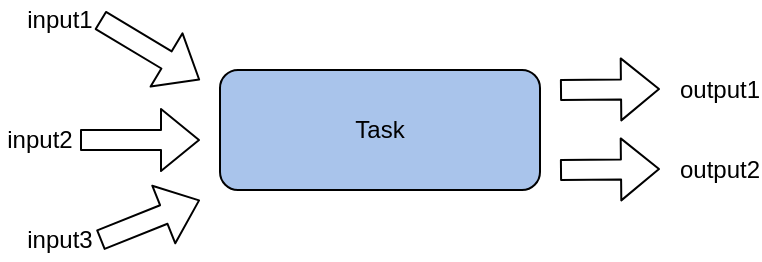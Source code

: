 <mxfile version="14.9.6" type="github" pages="28">
  <diagram id="ONSBr9gZitLyCauHxjVm" name="编译缓存原理">
    <mxGraphModel dx="1538" dy="834" grid="1" gridSize="10" guides="1" tooltips="1" connect="1" arrows="1" fold="1" page="1" pageScale="1" pageWidth="827" pageHeight="1169" math="0" shadow="0">
      <root>
        <mxCell id="0" />
        <mxCell id="1" parent="0" />
        <mxCell id="Z_IEBth9gw-ow5rgfO6a-1" value="Task" style="rounded=1;whiteSpace=wrap;html=1;fillColor=#A9C4EB;" parent="1" vertex="1">
          <mxGeometry x="260" y="210" width="160" height="60" as="geometry" />
        </mxCell>
        <mxCell id="Z_IEBth9gw-ow5rgfO6a-2" value="" style="shape=flexArrow;endArrow=classic;html=1;fillColor=none;" parent="1" edge="1">
          <mxGeometry width="50" height="50" relative="1" as="geometry">
            <mxPoint x="190" y="245" as="sourcePoint" />
            <mxPoint x="250" y="245" as="targetPoint" />
          </mxGeometry>
        </mxCell>
        <mxCell id="Z_IEBth9gw-ow5rgfO6a-3" value="" style="shape=flexArrow;endArrow=classic;html=1;fillColor=none;" parent="1" edge="1">
          <mxGeometry width="50" height="50" relative="1" as="geometry">
            <mxPoint x="200" y="185" as="sourcePoint" />
            <mxPoint x="250" y="215" as="targetPoint" />
          </mxGeometry>
        </mxCell>
        <mxCell id="Z_IEBth9gw-ow5rgfO6a-4" value="" style="shape=flexArrow;endArrow=classic;html=1;fillColor=none;" parent="1" edge="1">
          <mxGeometry width="50" height="50" relative="1" as="geometry">
            <mxPoint x="200" y="295" as="sourcePoint" />
            <mxPoint x="250" y="275" as="targetPoint" />
          </mxGeometry>
        </mxCell>
        <mxCell id="Z_IEBth9gw-ow5rgfO6a-5" value="input1" style="text;html=1;strokeColor=none;fillColor=none;align=center;verticalAlign=middle;whiteSpace=wrap;rounded=0;" parent="1" vertex="1">
          <mxGeometry x="160" y="175" width="40" height="20" as="geometry" />
        </mxCell>
        <mxCell id="Z_IEBth9gw-ow5rgfO6a-6" value="input2" style="text;html=1;strokeColor=none;fillColor=none;align=center;verticalAlign=middle;whiteSpace=wrap;rounded=0;" parent="1" vertex="1">
          <mxGeometry x="150" y="235" width="40" height="20" as="geometry" />
        </mxCell>
        <mxCell id="Z_IEBth9gw-ow5rgfO6a-7" value="input3" style="text;html=1;strokeColor=none;fillColor=none;align=center;verticalAlign=middle;whiteSpace=wrap;rounded=0;" parent="1" vertex="1">
          <mxGeometry x="160" y="285" width="40" height="20" as="geometry" />
        </mxCell>
        <mxCell id="Z_IEBth9gw-ow5rgfO6a-8" value="" style="shape=flexArrow;endArrow=classic;html=1;fillColor=none;" parent="1" edge="1">
          <mxGeometry width="50" height="50" relative="1" as="geometry">
            <mxPoint x="430" y="220" as="sourcePoint" />
            <mxPoint x="480" y="219.5" as="targetPoint" />
          </mxGeometry>
        </mxCell>
        <mxCell id="Z_IEBth9gw-ow5rgfO6a-9" value="" style="shape=flexArrow;endArrow=classic;html=1;fillColor=none;" parent="1" edge="1">
          <mxGeometry width="50" height="50" relative="1" as="geometry">
            <mxPoint x="430" y="260" as="sourcePoint" />
            <mxPoint x="480" y="259.5" as="targetPoint" />
          </mxGeometry>
        </mxCell>
        <mxCell id="Z_IEBth9gw-ow5rgfO6a-10" value="output1" style="text;html=1;strokeColor=none;fillColor=none;align=center;verticalAlign=middle;whiteSpace=wrap;rounded=0;" parent="1" vertex="1">
          <mxGeometry x="490" y="210" width="40" height="20" as="geometry" />
        </mxCell>
        <mxCell id="Z_IEBth9gw-ow5rgfO6a-11" value="output2" style="text;html=1;strokeColor=none;fillColor=none;align=center;verticalAlign=middle;whiteSpace=wrap;rounded=0;" parent="1" vertex="1">
          <mxGeometry x="490" y="250" width="40" height="20" as="geometry" />
        </mxCell>
      </root>
    </mxGraphModel>
  </diagram>
  <diagram id="EXMl8K-wGiwJsakGkJpo" name="DclComponent">
    <mxGraphModel dx="1538" dy="777" grid="1" gridSize="10" guides="1" tooltips="1" connect="1" arrows="1" fold="1" page="1" pageScale="1" pageWidth="827" pageHeight="1169" math="0" shadow="0">
      <root>
        <mxCell id="MlYdpT83mBNj7E6YTNjp-0" />
        <mxCell id="MlYdpT83mBNj7E6YTNjp-1" parent="MlYdpT83mBNj7E6YTNjp-0" />
        <mxCell id="MlYdpT83mBNj7E6YTNjp-22" value="" style="rounded=0;whiteSpace=wrap;html=1;strokeColor=#000000;fillColor=#D4E1F5;" parent="MlYdpT83mBNj7E6YTNjp-1" vertex="1">
          <mxGeometry x="280" y="137.5" width="290" height="92.5" as="geometry" />
        </mxCell>
        <mxCell id="MlYdpT83mBNj7E6YTNjp-23" value="CompileJavaWithJavacTask" style="text;html=1;strokeColor=none;fillColor=none;align=center;verticalAlign=middle;whiteSpace=wrap;rounded=0;" parent="MlYdpT83mBNj7E6YTNjp-1" vertex="1">
          <mxGeometry x="350" y="155" width="155" height="20" as="geometry" />
        </mxCell>
        <mxCell id="MlYdpT83mBNj7E6YTNjp-24" value="doFirst" style="rounded=0;whiteSpace=wrap;html=1;strokeColor=#000000;fillColor=#A9C4EB;" parent="MlYdpT83mBNj7E6YTNjp-1" vertex="1">
          <mxGeometry x="310" y="185" width="80" height="35" as="geometry" />
        </mxCell>
        <mxCell id="MlYdpT83mBNj7E6YTNjp-25" value="OtherActions..." style="rounded=0;whiteSpace=wrap;html=1;strokeColor=#000000;fillColor=#A9C4EB;" parent="MlYdpT83mBNj7E6YTNjp-1" vertex="1">
          <mxGeometry x="414" y="180" width="130" height="40" as="geometry" />
        </mxCell>
        <mxCell id="MlYdpT83mBNj7E6YTNjp-31" value="&lt;span style=&quot;font-size: 14px&quot;&gt;JavaSourceSet&lt;/span&gt;" style="rounded=0;whiteSpace=wrap;html=1;strokeColor=#000000;fillColor=#FFCCCC;" parent="MlYdpT83mBNj7E6YTNjp-1" vertex="1">
          <mxGeometry x="20" y="105" width="130" height="35" as="geometry" />
        </mxCell>
        <mxCell id="MlYdpT83mBNj7E6YTNjp-33" value="" style="curved=1;endArrow=classic;html=1;fillColor=#FFFFFF;entryX=0.5;entryY=1;entryDx=0;entryDy=0;exitX=0.5;exitY=1;exitDx=0;exitDy=0;strokeColor=#FF0000;startArrow=none;" parent="MlYdpT83mBNj7E6YTNjp-1" source="MlYdpT83mBNj7E6YTNjp-28" target="MlYdpT83mBNj7E6YTNjp-31" edge="1">
          <mxGeometry width="50" height="50" relative="1" as="geometry">
            <mxPoint x="480" y="400" as="sourcePoint" />
            <mxPoint x="510" y="490" as="targetPoint" />
            <Array as="points" />
          </mxGeometry>
        </mxCell>
        <mxCell id="MlYdpT83mBNj7E6YTNjp-37" value="input" style="text;html=1;strokeColor=none;fillColor=none;align=center;verticalAlign=middle;whiteSpace=wrap;rounded=0;" parent="MlYdpT83mBNj7E6YTNjp-1" vertex="1">
          <mxGeometry x="200" y="127.5" width="40" height="20" as="geometry" />
        </mxCell>
        <mxCell id="MlYdpT83mBNj7E6YTNjp-38" value="" style="shape=flexArrow;endArrow=classic;html=1;fillColor=#FFFFFF;" parent="MlYdpT83mBNj7E6YTNjp-1" edge="1">
          <mxGeometry width="50" height="50" relative="1" as="geometry">
            <mxPoint x="580" y="189.5" as="sourcePoint" />
            <mxPoint x="650" y="189.5" as="targetPoint" />
          </mxGeometry>
        </mxCell>
        <mxCell id="MlYdpT83mBNj7E6YTNjp-39" value="output" style="text;html=1;strokeColor=none;fillColor=none;align=center;verticalAlign=middle;whiteSpace=wrap;rounded=0;" parent="MlYdpT83mBNj7E6YTNjp-1" vertex="1">
          <mxGeometry x="590" y="160" width="40" height="20" as="geometry" />
        </mxCell>
        <mxCell id="MlYdpT83mBNj7E6YTNjp-40" value="&lt;span style=&quot;font-size: 14px&quot;&gt;../javac/xx.class&lt;/span&gt;" style="rounded=0;whiteSpace=wrap;html=1;strokeColor=#000000;fillColor=none;" parent="MlYdpT83mBNj7E6YTNjp-1" vertex="1">
          <mxGeometry x="660" y="172.5" width="110" height="35" as="geometry" />
        </mxCell>
        <mxCell id="MlYdpT83mBNj7E6YTNjp-41" value="" style="rounded=0;whiteSpace=wrap;html=1;strokeColor=#000000;fillColor=#D4E1F5;" parent="MlYdpT83mBNj7E6YTNjp-1" vertex="1">
          <mxGeometry x="280" y="30" width="290" height="61.25" as="geometry" />
        </mxCell>
        <mxCell id="MlYdpT83mBNj7E6YTNjp-42" value="CompileDebugKotlinTask" style="text;html=1;strokeColor=none;fillColor=none;align=center;verticalAlign=middle;whiteSpace=wrap;rounded=0;" parent="MlYdpT83mBNj7E6YTNjp-1" vertex="1">
          <mxGeometry x="405" y="50" width="40" height="20" as="geometry" />
        </mxCell>
        <mxCell id="MlYdpT83mBNj7E6YTNjp-48" value="" style="edgeStyle=orthogonalEdgeStyle;rounded=0;orthogonalLoop=1;jettySize=auto;html=1;strokeColor=#000000;fillColor=#FFFFFF;exitX=0.5;exitY=0;exitDx=0;exitDy=0;" parent="MlYdpT83mBNj7E6YTNjp-1" source="MlYdpT83mBNj7E6YTNjp-22" target="MlYdpT83mBNj7E6YTNjp-41" edge="1">
          <mxGeometry relative="1" as="geometry">
            <mxPoint x="445" y="140" as="sourcePoint" />
          </mxGeometry>
        </mxCell>
        <mxCell id="MlYdpT83mBNj7E6YTNjp-46" value="dependsOn" style="text;html=1;strokeColor=none;fillColor=none;align=center;verticalAlign=middle;whiteSpace=wrap;rounded=0;" parent="MlYdpT83mBNj7E6YTNjp-1" vertex="1">
          <mxGeometry x="405" y="100" width="40" height="20" as="geometry" />
        </mxCell>
        <mxCell id="MlYdpT83mBNj7E6YTNjp-51" value="" style="shape=flexArrow;endArrow=classic;html=1;strokeColor=#000000;fillColor=#FFFFFF;" parent="MlYdpT83mBNj7E6YTNjp-1" edge="1">
          <mxGeometry width="50" height="50" relative="1" as="geometry">
            <mxPoint x="165" y="125" as="sourcePoint" />
            <mxPoint x="275" y="195" as="targetPoint" />
          </mxGeometry>
        </mxCell>
        <mxCell id="MlYdpT83mBNj7E6YTNjp-52" value="" style="shape=flexArrow;endArrow=classic;html=1;strokeColor=#000000;fillColor=#FFFFFF;" parent="MlYdpT83mBNj7E6YTNjp-1" edge="1">
          <mxGeometry width="50" height="50" relative="1" as="geometry">
            <mxPoint x="165" y="120" as="sourcePoint" />
            <mxPoint x="275" y="70" as="targetPoint" />
          </mxGeometry>
        </mxCell>
        <mxCell id="MlYdpT83mBNj7E6YTNjp-53" value="input" style="text;html=1;strokeColor=none;fillColor=none;align=center;verticalAlign=middle;whiteSpace=wrap;rounded=0;" parent="MlYdpT83mBNj7E6YTNjp-1" vertex="1">
          <mxGeometry x="180" y="70" width="40" height="20" as="geometry" />
        </mxCell>
        <mxCell id="MlYdpT83mBNj7E6YTNjp-54" value="&lt;span style=&quot;font-size: 14px&quot;&gt;../kotlin-class/xxKt.class&lt;/span&gt;" style="rounded=0;whiteSpace=wrap;html=1;strokeColor=#000000;fillColor=none;" parent="MlYdpT83mBNj7E6YTNjp-1" vertex="1">
          <mxGeometry x="660" y="46.88" width="160" height="35" as="geometry" />
        </mxCell>
        <mxCell id="MlYdpT83mBNj7E6YTNjp-55" value="" style="shape=flexArrow;endArrow=classic;html=1;fillColor=#FFFFFF;" parent="MlYdpT83mBNj7E6YTNjp-1" edge="1">
          <mxGeometry width="50" height="50" relative="1" as="geometry">
            <mxPoint x="580" y="63.38" as="sourcePoint" />
            <mxPoint x="650" y="63.38" as="targetPoint" />
          </mxGeometry>
        </mxCell>
        <mxCell id="MlYdpT83mBNj7E6YTNjp-56" value="output" style="text;html=1;strokeColor=none;fillColor=none;align=center;verticalAlign=middle;whiteSpace=wrap;rounded=0;" parent="MlYdpT83mBNj7E6YTNjp-1" vertex="1">
          <mxGeometry x="590" y="39.38" width="40" height="20" as="geometry" />
        </mxCell>
        <mxCell id="MlYdpT83mBNj7E6YTNjp-28" value="&lt;font style=&quot;font-size: 14px&quot;&gt;添加DclComponentHelper.java&lt;/font&gt;" style="text;html=1;strokeColor=none;fillColor=none;align=center;verticalAlign=middle;whiteSpace=wrap;rounded=0;" parent="MlYdpT83mBNj7E6YTNjp-1" vertex="1">
          <mxGeometry x="65" y="157.5" width="40" height="20" as="geometry" />
        </mxCell>
        <mxCell id="MlYdpT83mBNj7E6YTNjp-57" value="" style="curved=1;endArrow=none;html=1;fillColor=#FFFFFF;exitX=0.5;exitY=1;exitDx=0;exitDy=0;strokeColor=#FF0000;" parent="MlYdpT83mBNj7E6YTNjp-1" source="MlYdpT83mBNj7E6YTNjp-24" target="MlYdpT83mBNj7E6YTNjp-28" edge="1">
          <mxGeometry width="50" height="50" relative="1" as="geometry">
            <mxPoint x="350" y="230" as="sourcePoint" />
            <mxPoint x="85" y="105" as="targetPoint" />
            <Array as="points">
              <mxPoint x="310" y="230" />
              <mxPoint x="250" y="230" />
              <mxPoint x="100" y="213" />
            </Array>
          </mxGeometry>
        </mxCell>
        <mxCell id="OJqanGvZsMcSq64aARl1-0" value="" style="rounded=0;whiteSpace=wrap;html=1;strokeColor=#000000;fillColor=#D4E1F5;" vertex="1" parent="MlYdpT83mBNj7E6YTNjp-1">
          <mxGeometry x="260" y="540" width="290" height="72.5" as="geometry" />
        </mxCell>
        <mxCell id="OJqanGvZsMcSq64aARl1-1" value="CompileJavaWithJavacTask" style="text;html=1;strokeColor=none;fillColor=none;align=center;verticalAlign=middle;whiteSpace=wrap;rounded=0;" vertex="1" parent="MlYdpT83mBNj7E6YTNjp-1">
          <mxGeometry x="330" y="547.5" width="155" height="20" as="geometry" />
        </mxCell>
        <mxCell id="OJqanGvZsMcSq64aARl1-2" value="OtherActions..." style="rounded=0;whiteSpace=wrap;html=1;strokeColor=#000000;fillColor=#D4E1F5;" vertex="1" parent="MlYdpT83mBNj7E6YTNjp-1">
          <mxGeometry x="340" y="567.5" width="130" height="40" as="geometry" />
        </mxCell>
        <mxCell id="OJqanGvZsMcSq64aARl1-3" value="&lt;span style=&quot;font-size: 14px&quot;&gt;JavaSourceSet&lt;/span&gt;" style="rounded=0;whiteSpace=wrap;html=1;strokeColor=#000000;fillColor=#FFCCCC;" vertex="1" parent="MlYdpT83mBNj7E6YTNjp-1">
          <mxGeometry x="10" y="500" width="120" height="35" as="geometry" />
        </mxCell>
        <mxCell id="OJqanGvZsMcSq64aARl1-4" value="input" style="text;html=1;strokeColor=none;fillColor=none;align=center;verticalAlign=middle;whiteSpace=wrap;rounded=0;" vertex="1" parent="MlYdpT83mBNj7E6YTNjp-1">
          <mxGeometry x="180" y="520" width="40" height="40" as="geometry" />
        </mxCell>
        <mxCell id="OJqanGvZsMcSq64aARl1-5" value="" style="shape=flexArrow;endArrow=classic;html=1;fillColor=#FFFFFF;" edge="1" parent="MlYdpT83mBNj7E6YTNjp-1">
          <mxGeometry width="50" height="50" relative="1" as="geometry">
            <mxPoint x="555" y="569.5" as="sourcePoint" />
            <mxPoint x="625" y="569.5" as="targetPoint" />
          </mxGeometry>
        </mxCell>
        <mxCell id="OJqanGvZsMcSq64aARl1-6" value="output" style="text;html=1;strokeColor=none;fillColor=none;align=center;verticalAlign=middle;whiteSpace=wrap;rounded=0;" vertex="1" parent="MlYdpT83mBNj7E6YTNjp-1">
          <mxGeometry x="565" y="540" width="40" height="20" as="geometry" />
        </mxCell>
        <mxCell id="OJqanGvZsMcSq64aARl1-7" value="&lt;span style=&quot;font-size: 14px&quot;&gt;../javac/xx.class&lt;/span&gt;" style="rounded=0;whiteSpace=wrap;html=1;strokeColor=#000000;fillColor=none;" vertex="1" parent="MlYdpT83mBNj7E6YTNjp-1">
          <mxGeometry x="635" y="552.5" width="110" height="35" as="geometry" />
        </mxCell>
        <mxCell id="OJqanGvZsMcSq64aARl1-8" value="" style="edgeStyle=orthogonalEdgeStyle;rounded=0;orthogonalLoop=1;jettySize=auto;html=1;strokeColor=#000000;fillColor=#FFFFFF;" edge="1" parent="MlYdpT83mBNj7E6YTNjp-1" source="OJqanGvZsMcSq64aARl1-9" target="OJqanGvZsMcSq64aARl1-19">
          <mxGeometry relative="1" as="geometry" />
        </mxCell>
        <mxCell id="OJqanGvZsMcSq64aARl1-9" value="" style="rounded=0;whiteSpace=wrap;html=1;strokeColor=#000000;fillColor=#D4E1F5;" vertex="1" parent="MlYdpT83mBNj7E6YTNjp-1">
          <mxGeometry x="260" y="428.75" width="290" height="62.5" as="geometry" />
        </mxCell>
        <mxCell id="OJqanGvZsMcSq64aARl1-10" value="CompileDebugKotlinTask" style="text;html=1;strokeColor=none;fillColor=none;align=center;verticalAlign=middle;whiteSpace=wrap;rounded=0;" vertex="1" parent="MlYdpT83mBNj7E6YTNjp-1">
          <mxGeometry x="385" y="455" width="40" height="20" as="geometry" />
        </mxCell>
        <mxCell id="OJqanGvZsMcSq64aARl1-11" value="" style="edgeStyle=orthogonalEdgeStyle;rounded=0;orthogonalLoop=1;jettySize=auto;html=1;strokeColor=#000000;fillColor=#FFFFFF;exitX=0.5;exitY=0;exitDx=0;exitDy=0;" edge="1" parent="MlYdpT83mBNj7E6YTNjp-1" source="OJqanGvZsMcSq64aARl1-0" target="OJqanGvZsMcSq64aARl1-9">
          <mxGeometry relative="1" as="geometry">
            <mxPoint x="425" y="570" as="sourcePoint" />
          </mxGeometry>
        </mxCell>
        <mxCell id="OJqanGvZsMcSq64aARl1-12" value="dependsOn" style="text;html=1;strokeColor=none;fillColor=none;align=center;verticalAlign=middle;whiteSpace=wrap;rounded=0;" vertex="1" parent="MlYdpT83mBNj7E6YTNjp-1">
          <mxGeometry x="385" y="510" width="40" height="20" as="geometry" />
        </mxCell>
        <mxCell id="OJqanGvZsMcSq64aARl1-13" value="" style="shape=flexArrow;endArrow=classic;html=1;strokeColor=#000000;fillColor=#FFFFFF;entryX=-0.003;entryY=0.386;entryDx=0;entryDy=0;entryPerimeter=0;" edge="1" parent="MlYdpT83mBNj7E6YTNjp-1" target="OJqanGvZsMcSq64aARl1-0">
          <mxGeometry width="50" height="50" relative="1" as="geometry">
            <mxPoint x="140" y="540" as="sourcePoint" />
            <mxPoint x="250" y="590" as="targetPoint" />
          </mxGeometry>
        </mxCell>
        <mxCell id="OJqanGvZsMcSq64aARl1-14" value="" style="shape=flexArrow;endArrow=classic;html=1;strokeColor=#000000;fillColor=#FFFFFF;" edge="1" parent="MlYdpT83mBNj7E6YTNjp-1">
          <mxGeometry width="50" height="50" relative="1" as="geometry">
            <mxPoint x="140" y="500" as="sourcePoint" />
            <mxPoint x="250" y="450" as="targetPoint" />
          </mxGeometry>
        </mxCell>
        <mxCell id="OJqanGvZsMcSq64aARl1-15" value="input" style="text;html=1;strokeColor=none;fillColor=none;align=center;verticalAlign=middle;whiteSpace=wrap;rounded=0;" vertex="1" parent="MlYdpT83mBNj7E6YTNjp-1">
          <mxGeometry x="160" y="450" width="40" height="20" as="geometry" />
        </mxCell>
        <mxCell id="OJqanGvZsMcSq64aARl1-16" value="&lt;span style=&quot;font-size: 14px&quot;&gt;../kotlin-class/xxKt.class&lt;/span&gt;" style="rounded=0;whiteSpace=wrap;html=1;strokeColor=#000000;fillColor=none;" vertex="1" parent="MlYdpT83mBNj7E6YTNjp-1">
          <mxGeometry x="640" y="435" width="180" height="35" as="geometry" />
        </mxCell>
        <mxCell id="OJqanGvZsMcSq64aARl1-17" value="" style="shape=flexArrow;endArrow=classic;html=1;fillColor=#FFFFFF;" edge="1" parent="MlYdpT83mBNj7E6YTNjp-1">
          <mxGeometry width="50" height="50" relative="1" as="geometry">
            <mxPoint x="560" y="459" as="sourcePoint" />
            <mxPoint x="630" y="459" as="targetPoint" />
          </mxGeometry>
        </mxCell>
        <mxCell id="OJqanGvZsMcSq64aARl1-18" value="output" style="text;html=1;strokeColor=none;fillColor=none;align=center;verticalAlign=middle;whiteSpace=wrap;rounded=0;" vertex="1" parent="MlYdpT83mBNj7E6YTNjp-1">
          <mxGeometry x="570" y="435" width="40" height="20" as="geometry" />
        </mxCell>
        <mxCell id="OJqanGvZsMcSq64aARl1-19" value="GenerateDclHelperTask" style="rounded=0;whiteSpace=wrap;html=1;strokeColor=#000000;fillColor=#7EA6E0;" vertex="1" parent="MlYdpT83mBNj7E6YTNjp-1">
          <mxGeometry x="260" y="330" width="290" height="50" as="geometry" />
        </mxCell>
        <mxCell id="OJqanGvZsMcSq64aARl1-20" value="" style="shape=flexArrow;endArrow=classic;html=1;strokeColor=#000000;fillColor=#FFFFFF;" edge="1" parent="MlYdpT83mBNj7E6YTNjp-1">
          <mxGeometry width="50" height="50" relative="1" as="geometry">
            <mxPoint x="200" y="354.5" as="sourcePoint" />
            <mxPoint x="260" y="354.5" as="targetPoint" />
          </mxGeometry>
        </mxCell>
        <mxCell id="OJqanGvZsMcSq64aARl1-21" value="input" style="text;html=1;strokeColor=none;fillColor=none;align=center;verticalAlign=middle;whiteSpace=wrap;rounded=0;" vertex="1" parent="MlYdpT83mBNj7E6YTNjp-1">
          <mxGeometry x="200" y="332.5" width="40" height="20" as="geometry" />
        </mxCell>
        <mxCell id="OJqanGvZsMcSq64aARl1-22" value="&lt;span&gt;DclComponentHelper.txt&lt;br&gt;&lt;/span&gt;DclConfig.java" style="ellipse;whiteSpace=wrap;html=1;strokeColor=#000000;fillColor=#7EA6E0;" vertex="1" parent="MlYdpT83mBNj7E6YTNjp-1">
          <mxGeometry x="50" y="325" width="150" height="60" as="geometry" />
        </mxCell>
        <mxCell id="OJqanGvZsMcSq64aARl1-23" value="" style="curved=1;endArrow=classic;html=1;strokeColor=#FF0000;fillColor=#FFFFFF;entryX=0.154;entryY=-0.057;entryDx=0;entryDy=0;entryPerimeter=0;" edge="1" parent="MlYdpT83mBNj7E6YTNjp-1" target="OJqanGvZsMcSq64aARl1-3">
          <mxGeometry width="50" height="50" relative="1" as="geometry">
            <mxPoint x="555" y="352.5" as="sourcePoint" />
            <mxPoint x="-40" y="370" as="targetPoint" />
            <Array as="points">
              <mxPoint x="605" y="352.5" />
              <mxPoint x="555" y="302.5" />
              <mxPoint x="90" y="280" />
              <mxPoint x="30" y="303" />
            </Array>
          </mxGeometry>
        </mxCell>
        <mxCell id="OJqanGvZsMcSq64aARl1-24" value="output:&amp;nbsp;&amp;nbsp;&lt;span style=&quot;font-family: &amp;#34;helvetica&amp;#34; ; font-size: 14px&quot;&gt;DclComponentHelper.java&lt;/span&gt;" style="text;html=1;strokeColor=none;fillColor=none;align=center;verticalAlign=middle;whiteSpace=wrap;rounded=0;" vertex="1" parent="MlYdpT83mBNj7E6YTNjp-1">
          <mxGeometry x="605" y="332.5" width="170" height="20" as="geometry" />
        </mxCell>
        <mxCell id="OJqanGvZsMcSq64aARl1-25" value="dependsOn" style="text;html=1;strokeColor=none;fillColor=none;align=center;verticalAlign=middle;whiteSpace=wrap;rounded=0;" vertex="1" parent="MlYdpT83mBNj7E6YTNjp-1">
          <mxGeometry x="387.5" y="390" width="40" height="20" as="geometry" />
        </mxCell>
      </root>
    </mxGraphModel>
  </diagram>
  <diagram id="N9qtTrmolS3If2orTkl-" name="Page-3">
    <mxGraphModel dx="2365" dy="1946" grid="1" gridSize="10" guides="1" tooltips="1" connect="1" arrows="1" fold="1" page="1" pageScale="1" pageWidth="827" pageHeight="1169" math="0" shadow="0">
      <root>
        <mxCell id="apqIFpjq2JTikol0ZTP_-0" />
        <mxCell id="apqIFpjq2JTikol0ZTP_-1" parent="apqIFpjq2JTikol0ZTP_-0" />
        <mxCell id="apqIFpjq2JTikol0ZTP_-2" value="" style="rounded=0;whiteSpace=wrap;html=1;strokeColor=#000000;fillColor=#D4E1F5;" parent="apqIFpjq2JTikol0ZTP_-1" vertex="1">
          <mxGeometry x="160" y="100" width="290" height="72.5" as="geometry" />
        </mxCell>
        <mxCell id="apqIFpjq2JTikol0ZTP_-3" value="CompileJavaWithJavacTask" style="text;html=1;strokeColor=none;fillColor=none;align=center;verticalAlign=middle;whiteSpace=wrap;rounded=0;" parent="apqIFpjq2JTikol0ZTP_-1" vertex="1">
          <mxGeometry x="230" y="107.5" width="155" height="20" as="geometry" />
        </mxCell>
        <mxCell id="apqIFpjq2JTikol0ZTP_-5" value="OtherActions..." style="rounded=0;whiteSpace=wrap;html=1;strokeColor=#000000;fillColor=#D4E1F5;" parent="apqIFpjq2JTikol0ZTP_-1" vertex="1">
          <mxGeometry x="240" y="127.5" width="130" height="40" as="geometry" />
        </mxCell>
        <mxCell id="apqIFpjq2JTikol0ZTP_-6" value="&lt;span style=&quot;font-size: 14px&quot;&gt;JavaSourceSet&lt;/span&gt;" style="rounded=0;whiteSpace=wrap;html=1;strokeColor=#000000;fillColor=#FFCCCC;" parent="apqIFpjq2JTikol0ZTP_-1" vertex="1">
          <mxGeometry x="-100" y="50" width="130" height="35" as="geometry" />
        </mxCell>
        <mxCell id="apqIFpjq2JTikol0ZTP_-8" value="input" style="text;html=1;strokeColor=none;fillColor=none;align=center;verticalAlign=middle;whiteSpace=wrap;rounded=0;" parent="apqIFpjq2JTikol0ZTP_-1" vertex="1">
          <mxGeometry x="80" y="90" width="40" height="20" as="geometry" />
        </mxCell>
        <mxCell id="apqIFpjq2JTikol0ZTP_-9" value="" style="shape=flexArrow;endArrow=classic;html=1;fillColor=#FFFFFF;" parent="apqIFpjq2JTikol0ZTP_-1" edge="1">
          <mxGeometry width="50" height="50" relative="1" as="geometry">
            <mxPoint x="455" y="129.5" as="sourcePoint" />
            <mxPoint x="525" y="129.5" as="targetPoint" />
          </mxGeometry>
        </mxCell>
        <mxCell id="apqIFpjq2JTikol0ZTP_-10" value="output" style="text;html=1;strokeColor=none;fillColor=none;align=center;verticalAlign=middle;whiteSpace=wrap;rounded=0;" parent="apqIFpjq2JTikol0ZTP_-1" vertex="1">
          <mxGeometry x="465" y="100" width="40" height="20" as="geometry" />
        </mxCell>
        <mxCell id="apqIFpjq2JTikol0ZTP_-11" value="&lt;span style=&quot;font-size: 14px&quot;&gt;../javac/xx.class&lt;/span&gt;" style="rounded=0;whiteSpace=wrap;html=1;strokeColor=#000000;fillColor=none;" parent="apqIFpjq2JTikol0ZTP_-1" vertex="1">
          <mxGeometry x="535" y="112.5" width="110" height="35" as="geometry" />
        </mxCell>
        <mxCell id="DFMkG7MAigzUIdptMwnb-14" value="" style="edgeStyle=orthogonalEdgeStyle;rounded=0;orthogonalLoop=1;jettySize=auto;html=1;strokeColor=#000000;fillColor=#FFFFFF;" parent="apqIFpjq2JTikol0ZTP_-1" source="apqIFpjq2JTikol0ZTP_-12" target="apqIFpjq2JTikol0ZTP_-30" edge="1">
          <mxGeometry relative="1" as="geometry" />
        </mxCell>
        <mxCell id="apqIFpjq2JTikol0ZTP_-12" value="" style="rounded=0;whiteSpace=wrap;html=1;strokeColor=#000000;fillColor=#D4E1F5;" parent="apqIFpjq2JTikol0ZTP_-1" vertex="1">
          <mxGeometry x="160" y="-21.25" width="290" height="62.5" as="geometry" />
        </mxCell>
        <mxCell id="apqIFpjq2JTikol0ZTP_-13" value="CompileDebugKotlinTask" style="text;html=1;strokeColor=none;fillColor=none;align=center;verticalAlign=middle;whiteSpace=wrap;rounded=0;" parent="apqIFpjq2JTikol0ZTP_-1" vertex="1">
          <mxGeometry x="285" y="5" width="40" height="20" as="geometry" />
        </mxCell>
        <mxCell id="apqIFpjq2JTikol0ZTP_-14" value="" style="edgeStyle=orthogonalEdgeStyle;rounded=0;orthogonalLoop=1;jettySize=auto;html=1;strokeColor=#000000;fillColor=#FFFFFF;exitX=0.5;exitY=0;exitDx=0;exitDy=0;" parent="apqIFpjq2JTikol0ZTP_-1" source="apqIFpjq2JTikol0ZTP_-2" target="apqIFpjq2JTikol0ZTP_-12" edge="1">
          <mxGeometry relative="1" as="geometry">
            <mxPoint x="325" y="120" as="sourcePoint" />
          </mxGeometry>
        </mxCell>
        <mxCell id="apqIFpjq2JTikol0ZTP_-15" value="dependsOn" style="text;html=1;strokeColor=none;fillColor=none;align=center;verticalAlign=middle;whiteSpace=wrap;rounded=0;" parent="apqIFpjq2JTikol0ZTP_-1" vertex="1">
          <mxGeometry x="285" y="70" width="40" height="20" as="geometry" />
        </mxCell>
        <mxCell id="apqIFpjq2JTikol0ZTP_-16" value="" style="shape=flexArrow;endArrow=classic;html=1;strokeColor=#000000;fillColor=#FFFFFF;entryX=-0.003;entryY=0.386;entryDx=0;entryDy=0;entryPerimeter=0;" parent="apqIFpjq2JTikol0ZTP_-1" edge="1" target="apqIFpjq2JTikol0ZTP_-2">
          <mxGeometry width="50" height="50" relative="1" as="geometry">
            <mxPoint x="40" y="90" as="sourcePoint" />
            <mxPoint x="150" y="140" as="targetPoint" />
          </mxGeometry>
        </mxCell>
        <mxCell id="apqIFpjq2JTikol0ZTP_-17" value="" style="shape=flexArrow;endArrow=classic;html=1;strokeColor=#000000;fillColor=#FFFFFF;" parent="apqIFpjq2JTikol0ZTP_-1" edge="1">
          <mxGeometry width="50" height="50" relative="1" as="geometry">
            <mxPoint x="40" y="50" as="sourcePoint" />
            <mxPoint x="150" as="targetPoint" />
          </mxGeometry>
        </mxCell>
        <mxCell id="apqIFpjq2JTikol0ZTP_-18" value="input" style="text;html=1;strokeColor=none;fillColor=none;align=center;verticalAlign=middle;whiteSpace=wrap;rounded=0;" parent="apqIFpjq2JTikol0ZTP_-1" vertex="1">
          <mxGeometry x="60" width="40" height="20" as="geometry" />
        </mxCell>
        <mxCell id="apqIFpjq2JTikol0ZTP_-19" value="&lt;span style=&quot;font-size: 14px&quot;&gt;../kotlin-class/xxKt.class&lt;/span&gt;" style="rounded=0;whiteSpace=wrap;html=1;strokeColor=#000000;fillColor=none;" parent="apqIFpjq2JTikol0ZTP_-1" vertex="1">
          <mxGeometry x="540" y="-15" width="180" height="35" as="geometry" />
        </mxCell>
        <mxCell id="apqIFpjq2JTikol0ZTP_-20" value="" style="shape=flexArrow;endArrow=classic;html=1;fillColor=#FFFFFF;" parent="apqIFpjq2JTikol0ZTP_-1" edge="1">
          <mxGeometry width="50" height="50" relative="1" as="geometry">
            <mxPoint x="460" y="9" as="sourcePoint" />
            <mxPoint x="530" y="9" as="targetPoint" />
          </mxGeometry>
        </mxCell>
        <mxCell id="apqIFpjq2JTikol0ZTP_-21" value="output" style="text;html=1;strokeColor=none;fillColor=none;align=center;verticalAlign=middle;whiteSpace=wrap;rounded=0;" parent="apqIFpjq2JTikol0ZTP_-1" vertex="1">
          <mxGeometry x="470" y="-15" width="40" height="20" as="geometry" />
        </mxCell>
        <mxCell id="apqIFpjq2JTikol0ZTP_-30" value="GenerateDclHelperTask" style="rounded=0;whiteSpace=wrap;html=1;strokeColor=#000000;fillColor=#7EA6E0;" parent="apqIFpjq2JTikol0ZTP_-1" vertex="1">
          <mxGeometry x="160" y="-120" width="290" height="50" as="geometry" />
        </mxCell>
        <mxCell id="DFMkG7MAigzUIdptMwnb-0" value="" style="shape=flexArrow;endArrow=classic;html=1;strokeColor=#000000;fillColor=#FFFFFF;" parent="apqIFpjq2JTikol0ZTP_-1" edge="1">
          <mxGeometry width="50" height="50" relative="1" as="geometry">
            <mxPoint x="100" y="-95.5" as="sourcePoint" />
            <mxPoint x="160" y="-95.5" as="targetPoint" />
          </mxGeometry>
        </mxCell>
        <mxCell id="DFMkG7MAigzUIdptMwnb-1" value="input" style="text;html=1;strokeColor=none;fillColor=none;align=center;verticalAlign=middle;whiteSpace=wrap;rounded=0;" parent="apqIFpjq2JTikol0ZTP_-1" vertex="1">
          <mxGeometry x="100" y="-117.5" width="40" height="20" as="geometry" />
        </mxCell>
        <mxCell id="DFMkG7MAigzUIdptMwnb-2" value="&lt;span&gt;DclComponentHelper.txt&lt;br&gt;&lt;/span&gt;DclConfig.java" style="ellipse;whiteSpace=wrap;html=1;strokeColor=#000000;fillColor=#7EA6E0;" parent="apqIFpjq2JTikol0ZTP_-1" vertex="1">
          <mxGeometry x="-50" y="-125" width="150" height="60" as="geometry" />
        </mxCell>
        <mxCell id="DFMkG7MAigzUIdptMwnb-3" value="" style="curved=1;endArrow=classic;html=1;strokeColor=#FF0000;fillColor=#FFFFFF;entryX=0.154;entryY=-0.057;entryDx=0;entryDy=0;entryPerimeter=0;" parent="apqIFpjq2JTikol0ZTP_-1" target="apqIFpjq2JTikol0ZTP_-6" edge="1">
          <mxGeometry width="50" height="50" relative="1" as="geometry">
            <mxPoint x="455" y="-97.5" as="sourcePoint" />
            <mxPoint x="-140" y="-80" as="targetPoint" />
            <Array as="points">
              <mxPoint x="505" y="-97.5" />
              <mxPoint x="455" y="-147.5" />
              <mxPoint x="70" y="-200" />
              <mxPoint x="-70" y="-200" />
            </Array>
          </mxGeometry>
        </mxCell>
        <mxCell id="DFMkG7MAigzUIdptMwnb-5" value="output:&amp;nbsp;&amp;nbsp;&lt;span style=&quot;font-family: &amp;#34;helvetica&amp;#34; ; font-size: 14px&quot;&gt;DclComponentHelper.java&lt;/span&gt;" style="text;html=1;strokeColor=none;fillColor=none;align=center;verticalAlign=middle;whiteSpace=wrap;rounded=0;" parent="apqIFpjq2JTikol0ZTP_-1" vertex="1">
          <mxGeometry x="505" y="-117.5" width="170" height="20" as="geometry" />
        </mxCell>
        <mxCell id="DFMkG7MAigzUIdptMwnb-11" value="dependsOn" style="text;html=1;strokeColor=none;fillColor=none;align=center;verticalAlign=middle;whiteSpace=wrap;rounded=0;" parent="apqIFpjq2JTikol0ZTP_-1" vertex="1">
          <mxGeometry x="287.5" y="-60" width="40" height="20" as="geometry" />
        </mxCell>
      </root>
    </mxGraphModel>
  </diagram>
  <diagram id="wLY2yFhKOoR8YxuU-z_W" name="mainDex">
    <mxGraphModel dx="2365" dy="777" grid="1" gridSize="10" guides="1" tooltips="1" connect="1" arrows="1" fold="1" page="1" pageScale="1" pageWidth="827" pageHeight="1169" math="0" shadow="0">
      <root>
        <mxCell id="586_edTztnbqT8I5WblZ-0" />
        <mxCell id="586_edTztnbqT8I5WblZ-1" parent="586_edTztnbqT8I5WblZ-0" />
        <mxCell id="MLpaHOlsfm-etkGLEHkd-0" value="&lt;b&gt;MainDexList.txt&lt;/b&gt;" style="rounded=0;whiteSpace=wrap;html=1;strokeColor=#000000;fillColor=#FF9999;" parent="586_edTztnbqT8I5WblZ-1" vertex="1">
          <mxGeometry x="-150" y="295" width="130" height="30" as="geometry" />
        </mxCell>
        <mxCell id="oFrm5svGlpeNau2XW701-0" value="multiDexListDebugTask" style="rounded=0;whiteSpace=wrap;html=1;strokeColor=#000000;fillColor=#D4E1F5;" parent="586_edTztnbqT8I5WblZ-1" vertex="1">
          <mxGeometry x="-470" y="282.5" width="250" height="55" as="geometry" />
        </mxCell>
        <mxCell id="oFrm5svGlpeNau2XW701-2" value="" style="shape=flexArrow;endArrow=classic;html=1;strokeColor=#000000;fillColor=#FFFFFF;exitX=1;exitY=0.5;exitDx=0;exitDy=0;entryX=0;entryY=0.5;entryDx=0;entryDy=0;" parent="586_edTztnbqT8I5WblZ-1" source="oFrm5svGlpeNau2XW701-0" target="MLpaHOlsfm-etkGLEHkd-0" edge="1">
          <mxGeometry width="50" height="50" relative="1" as="geometry">
            <mxPoint x="-220" y="309.5" as="sourcePoint" />
            <mxPoint x="-160" y="310" as="targetPoint" />
          </mxGeometry>
        </mxCell>
        <mxCell id="oFrm5svGlpeNau2XW701-3" value="output" style="text;html=1;strokeColor=none;fillColor=none;align=center;verticalAlign=middle;whiteSpace=wrap;rounded=0;" parent="586_edTztnbqT8I5WblZ-1" vertex="1">
          <mxGeometry x="-210" y="280" width="40" height="20" as="geometry" />
        </mxCell>
        <mxCell id="oFrm5svGlpeNau2XW701-4" value="generateNewDebugMainDexClassListDebugTask" style="rounded=0;whiteSpace=wrap;html=1;strokeColor=#000000;fillColor=#D4E1F5;" parent="586_edTztnbqT8I5WblZ-1" vertex="1">
          <mxGeometry x="-480" y="390" width="270" height="55" as="geometry" />
        </mxCell>
        <mxCell id="oFrm5svGlpeNau2XW701-9" value="" style="curved=1;endArrow=classic;html=1;strokeColor=#000000;fillColor=#FFFFFF;entryX=-0.004;entryY=0.873;entryDx=0;entryDy=0;entryPerimeter=0;" parent="586_edTztnbqT8I5WblZ-1" target="oFrm5svGlpeNau2XW701-4" edge="1">
          <mxGeometry width="50" height="50" relative="1" as="geometry">
            <mxPoint x="-90" y="325" as="sourcePoint" />
            <mxPoint x="-540" y="470" as="targetPoint" />
            <Array as="points">
              <mxPoint x="-80" y="385" />
              <mxPoint x="-180" y="515" />
              <mxPoint x="-500" y="510" />
            </Array>
          </mxGeometry>
        </mxCell>
        <mxCell id="oFrm5svGlpeNau2XW701-10" value="" style="endArrow=classic;html=1;strokeColor=#000000;fillColor=#FFFFFF;exitX=1;exitY=0.5;exitDx=0;exitDy=0;" parent="586_edTztnbqT8I5WblZ-1" source="oFrm5svGlpeNau2XW701-4" edge="1">
          <mxGeometry width="50" height="50" relative="1" as="geometry">
            <mxPoint x="-230" y="410" as="sourcePoint" />
            <mxPoint x="-150" y="320" as="targetPoint" />
          </mxGeometry>
        </mxCell>
        <mxCell id="oFrm5svGlpeNau2XW701-11" value="output" style="text;html=1;strokeColor=none;fillColor=none;align=center;verticalAlign=middle;whiteSpace=wrap;rounded=0;" parent="586_edTztnbqT8I5WblZ-1" vertex="1">
          <mxGeometry x="-210" y="350" width="40" height="20" as="geometry" />
        </mxCell>
        <mxCell id="oFrm5svGlpeNau2XW701-12" value="" style="endArrow=classic;html=1;strokeColor=#000000;fillColor=#FFFFFF;" parent="586_edTztnbqT8I5WblZ-1" edge="1">
          <mxGeometry width="50" height="50" relative="1" as="geometry">
            <mxPoint x="-540" y="420" as="sourcePoint" />
            <mxPoint x="-480" y="420" as="targetPoint" />
          </mxGeometry>
        </mxCell>
        <mxCell id="oFrm5svGlpeNau2XW701-13" value="intput" style="text;html=1;strokeColor=none;fillColor=none;align=center;verticalAlign=middle;whiteSpace=wrap;rounded=0;" parent="586_edTztnbqT8I5WblZ-1" vertex="1">
          <mxGeometry x="-530" y="400" width="40" height="20" as="geometry" />
        </mxCell>
        <mxCell id="oFrm5svGlpeNau2XW701-14" value="intput" style="text;html=1;strokeColor=none;fillColor=none;align=center;verticalAlign=middle;whiteSpace=wrap;rounded=0;" parent="586_edTztnbqT8I5WblZ-1" vertex="1">
          <mxGeometry x="-360" y="490" width="40" height="20" as="geometry" />
        </mxCell>
        <mxCell id="oFrm5svGlpeNau2XW701-15" value="&lt;b&gt;removeDexList.txt&lt;/b&gt;" style="rounded=0;whiteSpace=wrap;html=1;strokeColor=#000000;fillColor=none;" parent="586_edTztnbqT8I5WblZ-1" vertex="1">
          <mxGeometry x="-690" y="402.5" width="150" height="30" as="geometry" />
        </mxCell>
        <mxCell id="oFrm5svGlpeNau2XW701-16" value="finalizedBy" style="endArrow=block;endSize=16;endFill=0;html=1;strokeColor=#000000;fillColor=#FFFFFF;" parent="586_edTztnbqT8I5WblZ-1" edge="1">
          <mxGeometry x="-0.2" width="160" relative="1" as="geometry">
            <mxPoint x="-345.5" y="340" as="sourcePoint" />
            <mxPoint x="-345.5" y="390" as="targetPoint" />
            <mxPoint as="offset" />
          </mxGeometry>
        </mxCell>
      </root>
    </mxGraphModel>
  </diagram>
  <diagram id="lZ_pKcOQbhxh-FKQbJVE" name="Page-5">
    <mxGraphModel dx="2365" dy="777" grid="1" gridSize="10" guides="1" tooltips="1" connect="1" arrows="1" fold="1" page="1" pageScale="1" pageWidth="827" pageHeight="1169" math="0" shadow="0">
      <root>
        <mxCell id="GPuzH5GW3QqYHYsHvITz-0" />
        <mxCell id="GPuzH5GW3QqYHYsHvITz-1" parent="GPuzH5GW3QqYHYsHvITz-0" />
        <mxCell id="GPuzH5GW3QqYHYsHvITz-3" value="multiDexListDebugTask" style="rounded=0;whiteSpace=wrap;html=1;strokeColor=#000000;fillColor=#D4E1F5;" vertex="1" parent="GPuzH5GW3QqYHYsHvITz-1">
          <mxGeometry x="-530" y="492.5" width="250" height="55" as="geometry" />
        </mxCell>
        <mxCell id="GPuzH5GW3QqYHYsHvITz-6" value="transformClassesWithDexBuilderForDebug" style="rounded=0;whiteSpace=wrap;html=1;strokeColor=#000000;fillColor=none;" vertex="1" parent="GPuzH5GW3QqYHYsHvITz-1">
          <mxGeometry x="-540" y="380" width="270" height="55" as="geometry" />
        </mxCell>
        <mxCell id="GPuzH5GW3QqYHYsHvITz-15" value="mergeDexDebugTask" style="rounded=0;whiteSpace=wrap;html=1;strokeColor=#000000;fillColor=#D4E1F5;" vertex="1" parent="GPuzH5GW3QqYHYsHvITz-1">
          <mxGeometry x="-530" y="675" width="250" height="55" as="geometry" />
        </mxCell>
        <mxCell id="GPuzH5GW3QqYHYsHvITz-22" value="" style="endArrow=classic;html=1;strokeColor=#000000;fillColor=#FFFFFF;" edge="1" parent="GPuzH5GW3QqYHYsHvITz-1">
          <mxGeometry width="50" height="50" relative="1" as="geometry">
            <mxPoint x="-270" y="410" as="sourcePoint" />
            <mxPoint x="-210" y="410" as="targetPoint" />
          </mxGeometry>
        </mxCell>
        <mxCell id="GPuzH5GW3QqYHYsHvITz-23" value="output" style="text;html=1;strokeColor=none;fillColor=none;align=center;verticalAlign=middle;whiteSpace=wrap;rounded=0;" vertex="1" parent="GPuzH5GW3QqYHYsHvITz-1">
          <mxGeometry x="-260" y="390" width="40" height="20" as="geometry" />
        </mxCell>
        <mxCell id="GPuzH5GW3QqYHYsHvITz-24" value="1.jar, 2.jar, 3.jar.....4710.jar" style="rounded=0;whiteSpace=wrap;html=1;strokeColor=#000000;fillColor=none;" vertex="1" parent="GPuzH5GW3QqYHYsHvITz-1">
          <mxGeometry x="-210" y="392.5" width="170" height="37.5" as="geometry" />
        </mxCell>
        <mxCell id="GPuzH5GW3QqYHYsHvITz-25" value="" style="curved=1;endArrow=classic;html=1;entryX=0;entryY=0.5;entryDx=0;entryDy=0;exitX=0.5;exitY=1;exitDx=0;exitDy=0;" edge="1" parent="GPuzH5GW3QqYHYsHvITz-1" source="piSpMWjHliBsOChDjLub-3" target="GPuzH5GW3QqYHYsHvITz-3">
          <mxGeometry width="50" height="50" relative="1" as="geometry">
            <mxPoint x="-110" y="440" as="sourcePoint" />
            <mxPoint x="-600" y="550" as="targetPoint" />
            <Array as="points">
              <mxPoint x="-650" y="400" />
              <mxPoint x="-600" y="470" />
            </Array>
          </mxGeometry>
        </mxCell>
        <mxCell id="GPuzH5GW3QqYHYsHvITz-26" value="intput" style="text;html=1;strokeColor=none;fillColor=none;align=center;verticalAlign=middle;whiteSpace=wrap;rounded=0;" vertex="1" parent="GPuzH5GW3QqYHYsHvITz-1">
          <mxGeometry x="-580" y="492.5" width="40" height="20" as="geometry" />
        </mxCell>
        <mxCell id="GPuzH5GW3QqYHYsHvITz-27" value="" style="endArrow=classic;html=1;strokeColor=#000000;fillColor=#FFFFFF;" edge="1" parent="GPuzH5GW3QqYHYsHvITz-1">
          <mxGeometry width="50" height="50" relative="1" as="geometry">
            <mxPoint x="-280" y="520" as="sourcePoint" />
            <mxPoint x="-220" y="520" as="targetPoint" />
          </mxGeometry>
        </mxCell>
        <mxCell id="GPuzH5GW3QqYHYsHvITz-28" value="output" style="text;html=1;strokeColor=none;fillColor=none;align=center;verticalAlign=middle;whiteSpace=wrap;rounded=0;" vertex="1" parent="GPuzH5GW3QqYHYsHvITz-1">
          <mxGeometry x="-270" y="500" width="40" height="20" as="geometry" />
        </mxCell>
        <mxCell id="GPuzH5GW3QqYHYsHvITz-29" value="mainDexList.txt" style="rounded=0;whiteSpace=wrap;html=1;strokeColor=#000000;fillColor=#FF9999;" vertex="1" parent="GPuzH5GW3QqYHYsHvITz-1">
          <mxGeometry x="-220" y="502.5" width="170" height="37.5" as="geometry" />
        </mxCell>
        <mxCell id="GPuzH5GW3QqYHYsHvITz-30" value="" style="curved=1;endArrow=classic;html=1;entryX=1;entryY=0.5;entryDx=0;entryDy=0;" edge="1" parent="GPuzH5GW3QqYHYsHvITz-1" target="GPuzH5GW3QqYHYsHvITz-15">
          <mxGeometry width="50" height="50" relative="1" as="geometry">
            <mxPoint x="-110" y="540" as="sourcePoint" />
            <mxPoint x="-530" y="650" as="targetPoint" />
            <Array as="points">
              <mxPoint x="-110" y="580" />
              <mxPoint x="-160" y="630" />
            </Array>
          </mxGeometry>
        </mxCell>
        <mxCell id="GPuzH5GW3QqYHYsHvITz-31" value="intput" style="text;html=1;strokeColor=none;fillColor=none;align=center;verticalAlign=middle;whiteSpace=wrap;rounded=0;" vertex="1" parent="GPuzH5GW3QqYHYsHvITz-1">
          <mxGeometry x="-270" y="675" width="40" height="20" as="geometry" />
        </mxCell>
        <mxCell id="GPuzH5GW3QqYHYsHvITz-35" value="" style="endArrow=classic;html=1;strokeColor=#000000;fillColor=#FFFFFF;" edge="1" parent="GPuzH5GW3QqYHYsHvITz-1">
          <mxGeometry width="50" height="50" relative="1" as="geometry">
            <mxPoint x="-530" y="704" as="sourcePoint" />
            <mxPoint x="-575" y="704" as="targetPoint" />
          </mxGeometry>
        </mxCell>
        <mxCell id="GPuzH5GW3QqYHYsHvITz-36" value="output" style="text;html=1;strokeColor=none;fillColor=none;align=center;verticalAlign=middle;whiteSpace=wrap;rounded=0;" vertex="1" parent="GPuzH5GW3QqYHYsHvITz-1">
          <mxGeometry x="-570" y="685" width="40" height="20" as="geometry" />
        </mxCell>
        <mxCell id="GPuzH5GW3QqYHYsHvITz-37" value="main.dex, 1.dex,.....32.dex" style="rounded=0;whiteSpace=wrap;html=1;strokeColor=#000000;fillColor=none;" vertex="1" parent="GPuzH5GW3QqYHYsHvITz-1">
          <mxGeometry x="-760" y="685" width="180" height="40" as="geometry" />
        </mxCell>
        <mxCell id="GPuzH5GW3QqYHYsHvITz-40" value="" style="endArrow=classic;html=1;strokeColor=#000000;fillColor=#FFFFFF;exitX=1.027;exitY=0.617;exitDx=0;exitDy=0;exitPerimeter=0;" edge="1" parent="GPuzH5GW3QqYHYsHvITz-1" source="GPuzH5GW3QqYHYsHvITz-42">
          <mxGeometry width="50" height="50" relative="1" as="geometry">
            <mxPoint x="-590" y="535" as="sourcePoint" />
            <mxPoint x="-530" y="535" as="targetPoint" />
          </mxGeometry>
        </mxCell>
        <mxCell id="GPuzH5GW3QqYHYsHvITz-41" value="intput" style="text;html=1;strokeColor=none;fillColor=none;align=center;verticalAlign=middle;whiteSpace=wrap;rounded=0;" vertex="1" parent="GPuzH5GW3QqYHYsHvITz-1">
          <mxGeometry x="-580" y="515" width="40" height="20" as="geometry" />
        </mxCell>
        <mxCell id="GPuzH5GW3QqYHYsHvITz-42" value="&lt;div&gt;google官方推荐的：&lt;/div&gt;&lt;div&gt;multidex-config.pro&lt;/div&gt;&lt;div&gt;multidex-config.txt&lt;/div&gt;" style="rounded=0;whiteSpace=wrap;html=1;strokeColor=#000000;fillColor=none;" vertex="1" parent="GPuzH5GW3QqYHYsHvITz-1">
          <mxGeometry x="-760" y="500" width="150" height="57.5" as="geometry" />
        </mxCell>
        <mxCell id="piSpMWjHliBsOChDjLub-0" value="transformClassesWithMyASMTransForDebug" style="rounded=0;whiteSpace=wrap;html=1;strokeColor=#000000;fillColor=none;" vertex="1" parent="GPuzH5GW3QqYHYsHvITz-1">
          <mxGeometry x="-540" y="270" width="270" height="55" as="geometry" />
        </mxCell>
        <mxCell id="piSpMWjHliBsOChDjLub-2" value="output" style="text;html=1;strokeColor=none;fillColor=none;align=center;verticalAlign=middle;whiteSpace=wrap;rounded=0;" vertex="1" parent="GPuzH5GW3QqYHYsHvITz-1">
          <mxGeometry x="-580" y="278.75" width="40" height="20" as="geometry" />
        </mxCell>
        <mxCell id="piSpMWjHliBsOChDjLub-3" value="1.jar, 2.jar, 3.jar.....897.jar" style="rounded=0;whiteSpace=wrap;html=1;strokeColor=#000000;fillColor=none;" vertex="1" parent="GPuzH5GW3QqYHYsHvITz-1">
          <mxGeometry x="-760" y="278.75" width="170" height="37.5" as="geometry" />
        </mxCell>
        <mxCell id="piSpMWjHliBsOChDjLub-5" value="&lt;span&gt;duplicate_classes_check.jar&lt;/span&gt;" style="rounded=0;whiteSpace=wrap;html=1;strokeColor=#000000;fillColor=none;" vertex="1" parent="GPuzH5GW3QqYHYsHvITz-1">
          <mxGeometry x="-230" y="705" width="190" height="30" as="geometry" />
        </mxCell>
        <mxCell id="piSpMWjHliBsOChDjLub-7" value="" style="endArrow=classic;html=1;" edge="1" parent="GPuzH5GW3QqYHYsHvITz-1">
          <mxGeometry width="50" height="50" relative="1" as="geometry">
            <mxPoint x="-230" y="724" as="sourcePoint" />
            <mxPoint x="-280" y="724" as="targetPoint" />
          </mxGeometry>
        </mxCell>
        <mxCell id="piSpMWjHliBsOChDjLub-8" value="" style="curved=1;endArrow=classic;html=1;entryX=-0.011;entryY=0.382;entryDx=0;entryDy=0;entryPerimeter=0;" edge="1" parent="GPuzH5GW3QqYHYsHvITz-1" source="piSpMWjHliBsOChDjLub-3" target="GPuzH5GW3QqYHYsHvITz-6">
          <mxGeometry width="50" height="50" relative="1" as="geometry">
            <mxPoint x="-185" y="170" as="sourcePoint" />
            <mxPoint x="-590" y="402.5" as="targetPoint" />
            <Array as="points">
              <mxPoint x="-640" y="370" />
              <mxPoint x="-590" y="390" />
            </Array>
          </mxGeometry>
        </mxCell>
        <mxCell id="piSpMWjHliBsOChDjLub-9" value="compileJavaWithJavaCTask" style="rounded=0;whiteSpace=wrap;html=1;strokeColor=#000000;fillColor=none;" vertex="1" parent="GPuzH5GW3QqYHYsHvITz-1">
          <mxGeometry x="-530" y="150" width="250" height="50" as="geometry" />
        </mxCell>
        <mxCell id="piSpMWjHliBsOChDjLub-10" value="&lt;div&gt;javaSourceSet&lt;/div&gt;" style="rounded=0;whiteSpace=wrap;html=1;strokeColor=#000000;fillColor=none;" vertex="1" parent="GPuzH5GW3QqYHYsHvITz-1">
          <mxGeometry x="-720" y="150" width="110" height="20" as="geometry" />
        </mxCell>
        <mxCell id="piSpMWjHliBsOChDjLub-11" value="" style="endArrow=classic;html=1;" edge="1" parent="GPuzH5GW3QqYHYsHvITz-1">
          <mxGeometry width="50" height="50" relative="1" as="geometry">
            <mxPoint x="-610" y="159.5" as="sourcePoint" />
            <mxPoint x="-530" y="159.5" as="targetPoint" />
          </mxGeometry>
        </mxCell>
        <mxCell id="piSpMWjHliBsOChDjLub-12" value="" style="endArrow=classic;html=1;" edge="1" parent="GPuzH5GW3QqYHYsHvITz-1">
          <mxGeometry width="50" height="50" relative="1" as="geometry">
            <mxPoint x="-280" y="174.5" as="sourcePoint" />
            <mxPoint x="-210" y="175" as="targetPoint" />
          </mxGeometry>
        </mxCell>
        <mxCell id="piSpMWjHliBsOChDjLub-13" value="R.class, xx.class......" style="rounded=0;whiteSpace=wrap;html=1;strokeColor=#000000;fillColor=none;" vertex="1" parent="GPuzH5GW3QqYHYsHvITz-1">
          <mxGeometry x="-210" y="156.25" width="170" height="37.5" as="geometry" />
        </mxCell>
        <mxCell id="piSpMWjHliBsOChDjLub-14" value="" style="curved=1;endArrow=classic;html=1;exitX=0.5;exitY=1;exitDx=0;exitDy=0;entryX=1;entryY=0.5;entryDx=0;entryDy=0;" edge="1" parent="GPuzH5GW3QqYHYsHvITz-1" source="piSpMWjHliBsOChDjLub-13" target="piSpMWjHliBsOChDjLub-0">
          <mxGeometry width="50" height="50" relative="1" as="geometry">
            <mxPoint x="-120" y="200" as="sourcePoint" />
            <mxPoint x="-110" y="270" as="targetPoint" />
            <Array as="points">
              <mxPoint x="-130" y="290" />
            </Array>
          </mxGeometry>
        </mxCell>
        <mxCell id="piSpMWjHliBsOChDjLub-18" value="intput" style="text;html=1;strokeColor=none;fillColor=none;align=center;verticalAlign=middle;whiteSpace=wrap;rounded=0;" vertex="1" parent="GPuzH5GW3QqYHYsHvITz-1">
          <mxGeometry x="-250" y="270" width="40" height="20" as="geometry" />
        </mxCell>
        <mxCell id="piSpMWjHliBsOChDjLub-19" value="intput" style="text;html=1;strokeColor=none;fillColor=none;align=center;verticalAlign=middle;whiteSpace=wrap;rounded=0;" vertex="1" parent="GPuzH5GW3QqYHYsHvITz-1">
          <mxGeometry x="-590" y="380" width="40" height="20" as="geometry" />
        </mxCell>
        <mxCell id="piSpMWjHliBsOChDjLub-20" value="intput" style="text;html=1;strokeColor=none;fillColor=none;align=center;verticalAlign=middle;whiteSpace=wrap;rounded=0;" vertex="1" parent="GPuzH5GW3QqYHYsHvITz-1">
          <mxGeometry x="-590" y="150" width="40" height="20" as="geometry" />
        </mxCell>
        <mxCell id="piSpMWjHliBsOChDjLub-21" value="output" style="text;html=1;strokeColor=none;fillColor=none;align=center;verticalAlign=middle;whiteSpace=wrap;rounded=0;" vertex="1" parent="GPuzH5GW3QqYHYsHvITz-1">
          <mxGeometry x="-270" y="156.25" width="40" height="20" as="geometry" />
        </mxCell>
        <mxCell id="piSpMWjHliBsOChDjLub-23" value="依赖的三方jar" style="rounded=0;whiteSpace=wrap;html=1;strokeColor=#000000;fillColor=none;" vertex="1" parent="GPuzH5GW3QqYHYsHvITz-1">
          <mxGeometry x="-720" y="180" width="110" height="20" as="geometry" />
        </mxCell>
        <mxCell id="piSpMWjHliBsOChDjLub-24" value="" style="endArrow=classic;html=1;entryX=0;entryY=0.75;entryDx=0;entryDy=0;exitX=1;exitY=0.75;exitDx=0;exitDy=0;" edge="1" parent="GPuzH5GW3QqYHYsHvITz-1" source="piSpMWjHliBsOChDjLub-23" target="piSpMWjHliBsOChDjLub-9">
          <mxGeometry width="50" height="50" relative="1" as="geometry">
            <mxPoint x="-610" y="224.5" as="sourcePoint" />
            <mxPoint x="-530" y="224.5" as="targetPoint" />
          </mxGeometry>
        </mxCell>
        <mxCell id="piSpMWjHliBsOChDjLub-25" value="intput" style="text;html=1;strokeColor=none;fillColor=none;align=center;verticalAlign=middle;whiteSpace=wrap;rounded=0;" vertex="1" parent="GPuzH5GW3QqYHYsHvITz-1">
          <mxGeometry x="-590" y="176.25" width="40" height="20" as="geometry" />
        </mxCell>
        <mxCell id="piSpMWjHliBsOChDjLub-28" value="" style="curved=1;endArrow=classic;html=1;exitX=0.5;exitY=1;exitDx=0;exitDy=0;entryX=1;entryY=0.5;entryDx=0;entryDy=0;" edge="1" parent="GPuzH5GW3QqYHYsHvITz-1" source="GPuzH5GW3QqYHYsHvITz-24" target="GPuzH5GW3QqYHYsHvITz-15">
          <mxGeometry width="50" height="50" relative="1" as="geometry">
            <mxPoint x="-100" y="550" as="sourcePoint" />
            <mxPoint x="-530" y="660" as="targetPoint" />
            <Array as="points">
              <mxPoint x="-20" y="450" />
              <mxPoint x="-10" y="530" />
              <mxPoint x="-120" y="630" />
            </Array>
          </mxGeometry>
        </mxCell>
        <mxCell id="egxXIFFTuN5FSoy-_J0a-0" value="" style="endArrow=classic;html=1;strokeColor=#000000;fillColor=#FFFFFF;" edge="1" parent="GPuzH5GW3QqYHYsHvITz-1">
          <mxGeometry width="50" height="50" relative="1" as="geometry">
            <mxPoint x="-540" y="297" as="sourcePoint" />
            <mxPoint x="-590" y="297" as="targetPoint" />
          </mxGeometry>
        </mxCell>
        <mxCell id="egxXIFFTuN5FSoy-_J0a-2" value="javaC将.java编译为.class" style="text;html=1;align=center;verticalAlign=middle;resizable=0;points=[];autosize=1;strokeColor=none;" vertex="1" parent="GPuzH5GW3QqYHYsHvITz-1">
          <mxGeometry x="-480" y="130" width="150" height="20" as="geometry" />
        </mxCell>
        <mxCell id="egxXIFFTuN5FSoy-_J0a-3" value="将.class打包为jar" style="text;html=1;align=center;verticalAlign=middle;resizable=0;points=[];autosize=1;strokeColor=none;" vertex="1" parent="GPuzH5GW3QqYHYsHvITz-1">
          <mxGeometry x="-470" y="250" width="110" height="20" as="geometry" />
        </mxCell>
        <mxCell id="egxXIFFTuN5FSoy-_J0a-5" value="计算出要打进main-Dex的类" style="text;html=1;align=center;verticalAlign=middle;resizable=0;points=[];autosize=1;strokeColor=none;" vertex="1" parent="GPuzH5GW3QqYHYsHvITz-1">
          <mxGeometry x="-485" y="470" width="160" height="20" as="geometry" />
        </mxCell>
        <mxCell id="egxXIFFTuN5FSoy-_J0a-6" value="打包main-dex和其他所有dex" style="text;html=1;align=center;verticalAlign=middle;resizable=0;points=[];autosize=1;strokeColor=none;" vertex="1" parent="GPuzH5GW3QqYHYsHvITz-1">
          <mxGeometry x="-490" y="650" width="170" height="20" as="geometry" />
        </mxCell>
        <mxCell id="VAoiWer6p_rQvIk7Jisx-0" value="content.json" style="rounded=0;whiteSpace=wrap;html=1;strokeColor=#000000;fillColor=none;" vertex="1" parent="GPuzH5GW3QqYHYsHvITz-1">
          <mxGeometry x="-720" y="232.5" width="130" height="37.5" as="geometry" />
        </mxCell>
        <mxCell id="VAoiWer6p_rQvIk7Jisx-1" value="" style="endArrow=classic;html=1;strokeColor=#000000;fillColor=#FFFFFF;exitX=-0.004;exitY=0.382;exitDx=0;exitDy=0;exitPerimeter=0;" edge="1" parent="GPuzH5GW3QqYHYsHvITz-1" source="piSpMWjHliBsOChDjLub-0">
          <mxGeometry width="50" height="50" relative="1" as="geometry">
            <mxPoint x="-540" y="250.75" as="sourcePoint" />
            <mxPoint x="-590" y="250.75" as="targetPoint" />
          </mxGeometry>
        </mxCell>
        <mxCell id="VAoiWer6p_rQvIk7Jisx-2" value="output" style="text;html=1;strokeColor=none;fillColor=none;align=center;verticalAlign=middle;whiteSpace=wrap;rounded=0;" vertex="1" parent="GPuzH5GW3QqYHYsHvITz-1">
          <mxGeometry x="-580" y="258.75" width="40" height="20" as="geometry" />
        </mxCell>
        <mxCell id="VAoiWer6p_rQvIk7Jisx-4" value="content.json" style="rounded=0;whiteSpace=wrap;html=1;strokeColor=#000000;fillColor=none;" vertex="1" parent="GPuzH5GW3QqYHYsHvITz-1">
          <mxGeometry x="-210" y="342.5" width="150" height="37.5" as="geometry" />
        </mxCell>
        <mxCell id="VAoiWer6p_rQvIk7Jisx-6" value="" style="endArrow=classic;html=1;strokeColor=#000000;fillColor=#FFFFFF;exitX=1;exitY=0.391;exitDx=0;exitDy=0;exitPerimeter=0;entryX=0;entryY=0.5;entryDx=0;entryDy=0;" edge="1" parent="GPuzH5GW3QqYHYsHvITz-1" target="VAoiWer6p_rQvIk7Jisx-4">
          <mxGeometry width="50" height="50" relative="1" as="geometry">
            <mxPoint x="-270" y="392.503" as="sourcePoint" />
            <mxPoint x="-210" y="392.5" as="targetPoint" />
          </mxGeometry>
        </mxCell>
        <mxCell id="VAoiWer6p_rQvIk7Jisx-8" value="output" style="text;html=1;strokeColor=none;fillColor=none;align=center;verticalAlign=middle;whiteSpace=wrap;rounded=0;" vertex="1" parent="GPuzH5GW3QqYHYsHvITz-1">
          <mxGeometry x="-260" y="360" width="40" height="20" as="geometry" />
        </mxCell>
        <mxCell id="VAoiWer6p_rQvIk7Jisx-9" value="输入的.jar 包中的每一个 class 都单独打成一个&lt;br&gt;.dex 文件，然后还是放在jar中" style="text;html=1;align=center;verticalAlign=middle;resizable=0;points=[];autosize=1;strokeColor=none;" vertex="1" parent="GPuzH5GW3QqYHYsHvITz-1">
          <mxGeometry x="-535" y="342.5" width="260" height="30" as="geometry" />
        </mxCell>
      </root>
    </mxGraphModel>
  </diagram>
  <diagram id="PsmSi19h7ikO5JAszFq2" name="Page-6">
    <mxGraphModel dx="2365" dy="777" grid="1" gridSize="10" guides="1" tooltips="1" connect="1" arrows="1" fold="1" page="1" pageScale="1" pageWidth="827" pageHeight="1169" math="0" shadow="0">
      <root>
        <mxCell id="n4sjeb6Amdyaif7QURHN-0" />
        <mxCell id="n4sjeb6Amdyaif7QURHN-1" parent="n4sjeb6Amdyaif7QURHN-0" />
        <mxCell id="loShYy93Wf9PVWkB8_ii-0" value="&lt;b&gt;MainDexList.txt&lt;/b&gt;" style="rounded=0;whiteSpace=wrap;html=1;strokeColor=#000000;fillColor=#F19C99;" vertex="1" parent="n4sjeb6Amdyaif7QURHN-1">
          <mxGeometry x="-140" y="285" width="130" height="30" as="geometry" />
        </mxCell>
        <mxCell id="loShYy93Wf9PVWkB8_ii-1" value="" style="rounded=0;whiteSpace=wrap;html=1;strokeColor=#000000;fillColor=#D4E1F5;" vertex="1" parent="n4sjeb6Amdyaif7QURHN-1">
          <mxGeometry x="-460" y="250" width="250" height="100" as="geometry" />
        </mxCell>
        <mxCell id="loShYy93Wf9PVWkB8_ii-2" value="" style="shape=flexArrow;endArrow=classic;html=1;strokeColor=#000000;fillColor=#FFFFFF;exitX=1;exitY=0.5;exitDx=0;exitDy=0;entryX=0;entryY=0.5;entryDx=0;entryDy=0;" edge="1" parent="n4sjeb6Amdyaif7QURHN-1" source="loShYy93Wf9PVWkB8_ii-1" target="loShYy93Wf9PVWkB8_ii-0">
          <mxGeometry width="50" height="50" relative="1" as="geometry">
            <mxPoint x="-210" y="309.5" as="sourcePoint" />
            <mxPoint x="-150" y="310" as="targetPoint" />
          </mxGeometry>
        </mxCell>
        <mxCell id="loShYy93Wf9PVWkB8_ii-3" value="output" style="text;html=1;strokeColor=none;fillColor=none;align=center;verticalAlign=middle;whiteSpace=wrap;rounded=0;" vertex="1" parent="n4sjeb6Amdyaif7QURHN-1">
          <mxGeometry x="-200" y="280" width="40" height="20" as="geometry" />
        </mxCell>
        <mxCell id="loShYy93Wf9PVWkB8_ii-9" value="intput" style="text;html=1;strokeColor=none;fillColor=none;align=center;verticalAlign=middle;whiteSpace=wrap;rounded=0;" vertex="1" parent="n4sjeb6Amdyaif7QURHN-1">
          <mxGeometry x="-510" y="270" width="40" height="20" as="geometry" />
        </mxCell>
        <mxCell id="loShYy93Wf9PVWkB8_ii-11" value="&lt;b&gt;removeDexList.txt&lt;/b&gt;" style="rounded=0;whiteSpace=wrap;html=1;strokeColor=#000000;fillColor=none;" vertex="1" parent="n4sjeb6Amdyaif7QURHN-1">
          <mxGeometry x="-650" y="285" width="130" height="30" as="geometry" />
        </mxCell>
        <mxCell id="loShYy93Wf9PVWkB8_ii-13" value="&lt;meta charset=&quot;utf-8&quot;&gt;&lt;span style=&quot;color: rgb(0, 0, 0); font-family: helvetica; font-size: 12px; font-style: normal; font-weight: 400; letter-spacing: normal; text-align: center; text-indent: 0px; text-transform: none; word-spacing: 0px; background-color: rgb(248, 249, 250); display: inline; float: none;&quot;&gt;multiDexListDebugTask&lt;/span&gt;" style="text;html=1;strokeColor=none;fillColor=none;align=center;verticalAlign=middle;whiteSpace=wrap;rounded=0;" vertex="1" parent="n4sjeb6Amdyaif7QURHN-1">
          <mxGeometry x="-355" y="250" width="40" height="20" as="geometry" />
        </mxCell>
        <mxCell id="ebzne8R8spFpaGsgfXGY-0" value="doLast" style="rounded=0;whiteSpace=wrap;html=1;strokeColor=#000000;fillColor=#A9C4EB;" vertex="1" parent="n4sjeb6Amdyaif7QURHN-1">
          <mxGeometry x="-280" y="287.5" width="60" height="35" as="geometry" />
        </mxCell>
        <mxCell id="5LIOEePuumvp1pVKWPIg-0" value="OtherActions..." style="rounded=0;whiteSpace=wrap;html=1;strokeColor=#000000;fillColor=#A9C4EB;" vertex="1" parent="n4sjeb6Amdyaif7QURHN-1">
          <mxGeometry x="-430" y="285" width="110" height="40" as="geometry" />
        </mxCell>
        <mxCell id="E8Zu2BZnASYoCgyZtyOy-0" value="generateNewDebugMainDexClassListDebugTask" style="rounded=0;whiteSpace=wrap;html=1;strokeColor=#000000;fillColor=#D4E1F5;" vertex="1" parent="n4sjeb6Amdyaif7QURHN-1">
          <mxGeometry x="-470" y="400" width="270" height="55" as="geometry" />
        </mxCell>
        <mxCell id="E8Zu2BZnASYoCgyZtyOy-1" value="" style="endArrow=classic;html=1;" edge="1" parent="n4sjeb6Amdyaif7QURHN-1">
          <mxGeometry width="50" height="50" relative="1" as="geometry">
            <mxPoint x="-270" y="400" as="sourcePoint" />
            <mxPoint x="-250" y="320" as="targetPoint" />
          </mxGeometry>
        </mxCell>
        <mxCell id="E8Zu2BZnASYoCgyZtyOy-2" value="代码放进这里" style="edgeLabel;html=1;align=center;verticalAlign=middle;resizable=0;points=[];" vertex="1" connectable="0" parent="E8Zu2BZnASYoCgyZtyOy-1">
          <mxGeometry x="-0.334" y="3" relative="1" as="geometry">
            <mxPoint as="offset" />
          </mxGeometry>
        </mxCell>
        <mxCell id="E8Zu2BZnASYoCgyZtyOy-3" value="" style="shape=flexArrow;endArrow=classic;html=1;" edge="1" parent="n4sjeb6Amdyaif7QURHN-1">
          <mxGeometry width="50" height="50" relative="1" as="geometry">
            <mxPoint x="-515" y="300" as="sourcePoint" />
            <mxPoint x="-460" y="300" as="targetPoint" />
          </mxGeometry>
        </mxCell>
      </root>
    </mxGraphModel>
  </diagram>
  <diagram id="7xjh-0U3kLlec__oEiIV" name="jni">
    <mxGraphModel dx="1538" dy="777" grid="1" gridSize="10" guides="1" tooltips="1" connect="1" arrows="1" fold="1" page="1" pageScale="1" pageWidth="827" pageHeight="1169" math="0" shadow="0">
      <root>
        <mxCell id="5OtsLcJVvBHWxWc1PdSi-0" />
        <mxCell id="5OtsLcJVvBHWxWc1PdSi-1" parent="5OtsLcJVvBHWxWc1PdSi-0" />
        <mxCell id="s84lWIKVl6FFgOlgS7lZ-0" value="copyOskPlayerSoForDebugTask" style="rounded=0;whiteSpace=wrap;html=1;strokeColor=#000000;fillColor=#D4E1F5;" vertex="1" parent="5OtsLcJVvBHWxWc1PdSi-1">
          <mxGeometry x="220" y="220" width="210" height="52.5" as="geometry" />
        </mxCell>
        <mxCell id="s84lWIKVl6FFgOlgS7lZ-4" value="&lt;span style=&quot;font-size: 14px&quot;&gt;xx.jar......&lt;/span&gt;" style="rounded=0;whiteSpace=wrap;html=1;strokeColor=#000000;fillColor=none;" vertex="1" parent="5OtsLcJVvBHWxWc1PdSi-1">
          <mxGeometry x="30" y="65" width="130" height="35" as="geometry" />
        </mxCell>
        <mxCell id="s84lWIKVl6FFgOlgS7lZ-7" value="" style="shape=flexArrow;endArrow=classic;html=1;fillColor=#FFFFFF;" edge="1" parent="5OtsLcJVvBHWxWc1PdSi-1">
          <mxGeometry width="50" height="50" relative="1" as="geometry">
            <mxPoint x="434" y="249.5" as="sourcePoint" />
            <mxPoint x="504" y="249.5" as="targetPoint" />
          </mxGeometry>
        </mxCell>
        <mxCell id="s84lWIKVl6FFgOlgS7lZ-8" value="output" style="text;html=1;strokeColor=none;fillColor=none;align=center;verticalAlign=middle;whiteSpace=wrap;rounded=0;" vertex="1" parent="5OtsLcJVvBHWxWc1PdSi-1">
          <mxGeometry x="444" y="220" width="40" height="20" as="geometry" />
        </mxCell>
        <mxCell id="s84lWIKVl6FFgOlgS7lZ-10" value="" style="rounded=0;whiteSpace=wrap;html=1;strokeColor=#000000;fillColor=#D4E1F5;" vertex="1" parent="5OtsLcJVvBHWxWc1PdSi-1">
          <mxGeometry x="240" y="80" width="170" height="50" as="geometry" />
        </mxCell>
        <mxCell id="s84lWIKVl6FFgOlgS7lZ-11" value="mergeDebugNativeLibsTask" style="text;html=1;strokeColor=none;fillColor=none;align=center;verticalAlign=middle;whiteSpace=wrap;rounded=0;" vertex="1" parent="5OtsLcJVvBHWxWc1PdSi-1">
          <mxGeometry x="305" y="95" width="40" height="20" as="geometry" />
        </mxCell>
        <mxCell id="s84lWIKVl6FFgOlgS7lZ-12" value="" style="edgeStyle=orthogonalEdgeStyle;rounded=0;orthogonalLoop=1;jettySize=auto;html=1;strokeColor=#000000;fillColor=#FFFFFF;exitX=0.5;exitY=0;exitDx=0;exitDy=0;" edge="1" parent="5OtsLcJVvBHWxWc1PdSi-1" source="s84lWIKVl6FFgOlgS7lZ-0" target="s84lWIKVl6FFgOlgS7lZ-10">
          <mxGeometry relative="1" as="geometry">
            <mxPoint x="345" y="210" as="sourcePoint" />
          </mxGeometry>
        </mxCell>
        <mxCell id="s84lWIKVl6FFgOlgS7lZ-13" value="dependsOn" style="text;html=1;strokeColor=none;fillColor=none;align=center;verticalAlign=middle;whiteSpace=wrap;rounded=0;" vertex="1" parent="5OtsLcJVvBHWxWc1PdSi-1">
          <mxGeometry x="305" y="170" width="40" height="20" as="geometry" />
        </mxCell>
        <mxCell id="s84lWIKVl6FFgOlgS7lZ-17" value="/ armeabi / xx.so&lt;br&gt;&amp;nbsp; &amp;nbsp; / armeabiV7 / xx.co&lt;br&gt;...." style="rounded=0;whiteSpace=wrap;html=1;strokeColor=#000000;fillColor=#CCE5FF;" vertex="1" parent="5OtsLcJVvBHWxWc1PdSi-1">
          <mxGeometry x="495" y="80" width="125" height="51" as="geometry" />
        </mxCell>
        <mxCell id="s84lWIKVl6FFgOlgS7lZ-18" value="" style="shape=flexArrow;endArrow=classic;html=1;fillColor=#FFFFFF;" edge="1" parent="5OtsLcJVvBHWxWc1PdSi-1">
          <mxGeometry width="50" height="50" relative="1" as="geometry">
            <mxPoint x="420" y="104" as="sourcePoint" />
            <mxPoint x="490" y="104" as="targetPoint" />
          </mxGeometry>
        </mxCell>
        <mxCell id="s84lWIKVl6FFgOlgS7lZ-19" value="output" style="text;html=1;strokeColor=none;fillColor=none;align=center;verticalAlign=middle;whiteSpace=wrap;rounded=0;" vertex="1" parent="5OtsLcJVvBHWxWc1PdSi-1">
          <mxGeometry x="430" y="80" width="40" height="20" as="geometry" />
        </mxCell>
        <mxCell id="s84lWIKVl6FFgOlgS7lZ-22" value="" style="shape=flexArrow;endArrow=classic;html=1;strokeColor=#000000;fillColor=#FFFFFF;" edge="1" parent="5OtsLcJVvBHWxWc1PdSi-1">
          <mxGeometry width="50" height="50" relative="1" as="geometry">
            <mxPoint x="160" y="247.5" as="sourcePoint" />
            <mxPoint x="220" y="247.5" as="targetPoint" />
          </mxGeometry>
        </mxCell>
        <mxCell id="s84lWIKVl6FFgOlgS7lZ-23" value="input" style="text;html=1;strokeColor=none;fillColor=none;align=center;verticalAlign=middle;whiteSpace=wrap;rounded=0;" vertex="1" parent="5OtsLcJVvBHWxWc1PdSi-1">
          <mxGeometry x="160" y="220" width="40" height="20" as="geometry" />
        </mxCell>
        <mxCell id="s84lWIKVl6FFgOlgS7lZ-30" value="" style="shape=flexArrow;endArrow=classic;html=1;strokeColor=#000000;fillColor=#FFFFFF;" edge="1" parent="5OtsLcJVvBHWxWc1PdSi-1">
          <mxGeometry width="50" height="50" relative="1" as="geometry">
            <mxPoint x="170" y="102" as="sourcePoint" />
            <mxPoint x="230" y="102" as="targetPoint" />
          </mxGeometry>
        </mxCell>
        <mxCell id="s84lWIKVl6FFgOlgS7lZ-31" value="input" style="text;html=1;strokeColor=none;fillColor=none;align=center;verticalAlign=middle;whiteSpace=wrap;rounded=0;" vertex="1" parent="5OtsLcJVvBHWxWc1PdSi-1">
          <mxGeometry x="170" y="80" width="40" height="20" as="geometry" />
        </mxCell>
        <mxCell id="s84lWIKVl6FFgOlgS7lZ-33" value="&lt;span style=&quot;font-size: 14px&quot;&gt;xx/jin/......&lt;/span&gt;" style="rounded=0;whiteSpace=wrap;html=1;strokeColor=#000000;fillColor=none;" vertex="1" parent="5OtsLcJVvBHWxWc1PdSi-1">
          <mxGeometry x="30" y="110" width="130" height="35" as="geometry" />
        </mxCell>
        <mxCell id="s84lWIKVl6FFgOlgS7lZ-34" value="&lt;span style=&quot;font-size: 14px&quot;&gt;/ armeabiV7/ xx.so ...&lt;/span&gt;" style="rounded=0;whiteSpace=wrap;html=1;strokeColor=#000000;fillColor=#FF9999;" vertex="1" parent="5OtsLcJVvBHWxWc1PdSi-1">
          <mxGeometry x="10" y="230" width="140" height="35" as="geometry" />
        </mxCell>
        <mxCell id="s84lWIKVl6FFgOlgS7lZ-35" value="&lt;span style=&quot;font-size: 14px&quot;&gt;/ armeabi/ xx.so ...&lt;/span&gt;" style="rounded=0;whiteSpace=wrap;html=1;strokeColor=#000000;fillColor=#FF9999;" vertex="1" parent="5OtsLcJVvBHWxWc1PdSi-1">
          <mxGeometry x="515" y="230" width="140" height="35" as="geometry" />
        </mxCell>
        <mxCell id="s84lWIKVl6FFgOlgS7lZ-36" value="" style="curved=1;endArrow=classic;html=1;entryX=0.639;entryY=0;entryDx=0;entryDy=0;entryPerimeter=0;" edge="1" parent="5OtsLcJVvBHWxWc1PdSi-1" target="s84lWIKVl6FFgOlgS7lZ-17">
          <mxGeometry width="50" height="50" relative="1" as="geometry">
            <mxPoint x="570" y="230" as="sourcePoint" />
            <mxPoint x="600" y="70" as="targetPoint" />
            <Array as="points">
              <mxPoint x="620" y="230" />
              <mxPoint x="670" y="60" />
            </Array>
          </mxGeometry>
        </mxCell>
        <mxCell id="s84lWIKVl6FFgOlgS7lZ-37" value="" style="curved=1;endArrow=classic;html=1;exitX=0.5;exitY=1;exitDx=0;exitDy=0;entryX=0.5;entryY=0;entryDx=0;entryDy=0;" edge="1" parent="5OtsLcJVvBHWxWc1PdSi-1" source="s84lWIKVl6FFgOlgS7lZ-17" target="s84lWIKVl6FFgOlgS7lZ-34">
          <mxGeometry width="50" height="50" relative="1" as="geometry">
            <mxPoint x="120" y="200" as="sourcePoint" />
            <mxPoint x="70" y="170" as="targetPoint" />
            <Array as="points">
              <mxPoint x="470" y="150" />
              <mxPoint x="300" y="160" />
              <mxPoint x="140" y="170" />
            </Array>
          </mxGeometry>
        </mxCell>
        <mxCell id="bbpNSz-wo_VD8locaSqV-2" value="input" style="text;html=1;strokeColor=none;fillColor=none;align=center;verticalAlign=middle;whiteSpace=wrap;rounded=0;" vertex="1" parent="5OtsLcJVvBHWxWc1PdSi-1">
          <mxGeometry x="660" y="80" width="40" height="20" as="geometry" />
        </mxCell>
        <mxCell id="bbpNSz-wo_VD8locaSqV-6" value="&lt;span style=&quot;color: rgb(51 , 51 , 51) ; font-size: 12px ; font-style: normal ; font-weight: 400 ; letter-spacing: normal ; text-indent: 0px ; text-transform: none ; word-spacing: 0px ; background-color: rgb(255 , 255 , 255) ; display: inline ; float: none&quot;&gt;从多个 moudle 中合并 so 库&lt;/span&gt;" style="text;whiteSpace=wrap;html=1;" vertex="1" parent="5OtsLcJVvBHWxWc1PdSi-1">
          <mxGeometry x="247.5" y="50" width="190" height="30" as="geometry" />
        </mxCell>
        <mxCell id="bbpNSz-wo_VD8locaSqV-7" value="&lt;font color=&quot;#333333&quot;&gt;&lt;span style=&quot;background-color: rgb(255 , 255 , 255)&quot;&gt;copy from armabiv7----&amp;gt;&amp;nbsp; armabi&lt;/span&gt;&lt;/font&gt;" style="text;whiteSpace=wrap;html=1;" vertex="1" parent="5OtsLcJVvBHWxWc1PdSi-1">
          <mxGeometry x="237" y="190" width="176" height="30" as="geometry" />
        </mxCell>
        <mxCell id="bbpNSz-wo_VD8locaSqV-8" value="" style="shape=singleArrow;whiteSpace=wrap;html=1;strokeColor=#000000;fillColor=none;" vertex="1" parent="5OtsLcJVvBHWxWc1PdSi-1">
          <mxGeometry x="630" y="90" width="85" height="30" as="geometry" />
        </mxCell>
        <mxCell id="bbpNSz-wo_VD8locaSqV-9" value="&lt;span style=&quot;font-size: 14px&quot;&gt;otherTasks&lt;/span&gt;" style="rounded=0;whiteSpace=wrap;html=1;strokeColor=#000000;fillColor=none;" vertex="1" parent="5OtsLcJVvBHWxWc1PdSi-1">
          <mxGeometry x="720" y="85" width="70" height="35" as="geometry" />
        </mxCell>
        <mxCell id="jO00dZQHimFudprWoXyd-0" value="copyOskPlayerSoForDebugTask" style="rounded=0;whiteSpace=wrap;html=1;strokeColor=#000000;fillColor=#D4E1F5;" vertex="1" parent="5OtsLcJVvBHWxWc1PdSi-1">
          <mxGeometry x="237.5" y="520" width="210" height="52.5" as="geometry" />
        </mxCell>
        <mxCell id="jO00dZQHimFudprWoXyd-1" value="&lt;span style=&quot;font-size: 14px&quot;&gt;xx.jar......&lt;/span&gt;" style="rounded=0;whiteSpace=wrap;html=1;strokeColor=#000000;fillColor=none;" vertex="1" parent="5OtsLcJVvBHWxWc1PdSi-1">
          <mxGeometry x="50" y="395" width="130" height="35" as="geometry" />
        </mxCell>
        <mxCell id="jO00dZQHimFudprWoXyd-4" value="" style="rounded=0;whiteSpace=wrap;html=1;strokeColor=#000000;fillColor=#D4E1F5;" vertex="1" parent="5OtsLcJVvBHWxWc1PdSi-1">
          <mxGeometry x="260" y="400" width="170" height="80" as="geometry" />
        </mxCell>
        <mxCell id="jO00dZQHimFudprWoXyd-5" value="mergeDebugNativeLibsTask" style="text;html=1;strokeColor=none;fillColor=none;align=center;verticalAlign=middle;whiteSpace=wrap;rounded=0;" vertex="1" parent="5OtsLcJVvBHWxWc1PdSi-1">
          <mxGeometry x="325" y="415" width="40" height="20" as="geometry" />
        </mxCell>
        <mxCell id="jO00dZQHimFudprWoXyd-8" value="/ armeabi / xx.so&lt;br&gt;&amp;nbsp; &amp;nbsp; / armeabiV7 / xx.co&lt;br&gt;...." style="rounded=0;whiteSpace=wrap;html=1;strokeColor=#000000;fillColor=#CCE5FF;" vertex="1" parent="5OtsLcJVvBHWxWc1PdSi-1">
          <mxGeometry x="515" y="410" width="125" height="51" as="geometry" />
        </mxCell>
        <mxCell id="jO00dZQHimFudprWoXyd-9" value="" style="shape=flexArrow;endArrow=classic;html=1;fillColor=#FFFFFF;" edge="1" parent="5OtsLcJVvBHWxWc1PdSi-1">
          <mxGeometry width="50" height="50" relative="1" as="geometry">
            <mxPoint x="440" y="434" as="sourcePoint" />
            <mxPoint x="510" y="434" as="targetPoint" />
          </mxGeometry>
        </mxCell>
        <mxCell id="jO00dZQHimFudprWoXyd-10" value="output" style="text;html=1;strokeColor=none;fillColor=none;align=center;verticalAlign=middle;whiteSpace=wrap;rounded=0;" vertex="1" parent="5OtsLcJVvBHWxWc1PdSi-1">
          <mxGeometry x="450" y="410" width="40" height="20" as="geometry" />
        </mxCell>
        <mxCell id="jO00dZQHimFudprWoXyd-13" value="" style="shape=flexArrow;endArrow=classic;html=1;strokeColor=#000000;fillColor=#FFFFFF;" edge="1" parent="5OtsLcJVvBHWxWc1PdSi-1">
          <mxGeometry width="50" height="50" relative="1" as="geometry">
            <mxPoint x="190" y="432" as="sourcePoint" />
            <mxPoint x="250" y="432" as="targetPoint" />
          </mxGeometry>
        </mxCell>
        <mxCell id="jO00dZQHimFudprWoXyd-14" value="input" style="text;html=1;strokeColor=none;fillColor=none;align=center;verticalAlign=middle;whiteSpace=wrap;rounded=0;" vertex="1" parent="5OtsLcJVvBHWxWc1PdSi-1">
          <mxGeometry x="190" y="410" width="40" height="20" as="geometry" />
        </mxCell>
        <mxCell id="jO00dZQHimFudprWoXyd-15" value="&lt;span style=&quot;font-size: 14px&quot;&gt;xx/jin/......&lt;/span&gt;" style="rounded=0;whiteSpace=wrap;html=1;strokeColor=#000000;fillColor=none;" vertex="1" parent="5OtsLcJVvBHWxWc1PdSi-1">
          <mxGeometry x="50" y="440" width="130" height="35" as="geometry" />
        </mxCell>
        <mxCell id="jO00dZQHimFudprWoXyd-20" value="input" style="text;html=1;strokeColor=none;fillColor=none;align=center;verticalAlign=middle;whiteSpace=wrap;rounded=0;" vertex="1" parent="5OtsLcJVvBHWxWc1PdSi-1">
          <mxGeometry x="680" y="410" width="40" height="20" as="geometry" />
        </mxCell>
        <mxCell id="jO00dZQHimFudprWoXyd-21" value="&lt;span style=&quot;color: rgb(51 , 51 , 51) ; font-size: 12px ; font-style: normal ; font-weight: 400 ; letter-spacing: normal ; text-indent: 0px ; text-transform: none ; word-spacing: 0px ; background-color: rgb(255 , 255 , 255) ; display: inline ; float: none&quot;&gt;从多个 moudle 中合并 so 库&lt;/span&gt;" style="text;whiteSpace=wrap;html=1;" vertex="1" parent="5OtsLcJVvBHWxWc1PdSi-1">
          <mxGeometry x="267.5" y="370" width="190" height="30" as="geometry" />
        </mxCell>
        <mxCell id="jO00dZQHimFudprWoXyd-23" value="" style="shape=singleArrow;whiteSpace=wrap;html=1;strokeColor=#000000;fillColor=none;" vertex="1" parent="5OtsLcJVvBHWxWc1PdSi-1">
          <mxGeometry x="650" y="420" width="85" height="30" as="geometry" />
        </mxCell>
        <mxCell id="jO00dZQHimFudprWoXyd-24" value="&lt;span style=&quot;font-size: 14px&quot;&gt;otherTasks&lt;/span&gt;" style="rounded=0;whiteSpace=wrap;html=1;strokeColor=#000000;fillColor=none;" vertex="1" parent="5OtsLcJVvBHWxWc1PdSi-1">
          <mxGeometry x="740" y="415" width="70" height="35" as="geometry" />
        </mxCell>
        <mxCell id="jO00dZQHimFudprWoXyd-25" value="&lt;span style=&quot;font-size: 14px&quot;&gt;doLast&lt;/span&gt;" style="rounded=0;whiteSpace=wrap;html=1;strokeColor=#000000;fillColor=#7EA6E0;" vertex="1" parent="5OtsLcJVvBHWxWc1PdSi-1">
          <mxGeometry x="315" y="435" width="60" height="35" as="geometry" />
        </mxCell>
        <mxCell id="jO00dZQHimFudprWoXyd-26" value="代码放进doLast" style="endArrow=open;endSize=12;dashed=1;html=1;fillColor=#A9C4EB;" edge="1" parent="5OtsLcJVvBHWxWc1PdSi-1">
          <mxGeometry x="0.318" width="160" relative="1" as="geometry">
            <mxPoint x="345" y="491" as="sourcePoint" />
            <mxPoint x="345" y="461" as="targetPoint" />
            <Array as="points">
              <mxPoint x="345" y="520" />
            </Array>
            <mxPoint as="offset" />
          </mxGeometry>
        </mxCell>
      </root>
    </mxGraphModel>
  </diagram>
  <diagram id="69YP8UQS4TCzUsG-Yzoi" name="modules依赖">
    <mxGraphModel dx="1061" dy="1705" grid="1" gridSize="10" guides="1" tooltips="1" connect="1" arrows="1" fold="1" page="1" pageScale="1" pageWidth="827" pageHeight="1169" math="0" shadow="0">
      <root>
        <mxCell id="33iRwHqMpQTO7OlFxg_z-0" />
        <mxCell id="33iRwHqMpQTO7OlFxg_z-1" parent="33iRwHqMpQTO7OlFxg_z-0" />
        <mxCell id="33iRwHqMpQTO7OlFxg_z-2" value="lib_a" style="rounded=0;whiteSpace=wrap;html=1;fillColor=#E6E6E6;" vertex="1" parent="33iRwHqMpQTO7OlFxg_z-1">
          <mxGeometry x="176" y="400" width="40" height="30" as="geometry" />
        </mxCell>
        <mxCell id="33iRwHqMpQTO7OlFxg_z-3" value="lib_b" style="rounded=0;whiteSpace=wrap;html=1;fillColor=#E6E6E6;" vertex="1" parent="33iRwHqMpQTO7OlFxg_z-1">
          <mxGeometry x="313" y="400" width="44" height="30" as="geometry" />
        </mxCell>
        <mxCell id="33iRwHqMpQTO7OlFxg_z-4" value="lib_c" style="rounded=0;whiteSpace=wrap;html=1;fillColor=#E6E6E6;" vertex="1" parent="33iRwHqMpQTO7OlFxg_z-1">
          <mxGeometry x="460" y="400" width="40" height="30" as="geometry" />
        </mxCell>
        <mxCell id="33iRwHqMpQTO7OlFxg_z-5" value="framework" style="rounded=0;whiteSpace=wrap;html=1;fillColor=#E6E6E6;" vertex="1" parent="33iRwHqMpQTO7OlFxg_z-1">
          <mxGeometry x="170" y="320" width="330" height="30" as="geometry" />
        </mxCell>
        <mxCell id="33iRwHqMpQTO7OlFxg_z-6" value="base_d" style="rounded=0;whiteSpace=wrap;html=1;fillColor=#E6E6E6;" vertex="1" parent="33iRwHqMpQTO7OlFxg_z-1">
          <mxGeometry x="176" y="230" width="54" height="30" as="geometry" />
        </mxCell>
        <mxCell id="33iRwHqMpQTO7OlFxg_z-7" value="base_e" style="rounded=0;whiteSpace=wrap;html=1;fillColor=#E6E6E6;" vertex="1" parent="33iRwHqMpQTO7OlFxg_z-1">
          <mxGeometry x="306" y="230" width="54" height="30" as="geometry" />
        </mxCell>
        <mxCell id="33iRwHqMpQTO7OlFxg_z-8" value="base_f" style="rounded=0;whiteSpace=wrap;html=1;fillColor=#E6E6E6;" vertex="1" parent="33iRwHqMpQTO7OlFxg_z-1">
          <mxGeometry x="437" y="230" width="50" height="30" as="geometry" />
        </mxCell>
        <mxCell id="33iRwHqMpQTO7OlFxg_z-9" value="module_g" style="rounded=0;whiteSpace=wrap;html=1;fillColor=#E6E6E6;" vertex="1" parent="33iRwHqMpQTO7OlFxg_z-1">
          <mxGeometry x="176" y="140" width="60" height="30" as="geometry" />
        </mxCell>
        <mxCell id="33iRwHqMpQTO7OlFxg_z-12" value="" style="endArrow=classic;html=1;entryX=0.5;entryY=0;entryDx=0;entryDy=0;" edge="1" parent="33iRwHqMpQTO7OlFxg_z-1" target="33iRwHqMpQTO7OlFxg_z-3">
          <mxGeometry width="50" height="50" relative="1" as="geometry">
            <mxPoint x="335" y="350" as="sourcePoint" />
            <mxPoint x="345" y="400" as="targetPoint" />
          </mxGeometry>
        </mxCell>
        <mxCell id="33iRwHqMpQTO7OlFxg_z-13" value="api" style="edgeLabel;html=1;align=center;verticalAlign=middle;resizable=0;points=[];" vertex="1" connectable="0" parent="33iRwHqMpQTO7OlFxg_z-12">
          <mxGeometry x="-0.243" y="-1" relative="1" as="geometry">
            <mxPoint as="offset" />
          </mxGeometry>
        </mxCell>
        <mxCell id="33iRwHqMpQTO7OlFxg_z-14" value="" style="endArrow=classic;html=1;entryX=0.5;entryY=0;entryDx=0;entryDy=0;" edge="1" parent="33iRwHqMpQTO7OlFxg_z-1">
          <mxGeometry width="50" height="50" relative="1" as="geometry">
            <mxPoint x="477.5" y="350" as="sourcePoint" />
            <mxPoint x="478.5" y="400" as="targetPoint" />
          </mxGeometry>
        </mxCell>
        <mxCell id="33iRwHqMpQTO7OlFxg_z-15" value="api" style="edgeLabel;html=1;align=center;verticalAlign=middle;resizable=0;points=[];" vertex="1" connectable="0" parent="33iRwHqMpQTO7OlFxg_z-14">
          <mxGeometry x="-0.243" y="-1" relative="1" as="geometry">
            <mxPoint as="offset" />
          </mxGeometry>
        </mxCell>
        <mxCell id="33iRwHqMpQTO7OlFxg_z-16" value="" style="endArrow=classic;html=1;entryX=0.5;entryY=0;entryDx=0;entryDy=0;" edge="1" parent="33iRwHqMpQTO7OlFxg_z-1">
          <mxGeometry width="50" height="50" relative="1" as="geometry">
            <mxPoint x="196" y="350" as="sourcePoint" />
            <mxPoint x="197" y="400" as="targetPoint" />
          </mxGeometry>
        </mxCell>
        <mxCell id="33iRwHqMpQTO7OlFxg_z-17" value="api" style="edgeLabel;html=1;align=center;verticalAlign=middle;resizable=0;points=[];" vertex="1" connectable="0" parent="33iRwHqMpQTO7OlFxg_z-16">
          <mxGeometry x="-0.243" y="-1" relative="1" as="geometry">
            <mxPoint as="offset" />
          </mxGeometry>
        </mxCell>
        <mxCell id="33iRwHqMpQTO7OlFxg_z-18" value="" style="endArrow=classic;html=1;exitX=1;exitY=0.5;exitDx=0;exitDy=0;entryX=0;entryY=0.5;entryDx=0;entryDy=0;" edge="1" parent="33iRwHqMpQTO7OlFxg_z-1" source="33iRwHqMpQTO7OlFxg_z-2" target="33iRwHqMpQTO7OlFxg_z-3">
          <mxGeometry width="50" height="50" relative="1" as="geometry">
            <mxPoint x="250" y="414.5" as="sourcePoint" />
            <mxPoint x="310" y="415" as="targetPoint" />
          </mxGeometry>
        </mxCell>
        <mxCell id="33iRwHqMpQTO7OlFxg_z-19" value="impl.." style="edgeLabel;html=1;align=center;verticalAlign=middle;resizable=0;points=[];" vertex="1" connectable="0" parent="33iRwHqMpQTO7OlFxg_z-18">
          <mxGeometry x="-0.4" y="-2" relative="1" as="geometry">
            <mxPoint x="9" y="-1" as="offset" />
          </mxGeometry>
        </mxCell>
        <mxCell id="33iRwHqMpQTO7OlFxg_z-20" value="" style="endArrow=classic;html=1;entryX=0;entryY=0.5;entryDx=0;entryDy=0;" edge="1" parent="33iRwHqMpQTO7OlFxg_z-1" target="33iRwHqMpQTO7OlFxg_z-4">
          <mxGeometry width="50" height="50" relative="1" as="geometry">
            <mxPoint x="362" y="414.5" as="sourcePoint" />
            <mxPoint x="432" y="414.5" as="targetPoint" />
          </mxGeometry>
        </mxCell>
        <mxCell id="33iRwHqMpQTO7OlFxg_z-21" value="impl.." style="edgeLabel;html=1;align=center;verticalAlign=middle;resizable=0;points=[];" vertex="1" connectable="0" parent="33iRwHqMpQTO7OlFxg_z-20">
          <mxGeometry x="-0.4" y="-2" relative="1" as="geometry">
            <mxPoint x="9" y="-1" as="offset" />
          </mxGeometry>
        </mxCell>
        <mxCell id="33iRwHqMpQTO7OlFxg_z-23" value="" style="endArrow=classic;html=1;entryX=0;entryY=0.5;entryDx=0;entryDy=0;" edge="1" parent="33iRwHqMpQTO7OlFxg_z-1" target="33iRwHqMpQTO7OlFxg_z-8">
          <mxGeometry width="50" height="50" relative="1" as="geometry">
            <mxPoint x="360" y="244.71" as="sourcePoint" />
            <mxPoint x="420" y="244.71" as="targetPoint" />
          </mxGeometry>
        </mxCell>
        <mxCell id="33iRwHqMpQTO7OlFxg_z-24" value="impl..." style="edgeLabel;html=1;align=center;verticalAlign=middle;resizable=0;points=[];" vertex="1" connectable="0" parent="33iRwHqMpQTO7OlFxg_z-23">
          <mxGeometry x="-0.243" y="-1" relative="1" as="geometry">
            <mxPoint as="offset" />
          </mxGeometry>
        </mxCell>
        <mxCell id="33iRwHqMpQTO7OlFxg_z-25" value="module_h" style="rounded=0;whiteSpace=wrap;html=1;fillColor=#E6E6E6;" vertex="1" parent="33iRwHqMpQTO7OlFxg_z-1">
          <mxGeometry x="300" y="140" width="60" height="30" as="geometry" />
        </mxCell>
        <mxCell id="33iRwHqMpQTO7OlFxg_z-26" value="module_i" style="rounded=0;whiteSpace=wrap;html=1;fillColor=#E6E6E6;" vertex="1" parent="33iRwHqMpQTO7OlFxg_z-1">
          <mxGeometry x="427" y="140" width="60" height="30" as="geometry" />
        </mxCell>
        <mxCell id="33iRwHqMpQTO7OlFxg_z-35" value="" style="endArrow=classic;html=1;entryX=0.107;entryY=0.006;entryDx=0;entryDy=0;entryPerimeter=0;" edge="1" parent="33iRwHqMpQTO7OlFxg_z-1" target="33iRwHqMpQTO7OlFxg_z-5">
          <mxGeometry width="50" height="50" relative="1" as="geometry">
            <mxPoint x="205.41" y="260" as="sourcePoint" />
            <mxPoint x="206.41" y="310" as="targetPoint" />
          </mxGeometry>
        </mxCell>
        <mxCell id="33iRwHqMpQTO7OlFxg_z-36" value="impl..." style="edgeLabel;html=1;align=center;verticalAlign=middle;resizable=0;points=[];" vertex="1" connectable="0" parent="33iRwHqMpQTO7OlFxg_z-35">
          <mxGeometry x="-0.243" y="-1" relative="1" as="geometry">
            <mxPoint as="offset" />
          </mxGeometry>
        </mxCell>
        <mxCell id="33iRwHqMpQTO7OlFxg_z-37" value="" style="endArrow=classic;html=1;entryX=0.107;entryY=0.006;entryDx=0;entryDy=0;entryPerimeter=0;" edge="1" parent="33iRwHqMpQTO7OlFxg_z-1">
          <mxGeometry width="50" height="50" relative="1" as="geometry">
            <mxPoint x="334.93" y="260" as="sourcePoint" />
            <mxPoint x="334.83" y="320.18" as="targetPoint" />
          </mxGeometry>
        </mxCell>
        <mxCell id="33iRwHqMpQTO7OlFxg_z-38" value="impl..." style="edgeLabel;html=1;align=center;verticalAlign=middle;resizable=0;points=[];" vertex="1" connectable="0" parent="33iRwHqMpQTO7OlFxg_z-37">
          <mxGeometry x="-0.243" y="-1" relative="1" as="geometry">
            <mxPoint as="offset" />
          </mxGeometry>
        </mxCell>
        <mxCell id="33iRwHqMpQTO7OlFxg_z-39" value="" style="endArrow=classic;html=1;entryX=0.107;entryY=0.006;entryDx=0;entryDy=0;entryPerimeter=0;" edge="1" parent="33iRwHqMpQTO7OlFxg_z-1">
          <mxGeometry width="50" height="50" relative="1" as="geometry">
            <mxPoint x="466.93" y="260" as="sourcePoint" />
            <mxPoint x="466.83" y="320.18" as="targetPoint" />
          </mxGeometry>
        </mxCell>
        <mxCell id="33iRwHqMpQTO7OlFxg_z-40" value="impl..." style="edgeLabel;html=1;align=center;verticalAlign=middle;resizable=0;points=[];" vertex="1" connectable="0" parent="33iRwHqMpQTO7OlFxg_z-39">
          <mxGeometry x="-0.243" y="-1" relative="1" as="geometry">
            <mxPoint as="offset" />
          </mxGeometry>
        </mxCell>
        <mxCell id="33iRwHqMpQTO7OlFxg_z-43" value="" style="endArrow=classic;html=1;entryX=0.564;entryY=0.004;entryDx=0;entryDy=0;exitX=0.5;exitY=1;exitDx=0;exitDy=0;entryPerimeter=0;" edge="1" parent="33iRwHqMpQTO7OlFxg_z-1" source="33iRwHqMpQTO7OlFxg_z-9" target="33iRwHqMpQTO7OlFxg_z-6">
          <mxGeometry width="50" height="50" relative="1" as="geometry">
            <mxPoint x="202" y="170" as="sourcePoint" />
            <mxPoint x="204" y="230" as="targetPoint" />
          </mxGeometry>
        </mxCell>
        <mxCell id="33iRwHqMpQTO7OlFxg_z-44" value="impl..." style="edgeLabel;html=1;align=center;verticalAlign=middle;resizable=0;points=[];" vertex="1" connectable="0" parent="33iRwHqMpQTO7OlFxg_z-43">
          <mxGeometry x="-0.243" y="-1" relative="1" as="geometry">
            <mxPoint as="offset" />
          </mxGeometry>
        </mxCell>
        <mxCell id="33iRwHqMpQTO7OlFxg_z-45" value="" style="endArrow=classic;html=1;entryX=0.564;entryY=0.004;entryDx=0;entryDy=0;exitX=0.5;exitY=1;exitDx=0;exitDy=0;entryPerimeter=0;" edge="1" parent="33iRwHqMpQTO7OlFxg_z-1">
          <mxGeometry width="50" height="50" relative="1" as="geometry">
            <mxPoint x="332.71" y="169.88" as="sourcePoint" />
            <mxPoint x="333.166" y="230" as="targetPoint" />
          </mxGeometry>
        </mxCell>
        <mxCell id="33iRwHqMpQTO7OlFxg_z-46" value="impl..." style="edgeLabel;html=1;align=center;verticalAlign=middle;resizable=0;points=[];" vertex="1" connectable="0" parent="33iRwHqMpQTO7OlFxg_z-45">
          <mxGeometry x="-0.243" y="-1" relative="1" as="geometry">
            <mxPoint as="offset" />
          </mxGeometry>
        </mxCell>
        <mxCell id="33iRwHqMpQTO7OlFxg_z-47" value="" style="endArrow=classic;html=1;entryX=0.564;entryY=0.004;entryDx=0;entryDy=0;exitX=0.5;exitY=1;exitDx=0;exitDy=0;entryPerimeter=0;" edge="1" parent="33iRwHqMpQTO7OlFxg_z-1">
          <mxGeometry width="50" height="50" relative="1" as="geometry">
            <mxPoint x="456.71" y="170" as="sourcePoint" />
            <mxPoint x="457.166" y="230.12" as="targetPoint" />
          </mxGeometry>
        </mxCell>
        <mxCell id="33iRwHqMpQTO7OlFxg_z-48" value="impl..." style="edgeLabel;html=1;align=center;verticalAlign=middle;resizable=0;points=[];" vertex="1" connectable="0" parent="33iRwHqMpQTO7OlFxg_z-47">
          <mxGeometry x="-0.243" y="-1" relative="1" as="geometry">
            <mxPoint as="offset" />
          </mxGeometry>
        </mxCell>
        <mxCell id="33iRwHqMpQTO7OlFxg_z-49" value="" style="endArrow=classic;html=1;entryX=0;entryY=0;entryDx=0;entryDy=0;exitX=0.5;exitY=1;exitDx=0;exitDy=0;" edge="1" parent="33iRwHqMpQTO7OlFxg_z-1" target="33iRwHqMpQTO7OlFxg_z-7">
          <mxGeometry width="50" height="50" relative="1" as="geometry">
            <mxPoint x="230" y="170" as="sourcePoint" />
            <mxPoint x="230.456" y="230.12" as="targetPoint" />
          </mxGeometry>
        </mxCell>
        <mxCell id="33iRwHqMpQTO7OlFxg_z-50" value="impl..." style="edgeLabel;html=1;align=center;verticalAlign=middle;resizable=0;points=[];" vertex="1" connectable="0" parent="33iRwHqMpQTO7OlFxg_z-49">
          <mxGeometry x="-0.243" y="-1" relative="1" as="geometry">
            <mxPoint as="offset" />
          </mxGeometry>
        </mxCell>
        <mxCell id="33iRwHqMpQTO7OlFxg_z-51" value="app" style="rounded=0;whiteSpace=wrap;html=1;fillColor=#E6E6E6;" vertex="1" parent="33iRwHqMpQTO7OlFxg_z-1">
          <mxGeometry x="230" y="60" width="60" height="30" as="geometry" />
        </mxCell>
        <mxCell id="33iRwHqMpQTO7OlFxg_z-52" value="" style="endArrow=classic;html=1;entryX=0.5;entryY=0;entryDx=0;entryDy=0;exitX=0.5;exitY=1;exitDx=0;exitDy=0;" edge="1" parent="33iRwHqMpQTO7OlFxg_z-1" target="33iRwHqMpQTO7OlFxg_z-9">
          <mxGeometry width="50" height="50" relative="1" as="geometry">
            <mxPoint x="259.71" y="90" as="sourcePoint" />
            <mxPoint x="260.166" y="150.12" as="targetPoint" />
          </mxGeometry>
        </mxCell>
        <mxCell id="33iRwHqMpQTO7OlFxg_z-53" value="impl..." style="edgeLabel;html=1;align=center;verticalAlign=middle;resizable=0;points=[];" vertex="1" connectable="0" parent="33iRwHqMpQTO7OlFxg_z-52">
          <mxGeometry x="-0.243" y="-1" relative="1" as="geometry">
            <mxPoint as="offset" />
          </mxGeometry>
        </mxCell>
        <mxCell id="33iRwHqMpQTO7OlFxg_z-54" value="" style="endArrow=classic;html=1;entryX=0.5;entryY=0;entryDx=0;entryDy=0;exitX=0.5;exitY=1;exitDx=0;exitDy=0;" edge="1" parent="33iRwHqMpQTO7OlFxg_z-1" target="33iRwHqMpQTO7OlFxg_z-25">
          <mxGeometry width="50" height="50" relative="1" as="geometry">
            <mxPoint x="259.71" y="90" as="sourcePoint" />
            <mxPoint x="260.166" y="150.12" as="targetPoint" />
          </mxGeometry>
        </mxCell>
        <mxCell id="33iRwHqMpQTO7OlFxg_z-55" value="impl..." style="edgeLabel;html=1;align=center;verticalAlign=middle;resizable=0;points=[];" vertex="1" connectable="0" parent="33iRwHqMpQTO7OlFxg_z-54">
          <mxGeometry x="-0.243" y="-1" relative="1" as="geometry">
            <mxPoint as="offset" />
          </mxGeometry>
        </mxCell>
        <mxCell id="33iRwHqMpQTO7OlFxg_z-56" value="app_dev" style="rounded=0;whiteSpace=wrap;html=1;fillColor=#E6E6E6;" vertex="1" parent="33iRwHqMpQTO7OlFxg_z-1">
          <mxGeometry x="303" y="-20" width="60" height="30" as="geometry" />
        </mxCell>
        <mxCell id="33iRwHqMpQTO7OlFxg_z-59" value="" style="endArrow=classic;html=1;" edge="1" parent="33iRwHqMpQTO7OlFxg_z-1">
          <mxGeometry width="50" height="50" relative="1" as="geometry">
            <mxPoint x="336" y="10" as="sourcePoint" />
            <mxPoint x="310" y="40" as="targetPoint" />
          </mxGeometry>
        </mxCell>
        <mxCell id="33iRwHqMpQTO7OlFxg_z-60" value="依赖下面的所有" style="edgeLabel;html=1;align=center;verticalAlign=middle;resizable=0;points=[];" vertex="1" connectable="0" parent="33iRwHqMpQTO7OlFxg_z-59">
          <mxGeometry x="-0.243" y="-1" relative="1" as="geometry">
            <mxPoint x="9" as="offset" />
          </mxGeometry>
        </mxCell>
        <mxCell id="33iRwHqMpQTO7OlFxg_z-61" value="" style="endArrow=classic;html=1;exitX=0.576;exitY=1.019;exitDx=0;exitDy=0;exitPerimeter=0;" edge="1" parent="33iRwHqMpQTO7OlFxg_z-1" source="33iRwHqMpQTO7OlFxg_z-56">
          <mxGeometry width="50" height="50" relative="1" as="geometry">
            <mxPoint x="346" y="20" as="sourcePoint" />
            <mxPoint x="360" y="40" as="targetPoint" />
          </mxGeometry>
        </mxCell>
        <mxCell id="J4lAflTvqWHwqGDf1pTa-0" value="lib_c:0.0.3" style="text;html=1;strokeColor=#FF0000;fillColor=#FF0000;align=center;verticalAlign=middle;whiteSpace=wrap;rounded=0;" vertex="1" parent="33iRwHqMpQTO7OlFxg_z-1">
          <mxGeometry x="410" y="390" width="57" height="20" as="geometry" />
        </mxCell>
        <mxCell id="J4lAflTvqWHwqGDf1pTa-2" value="lib_c:0.0.2" style="text;html=1;strokeColor=#FF0000;fillColor=#FF0000;align=center;verticalAlign=middle;whiteSpace=wrap;rounded=0;" vertex="1" parent="33iRwHqMpQTO7OlFxg_z-1">
          <mxGeometry x="270" y="390" width="57" height="20" as="geometry" />
        </mxCell>
        <mxCell id="J4lAflTvqWHwqGDf1pTa-3" value="lib_c:0.0.1" style="text;html=1;strokeColor=#FF0000;fillColor=#FF0000;align=center;verticalAlign=middle;whiteSpace=wrap;rounded=0;" vertex="1" parent="33iRwHqMpQTO7OlFxg_z-1">
          <mxGeometry x="370" y="325" width="57" height="20" as="geometry" />
        </mxCell>
      </root>
    </mxGraphModel>
  </diagram>
  <diagram id="kXKu7URuTaK1G20A58YQ" name="Page-9">
    <mxGraphModel dx="1538" dy="777" grid="1" gridSize="10" guides="1" tooltips="1" connect="1" arrows="1" fold="1" page="1" pageScale="1" pageWidth="827" pageHeight="1169" math="0" shadow="0">
      <root>
        <mxCell id="PX9hgI5bmgpVVqrY8U8p-0" />
        <mxCell id="PX9hgI5bmgpVVqrY8U8p-1" parent="PX9hgI5bmgpVVqrY8U8p-0" />
        <mxCell id="PX9hgI5bmgpVVqrY8U8p-4" value="" style="edgeStyle=orthogonalEdgeStyle;rounded=0;orthogonalLoop=1;jettySize=auto;html=1;" edge="1" parent="PX9hgI5bmgpVVqrY8U8p-1" source="PX9hgI5bmgpVVqrY8U8p-2" target="PX9hgI5bmgpVVqrY8U8p-3">
          <mxGeometry relative="1" as="geometry" />
        </mxCell>
        <mxCell id="PX9hgI5bmgpVVqrY8U8p-2" value="找出有改动的modules" style="rounded=0;whiteSpace=wrap;html=1;fillColor=#E6E6E6;" vertex="1" parent="PX9hgI5bmgpVVqrY8U8p-1">
          <mxGeometry x="300" y="140" width="166" height="50" as="geometry" />
        </mxCell>
        <mxCell id="PX9hgI5bmgpVVqrY8U8p-3" value="a.&amp;nbsp; 向上遍历找出所有依赖此module的modules；&lt;br&gt;b.&amp;nbsp; 按自下而上的顺序记录输出allNeedUploadModule.txt" style="rounded=0;whiteSpace=wrap;html=1;fillColor=#E6E6E6;align=left;" vertex="1" parent="PX9hgI5bmgpVVqrY8U8p-1">
          <mxGeometry x="223" y="240" width="320" height="50" as="geometry" />
        </mxCell>
        <mxCell id="PX9hgI5bmgpVVqrY8U8p-5" value="a.&amp;nbsp; 读取allNeedUploadModule.txt中的modules；&lt;br&gt;b.&amp;nbsp; 依次执行其mavenPublishingTask（执行之前解析其依赖并将pom.xml中依赖的其他modle的version换为version.properties读取到的响应的version）；&lt;br&gt;c. mavenPublishingTask.doLast中将其version记录在version.properties。" style="rounded=0;whiteSpace=wrap;html=1;fillColor=#E6E6E6;align=left;" vertex="1" parent="PX9hgI5bmgpVVqrY8U8p-1">
          <mxGeometry x="158" y="340" width="450" height="70" as="geometry" />
        </mxCell>
        <mxCell id="PX9hgI5bmgpVVqrY8U8p-6" value="" style="edgeStyle=orthogonalEdgeStyle;rounded=0;orthogonalLoop=1;jettySize=auto;html=1;" edge="1" parent="PX9hgI5bmgpVVqrY8U8p-1">
          <mxGeometry relative="1" as="geometry">
            <mxPoint x="382.5" y="290" as="sourcePoint" />
            <mxPoint x="382.5" y="340" as="targetPoint" />
          </mxGeometry>
        </mxCell>
      </root>
    </mxGraphModel>
  </diagram>
  <diagram id="C4iyK0YiFSo3JASoif6H" name="Page-10">
    <mxGraphModel dx="1538" dy="777" grid="1" gridSize="10" guides="1" tooltips="1" connect="1" arrows="1" fold="1" page="1" pageScale="1" pageWidth="827" pageHeight="1169" math="0" shadow="0">
      <root>
        <mxCell id="nx1L70RL7JfTYnsyIx1v-0" />
        <mxCell id="nx1L70RL7JfTYnsyIx1v-1" parent="nx1L70RL7JfTYnsyIx1v-0" />
        <mxCell id="nx1L70RL7JfTYnsyIx1v-2" value="" style="edgeStyle=orthogonalEdgeStyle;rounded=0;orthogonalLoop=1;jettySize=auto;html=1;" edge="1" parent="nx1L70RL7JfTYnsyIx1v-1" source="nx1L70RL7JfTYnsyIx1v-3" target="nx1L70RL7JfTYnsyIx1v-4">
          <mxGeometry relative="1" as="geometry" />
        </mxCell>
        <mxCell id="nx1L70RL7JfTYnsyIx1v-3" value="1、找出有改动的modules" style="rounded=0;whiteSpace=wrap;html=1;fillColor=#E6E6E6;" vertex="1" parent="nx1L70RL7JfTYnsyIx1v-1">
          <mxGeometry x="300.01" y="190" width="166" height="40" as="geometry" />
        </mxCell>
        <mxCell id="nx1L70RL7JfTYnsyIx1v-4" value="2、向上遍历找出所有直接和间接依赖此module的modules" style="rounded=0;whiteSpace=wrap;html=1;fillColor=#CCE5FF;align=center;" vertex="1" parent="nx1L70RL7JfTYnsyIx1v-1">
          <mxGeometry x="255.38" y="260" width="255.25" height="50" as="geometry" />
        </mxCell>
        <mxCell id="nx1L70RL7JfTYnsyIx1v-6" value="" style="edgeStyle=orthogonalEdgeStyle;rounded=0;orthogonalLoop=1;jettySize=auto;html=1;exitX=0.5;exitY=1;exitDx=0;exitDy=0;" edge="1" parent="nx1L70RL7JfTYnsyIx1v-1" source="nx1L70RL7JfTYnsyIx1v-4">
          <mxGeometry relative="1" as="geometry">
            <mxPoint x="383" y="320" as="sourcePoint" />
            <mxPoint x="382.5" y="350" as="targetPoint" />
          </mxGeometry>
        </mxCell>
        <mxCell id="nx1L70RL7JfTYnsyIx1v-11" value="" style="edgeStyle=orthogonalEdgeStyle;rounded=0;orthogonalLoop=1;jettySize=auto;html=1;" edge="1" parent="nx1L70RL7JfTYnsyIx1v-1" source="nx1L70RL7JfTYnsyIx1v-8" target="nx1L70RL7JfTYnsyIx1v-10">
          <mxGeometry relative="1" as="geometry" />
        </mxCell>
        <mxCell id="nx1L70RL7JfTYnsyIx1v-8" value="&lt;span&gt;3、依次执行其mavenPublishingTask&lt;/span&gt;" style="rounded=0;whiteSpace=wrap;html=1;fillColor=#E6E6E6;" vertex="1" parent="nx1L70RL7JfTYnsyIx1v-1">
          <mxGeometry x="273" y="350" width="220" height="50" as="geometry" />
        </mxCell>
        <mxCell id="nx1L70RL7JfTYnsyIx1v-9" value="&lt;span style=&quot;text-align: right&quot;&gt;5、publish成功后将其version记录在version.properties&lt;/span&gt;" style="rounded=0;whiteSpace=wrap;html=1;fillColor=#E6E6E6;" vertex="1" parent="nx1L70RL7JfTYnsyIx1v-1">
          <mxGeometry x="237" y="510" width="292" height="50" as="geometry" />
        </mxCell>
        <mxCell id="nx1L70RL7JfTYnsyIx1v-12" value="" style="edgeStyle=orthogonalEdgeStyle;rounded=0;orthogonalLoop=1;jettySize=auto;html=1;" edge="1" parent="nx1L70RL7JfTYnsyIx1v-1" source="nx1L70RL7JfTYnsyIx1v-10" target="nx1L70RL7JfTYnsyIx1v-9">
          <mxGeometry relative="1" as="geometry" />
        </mxCell>
        <mxCell id="nx1L70RL7JfTYnsyIx1v-10" value="4、执行前将pom.xml中依赖的module的version替换" style="rounded=0;whiteSpace=wrap;html=1;fillColor=#CCE5FF;" vertex="1" parent="nx1L70RL7JfTYnsyIx1v-1">
          <mxGeometry x="242.75" y="430" width="280.5" height="50" as="geometry" />
        </mxCell>
      </root>
    </mxGraphModel>
  </diagram>
  <diagram id="EDD7JLlvI201rtPgV96s" name="向上遍历依赖">
    <mxGraphModel dx="1809" dy="914" grid="1" gridSize="10" guides="1" tooltips="1" connect="1" arrows="1" fold="1" page="1" pageScale="1" pageWidth="827" pageHeight="1169" math="0" shadow="0">
      <root>
        <mxCell id="rny9p_NgTyy4TXg8z42K-0" />
        <mxCell id="rny9p_NgTyy4TXg8z42K-1" parent="rny9p_NgTyy4TXg8z42K-0" />
        <mxCell id="j6KeQI-nXqmEdQsSxUpN-0" value="lib_a" style="rounded=0;whiteSpace=wrap;html=1;fillColor=#E6E6E6;" vertex="1" parent="rny9p_NgTyy4TXg8z42K-1">
          <mxGeometry x="187" y="450" width="40" height="30" as="geometry" />
        </mxCell>
        <mxCell id="j6KeQI-nXqmEdQsSxUpN-1" value="lib_b" style="rounded=0;whiteSpace=wrap;html=1;fillColor=#E6E6E6;" vertex="1" parent="rny9p_NgTyy4TXg8z42K-1">
          <mxGeometry x="324" y="450" width="44" height="30" as="geometry" />
        </mxCell>
        <mxCell id="j6KeQI-nXqmEdQsSxUpN-2" value="lib_c" style="rounded=0;whiteSpace=wrap;html=1;fillColor=#E6E6E6;" vertex="1" parent="rny9p_NgTyy4TXg8z42K-1">
          <mxGeometry x="471" y="450" width="40" height="30" as="geometry" />
        </mxCell>
        <mxCell id="j6KeQI-nXqmEdQsSxUpN-3" value="framework" style="rounded=0;whiteSpace=wrap;html=1;fillColor=#E6E6E6;" vertex="1" parent="rny9p_NgTyy4TXg8z42K-1">
          <mxGeometry x="181" y="370" width="330" height="30" as="geometry" />
        </mxCell>
        <mxCell id="j6KeQI-nXqmEdQsSxUpN-4" value="base_d" style="rounded=0;whiteSpace=wrap;html=1;fillColor=#E6E6E6;" vertex="1" parent="rny9p_NgTyy4TXg8z42K-1">
          <mxGeometry x="187" y="280" width="54" height="30" as="geometry" />
        </mxCell>
        <mxCell id="j6KeQI-nXqmEdQsSxUpN-5" value="base_e" style="rounded=0;whiteSpace=wrap;html=1;fillColor=#E6E6E6;" vertex="1" parent="rny9p_NgTyy4TXg8z42K-1">
          <mxGeometry x="317" y="280" width="54" height="30" as="geometry" />
        </mxCell>
        <mxCell id="j6KeQI-nXqmEdQsSxUpN-6" value="base_f" style="rounded=0;whiteSpace=wrap;html=1;fillColor=#FF9999;" vertex="1" parent="rny9p_NgTyy4TXg8z42K-1">
          <mxGeometry x="448" y="280" width="50" height="30" as="geometry" />
        </mxCell>
        <mxCell id="j6KeQI-nXqmEdQsSxUpN-7" value="module_g" style="rounded=0;whiteSpace=wrap;html=1;fillColor=#E6E6E6;" vertex="1" parent="rny9p_NgTyy4TXg8z42K-1">
          <mxGeometry x="187" y="190" width="60" height="30" as="geometry" />
        </mxCell>
        <mxCell id="j6KeQI-nXqmEdQsSxUpN-8" value="" style="endArrow=classic;html=1;entryX=0.5;entryY=0;entryDx=0;entryDy=0;" edge="1" parent="rny9p_NgTyy4TXg8z42K-1" target="j6KeQI-nXqmEdQsSxUpN-1">
          <mxGeometry width="50" height="50" relative="1" as="geometry">
            <mxPoint x="346" y="400" as="sourcePoint" />
            <mxPoint x="356" y="450" as="targetPoint" />
          </mxGeometry>
        </mxCell>
        <mxCell id="j6KeQI-nXqmEdQsSxUpN-9" value="api" style="edgeLabel;html=1;align=center;verticalAlign=middle;resizable=0;points=[];" vertex="1" connectable="0" parent="j6KeQI-nXqmEdQsSxUpN-8">
          <mxGeometry x="-0.243" y="-1" relative="1" as="geometry">
            <mxPoint as="offset" />
          </mxGeometry>
        </mxCell>
        <mxCell id="j6KeQI-nXqmEdQsSxUpN-10" value="" style="endArrow=classic;html=1;entryX=0.5;entryY=0;entryDx=0;entryDy=0;" edge="1" parent="rny9p_NgTyy4TXg8z42K-1">
          <mxGeometry width="50" height="50" relative="1" as="geometry">
            <mxPoint x="488.5" y="400" as="sourcePoint" />
            <mxPoint x="489.5" y="450" as="targetPoint" />
          </mxGeometry>
        </mxCell>
        <mxCell id="j6KeQI-nXqmEdQsSxUpN-11" value="api" style="edgeLabel;html=1;align=center;verticalAlign=middle;resizable=0;points=[];" vertex="1" connectable="0" parent="j6KeQI-nXqmEdQsSxUpN-10">
          <mxGeometry x="-0.243" y="-1" relative="1" as="geometry">
            <mxPoint as="offset" />
          </mxGeometry>
        </mxCell>
        <mxCell id="j6KeQI-nXqmEdQsSxUpN-12" value="" style="endArrow=classic;html=1;entryX=0.5;entryY=0;entryDx=0;entryDy=0;" edge="1" parent="rny9p_NgTyy4TXg8z42K-1">
          <mxGeometry width="50" height="50" relative="1" as="geometry">
            <mxPoint x="207" y="400" as="sourcePoint" />
            <mxPoint x="208" y="450" as="targetPoint" />
          </mxGeometry>
        </mxCell>
        <mxCell id="j6KeQI-nXqmEdQsSxUpN-13" value="api" style="edgeLabel;html=1;align=center;verticalAlign=middle;resizable=0;points=[];" vertex="1" connectable="0" parent="j6KeQI-nXqmEdQsSxUpN-12">
          <mxGeometry x="-0.243" y="-1" relative="1" as="geometry">
            <mxPoint as="offset" />
          </mxGeometry>
        </mxCell>
        <mxCell id="j6KeQI-nXqmEdQsSxUpN-14" value="" style="endArrow=classic;html=1;exitX=1;exitY=0.5;exitDx=0;exitDy=0;entryX=0;entryY=0.5;entryDx=0;entryDy=0;" edge="1" parent="rny9p_NgTyy4TXg8z42K-1" source="j6KeQI-nXqmEdQsSxUpN-0" target="j6KeQI-nXqmEdQsSxUpN-1">
          <mxGeometry width="50" height="50" relative="1" as="geometry">
            <mxPoint x="261" y="464.5" as="sourcePoint" />
            <mxPoint x="321" y="465" as="targetPoint" />
          </mxGeometry>
        </mxCell>
        <mxCell id="j6KeQI-nXqmEdQsSxUpN-15" value="impl.." style="edgeLabel;html=1;align=center;verticalAlign=middle;resizable=0;points=[];" vertex="1" connectable="0" parent="j6KeQI-nXqmEdQsSxUpN-14">
          <mxGeometry x="-0.4" y="-2" relative="1" as="geometry">
            <mxPoint x="9" y="-1" as="offset" />
          </mxGeometry>
        </mxCell>
        <mxCell id="j6KeQI-nXqmEdQsSxUpN-16" value="" style="endArrow=classic;html=1;entryX=0;entryY=0.5;entryDx=0;entryDy=0;" edge="1" parent="rny9p_NgTyy4TXg8z42K-1" target="j6KeQI-nXqmEdQsSxUpN-2">
          <mxGeometry width="50" height="50" relative="1" as="geometry">
            <mxPoint x="373" y="464.5" as="sourcePoint" />
            <mxPoint x="443" y="464.5" as="targetPoint" />
          </mxGeometry>
        </mxCell>
        <mxCell id="j6KeQI-nXqmEdQsSxUpN-17" value="impl.." style="edgeLabel;html=1;align=center;verticalAlign=middle;resizable=0;points=[];" vertex="1" connectable="0" parent="j6KeQI-nXqmEdQsSxUpN-16">
          <mxGeometry x="-0.4" y="-2" relative="1" as="geometry">
            <mxPoint x="9" y="-1" as="offset" />
          </mxGeometry>
        </mxCell>
        <mxCell id="j6KeQI-nXqmEdQsSxUpN-18" value="" style="endArrow=classic;html=1;entryX=0;entryY=0.5;entryDx=0;entryDy=0;" edge="1" parent="rny9p_NgTyy4TXg8z42K-1" target="j6KeQI-nXqmEdQsSxUpN-6">
          <mxGeometry width="50" height="50" relative="1" as="geometry">
            <mxPoint x="371" y="294.71" as="sourcePoint" />
            <mxPoint x="431" y="294.71" as="targetPoint" />
          </mxGeometry>
        </mxCell>
        <mxCell id="j6KeQI-nXqmEdQsSxUpN-19" value="impl..." style="edgeLabel;html=1;align=center;verticalAlign=middle;resizable=0;points=[];" vertex="1" connectable="0" parent="j6KeQI-nXqmEdQsSxUpN-18">
          <mxGeometry x="-0.243" y="-1" relative="1" as="geometry">
            <mxPoint as="offset" />
          </mxGeometry>
        </mxCell>
        <mxCell id="j6KeQI-nXqmEdQsSxUpN-20" value="module_h" style="rounded=0;whiteSpace=wrap;html=1;fillColor=#E6E6E6;" vertex="1" parent="rny9p_NgTyy4TXg8z42K-1">
          <mxGeometry x="311" y="190" width="60" height="30" as="geometry" />
        </mxCell>
        <mxCell id="j6KeQI-nXqmEdQsSxUpN-21" value="module_i" style="rounded=0;whiteSpace=wrap;html=1;fillColor=#E6E6E6;" vertex="1" parent="rny9p_NgTyy4TXg8z42K-1">
          <mxGeometry x="438" y="190" width="60" height="30" as="geometry" />
        </mxCell>
        <mxCell id="j6KeQI-nXqmEdQsSxUpN-22" value="" style="endArrow=classic;html=1;entryX=0.107;entryY=0.006;entryDx=0;entryDy=0;entryPerimeter=0;" edge="1" parent="rny9p_NgTyy4TXg8z42K-1" target="j6KeQI-nXqmEdQsSxUpN-3">
          <mxGeometry width="50" height="50" relative="1" as="geometry">
            <mxPoint x="216.41" y="310.0" as="sourcePoint" />
            <mxPoint x="217.41" y="360" as="targetPoint" />
          </mxGeometry>
        </mxCell>
        <mxCell id="j6KeQI-nXqmEdQsSxUpN-23" value="impl..." style="edgeLabel;html=1;align=center;verticalAlign=middle;resizable=0;points=[];" vertex="1" connectable="0" parent="j6KeQI-nXqmEdQsSxUpN-22">
          <mxGeometry x="-0.243" y="-1" relative="1" as="geometry">
            <mxPoint as="offset" />
          </mxGeometry>
        </mxCell>
        <mxCell id="j6KeQI-nXqmEdQsSxUpN-24" value="" style="endArrow=classic;html=1;entryX=0.107;entryY=0.006;entryDx=0;entryDy=0;entryPerimeter=0;" edge="1" parent="rny9p_NgTyy4TXg8z42K-1">
          <mxGeometry width="50" height="50" relative="1" as="geometry">
            <mxPoint x="345.93" y="310.0" as="sourcePoint" />
            <mxPoint x="345.83" y="370.18" as="targetPoint" />
          </mxGeometry>
        </mxCell>
        <mxCell id="j6KeQI-nXqmEdQsSxUpN-25" value="impl..." style="edgeLabel;html=1;align=center;verticalAlign=middle;resizable=0;points=[];" vertex="1" connectable="0" parent="j6KeQI-nXqmEdQsSxUpN-24">
          <mxGeometry x="-0.243" y="-1" relative="1" as="geometry">
            <mxPoint as="offset" />
          </mxGeometry>
        </mxCell>
        <mxCell id="j6KeQI-nXqmEdQsSxUpN-26" value="" style="endArrow=classic;html=1;entryX=0.107;entryY=0.006;entryDx=0;entryDy=0;entryPerimeter=0;" edge="1" parent="rny9p_NgTyy4TXg8z42K-1">
          <mxGeometry width="50" height="50" relative="1" as="geometry">
            <mxPoint x="477.93" y="310.0" as="sourcePoint" />
            <mxPoint x="477.83" y="370.18" as="targetPoint" />
          </mxGeometry>
        </mxCell>
        <mxCell id="j6KeQI-nXqmEdQsSxUpN-27" value="impl..." style="edgeLabel;html=1;align=center;verticalAlign=middle;resizable=0;points=[];" vertex="1" connectable="0" parent="j6KeQI-nXqmEdQsSxUpN-26">
          <mxGeometry x="-0.243" y="-1" relative="1" as="geometry">
            <mxPoint as="offset" />
          </mxGeometry>
        </mxCell>
        <mxCell id="j6KeQI-nXqmEdQsSxUpN-28" value="" style="endArrow=classic;html=1;entryX=0.564;entryY=0.004;entryDx=0;entryDy=0;exitX=0.5;exitY=1;exitDx=0;exitDy=0;entryPerimeter=0;" edge="1" parent="rny9p_NgTyy4TXg8z42K-1" source="j6KeQI-nXqmEdQsSxUpN-7" target="j6KeQI-nXqmEdQsSxUpN-4">
          <mxGeometry width="50" height="50" relative="1" as="geometry">
            <mxPoint x="213" y="220" as="sourcePoint" />
            <mxPoint x="215" y="280" as="targetPoint" />
          </mxGeometry>
        </mxCell>
        <mxCell id="j6KeQI-nXqmEdQsSxUpN-29" value="impl..." style="edgeLabel;html=1;align=center;verticalAlign=middle;resizable=0;points=[];" vertex="1" connectable="0" parent="j6KeQI-nXqmEdQsSxUpN-28">
          <mxGeometry x="-0.243" y="-1" relative="1" as="geometry">
            <mxPoint as="offset" />
          </mxGeometry>
        </mxCell>
        <mxCell id="j6KeQI-nXqmEdQsSxUpN-30" value="" style="endArrow=classic;html=1;entryX=0.564;entryY=0.004;entryDx=0;entryDy=0;exitX=0.5;exitY=1;exitDx=0;exitDy=0;entryPerimeter=0;" edge="1" parent="rny9p_NgTyy4TXg8z42K-1">
          <mxGeometry width="50" height="50" relative="1" as="geometry">
            <mxPoint x="343.71" y="219.88" as="sourcePoint" />
            <mxPoint x="344.166" y="280.0" as="targetPoint" />
          </mxGeometry>
        </mxCell>
        <mxCell id="j6KeQI-nXqmEdQsSxUpN-31" value="impl..." style="edgeLabel;html=1;align=center;verticalAlign=middle;resizable=0;points=[];" vertex="1" connectable="0" parent="j6KeQI-nXqmEdQsSxUpN-30">
          <mxGeometry x="-0.243" y="-1" relative="1" as="geometry">
            <mxPoint as="offset" />
          </mxGeometry>
        </mxCell>
        <mxCell id="j6KeQI-nXqmEdQsSxUpN-32" value="" style="endArrow=classic;html=1;entryX=0.564;entryY=0.004;entryDx=0;entryDy=0;exitX=0.5;exitY=1;exitDx=0;exitDy=0;entryPerimeter=0;" edge="1" parent="rny9p_NgTyy4TXg8z42K-1">
          <mxGeometry width="50" height="50" relative="1" as="geometry">
            <mxPoint x="467.71" y="220.0" as="sourcePoint" />
            <mxPoint x="468.166" y="280.12" as="targetPoint" />
          </mxGeometry>
        </mxCell>
        <mxCell id="j6KeQI-nXqmEdQsSxUpN-33" value="impl..." style="edgeLabel;html=1;align=center;verticalAlign=middle;resizable=0;points=[];" vertex="1" connectable="0" parent="j6KeQI-nXqmEdQsSxUpN-32">
          <mxGeometry x="-0.243" y="-1" relative="1" as="geometry">
            <mxPoint as="offset" />
          </mxGeometry>
        </mxCell>
        <mxCell id="j6KeQI-nXqmEdQsSxUpN-34" value="" style="endArrow=classic;html=1;entryX=0;entryY=0;entryDx=0;entryDy=0;exitX=0.5;exitY=1;exitDx=0;exitDy=0;" edge="1" parent="rny9p_NgTyy4TXg8z42K-1" target="j6KeQI-nXqmEdQsSxUpN-5">
          <mxGeometry width="50" height="50" relative="1" as="geometry">
            <mxPoint x="241" y="220.0" as="sourcePoint" />
            <mxPoint x="241.456" y="280.12" as="targetPoint" />
          </mxGeometry>
        </mxCell>
        <mxCell id="j6KeQI-nXqmEdQsSxUpN-35" value="impl..." style="edgeLabel;html=1;align=center;verticalAlign=middle;resizable=0;points=[];" vertex="1" connectable="0" parent="j6KeQI-nXqmEdQsSxUpN-34">
          <mxGeometry x="-0.243" y="-1" relative="1" as="geometry">
            <mxPoint as="offset" />
          </mxGeometry>
        </mxCell>
        <mxCell id="j6KeQI-nXqmEdQsSxUpN-36" value="app" style="rounded=0;whiteSpace=wrap;html=1;fillColor=#E6E6E6;" vertex="1" parent="rny9p_NgTyy4TXg8z42K-1">
          <mxGeometry x="241" y="110" width="60" height="30" as="geometry" />
        </mxCell>
        <mxCell id="j6KeQI-nXqmEdQsSxUpN-37" value="" style="endArrow=classic;html=1;entryX=0.5;entryY=0;entryDx=0;entryDy=0;exitX=0.5;exitY=1;exitDx=0;exitDy=0;" edge="1" parent="rny9p_NgTyy4TXg8z42K-1" target="j6KeQI-nXqmEdQsSxUpN-7">
          <mxGeometry width="50" height="50" relative="1" as="geometry">
            <mxPoint x="270.71" y="140.0" as="sourcePoint" />
            <mxPoint x="271.166" y="200.12" as="targetPoint" />
          </mxGeometry>
        </mxCell>
        <mxCell id="j6KeQI-nXqmEdQsSxUpN-38" value="impl..." style="edgeLabel;html=1;align=center;verticalAlign=middle;resizable=0;points=[];" vertex="1" connectable="0" parent="j6KeQI-nXqmEdQsSxUpN-37">
          <mxGeometry x="-0.243" y="-1" relative="1" as="geometry">
            <mxPoint as="offset" />
          </mxGeometry>
        </mxCell>
        <mxCell id="j6KeQI-nXqmEdQsSxUpN-39" value="" style="endArrow=classic;html=1;entryX=0.5;entryY=0;entryDx=0;entryDy=0;exitX=0.5;exitY=1;exitDx=0;exitDy=0;" edge="1" parent="rny9p_NgTyy4TXg8z42K-1" target="j6KeQI-nXqmEdQsSxUpN-20">
          <mxGeometry width="50" height="50" relative="1" as="geometry">
            <mxPoint x="270.71" y="140.0" as="sourcePoint" />
            <mxPoint x="271.166" y="200.12" as="targetPoint" />
          </mxGeometry>
        </mxCell>
        <mxCell id="j6KeQI-nXqmEdQsSxUpN-40" value="impl..." style="edgeLabel;html=1;align=center;verticalAlign=middle;resizable=0;points=[];" vertex="1" connectable="0" parent="j6KeQI-nXqmEdQsSxUpN-39">
          <mxGeometry x="-0.243" y="-1" relative="1" as="geometry">
            <mxPoint as="offset" />
          </mxGeometry>
        </mxCell>
        <mxCell id="j6KeQI-nXqmEdQsSxUpN-41" value="app_dev" style="rounded=0;whiteSpace=wrap;html=1;fillColor=#E6E6E6;" vertex="1" parent="rny9p_NgTyy4TXg8z42K-1">
          <mxGeometry x="314" y="30" width="60" height="30" as="geometry" />
        </mxCell>
        <mxCell id="j6KeQI-nXqmEdQsSxUpN-42" value="" style="endArrow=classic;html=1;" edge="1" parent="rny9p_NgTyy4TXg8z42K-1">
          <mxGeometry width="50" height="50" relative="1" as="geometry">
            <mxPoint x="347" y="60.0" as="sourcePoint" />
            <mxPoint x="321" y="90.0" as="targetPoint" />
          </mxGeometry>
        </mxCell>
        <mxCell id="j6KeQI-nXqmEdQsSxUpN-43" value="依赖下面的所有" style="edgeLabel;html=1;align=center;verticalAlign=middle;resizable=0;points=[];" vertex="1" connectable="0" parent="j6KeQI-nXqmEdQsSxUpN-42">
          <mxGeometry x="-0.243" y="-1" relative="1" as="geometry">
            <mxPoint x="9" as="offset" />
          </mxGeometry>
        </mxCell>
        <mxCell id="j6KeQI-nXqmEdQsSxUpN-44" value="" style="endArrow=classic;html=1;exitX=0.576;exitY=1.019;exitDx=0;exitDy=0;exitPerimeter=0;" edge="1" parent="rny9p_NgTyy4TXg8z42K-1" source="j6KeQI-nXqmEdQsSxUpN-41">
          <mxGeometry width="50" height="50" relative="1" as="geometry">
            <mxPoint x="357" y="70" as="sourcePoint" />
            <mxPoint x="371" y="90.0" as="targetPoint" />
          </mxGeometry>
        </mxCell>
        <mxCell id="VXgy7o5Mr3UczZzbuii2-0" value="lib_a" style="rounded=0;whiteSpace=wrap;html=1;fillColor=#E6E6E6;" vertex="1" parent="rny9p_NgTyy4TXg8z42K-1">
          <mxGeometry x="192" y="950" width="40" height="30" as="geometry" />
        </mxCell>
        <mxCell id="VXgy7o5Mr3UczZzbuii2-1" value="lib_b" style="rounded=0;whiteSpace=wrap;html=1;fillColor=#E6E6E6;" vertex="1" parent="rny9p_NgTyy4TXg8z42K-1">
          <mxGeometry x="329" y="950" width="44" height="30" as="geometry" />
        </mxCell>
        <mxCell id="VXgy7o5Mr3UczZzbuii2-2" value="lib_c" style="rounded=0;whiteSpace=wrap;html=1;fillColor=#E6E6E6;" vertex="1" parent="rny9p_NgTyy4TXg8z42K-1">
          <mxGeometry x="476" y="950" width="40" height="30" as="geometry" />
        </mxCell>
        <mxCell id="VXgy7o5Mr3UczZzbuii2-3" value="framework" style="rounded=0;whiteSpace=wrap;html=1;fillColor=#E6E6E6;" vertex="1" parent="rny9p_NgTyy4TXg8z42K-1">
          <mxGeometry x="186" y="870" width="330" height="30" as="geometry" />
        </mxCell>
        <mxCell id="VXgy7o5Mr3UczZzbuii2-4" value="base_d" style="rounded=0;whiteSpace=wrap;html=1;fillColor=#E6E6E6;" vertex="1" parent="rny9p_NgTyy4TXg8z42K-1">
          <mxGeometry x="192" y="780" width="54" height="30" as="geometry" />
        </mxCell>
        <mxCell id="VXgy7o5Mr3UczZzbuii2-5" value="base_e" style="rounded=0;whiteSpace=wrap;html=1;fillColor=#E6E6E6;" vertex="1" parent="rny9p_NgTyy4TXg8z42K-1">
          <mxGeometry x="322" y="780" width="54" height="30" as="geometry" />
        </mxCell>
        <mxCell id="VXgy7o5Mr3UczZzbuii2-6" value="base_f" style="rounded=0;whiteSpace=wrap;html=1;fillColor=#FF9999;" vertex="1" parent="rny9p_NgTyy4TXg8z42K-1">
          <mxGeometry x="453" y="780" width="50" height="30" as="geometry" />
        </mxCell>
        <mxCell id="VXgy7o5Mr3UczZzbuii2-7" value="module_g" style="rounded=0;whiteSpace=wrap;html=1;fillColor=#E6E6E6;" vertex="1" parent="rny9p_NgTyy4TXg8z42K-1">
          <mxGeometry x="192" y="690" width="60" height="30" as="geometry" />
        </mxCell>
        <mxCell id="VXgy7o5Mr3UczZzbuii2-8" value="" style="endArrow=classic;html=1;entryX=0.5;entryY=0;entryDx=0;entryDy=0;" edge="1" parent="rny9p_NgTyy4TXg8z42K-1" target="VXgy7o5Mr3UczZzbuii2-1">
          <mxGeometry width="50" height="50" relative="1" as="geometry">
            <mxPoint x="351" y="900.0" as="sourcePoint" />
            <mxPoint x="361" y="950" as="targetPoint" />
          </mxGeometry>
        </mxCell>
        <mxCell id="VXgy7o5Mr3UczZzbuii2-9" value="api" style="edgeLabel;html=1;align=center;verticalAlign=middle;resizable=0;points=[];" vertex="1" connectable="0" parent="VXgy7o5Mr3UczZzbuii2-8">
          <mxGeometry x="-0.243" y="-1" relative="1" as="geometry">
            <mxPoint as="offset" />
          </mxGeometry>
        </mxCell>
        <mxCell id="VXgy7o5Mr3UczZzbuii2-10" value="" style="endArrow=classic;html=1;entryX=0.5;entryY=0;entryDx=0;entryDy=0;" edge="1" parent="rny9p_NgTyy4TXg8z42K-1">
          <mxGeometry width="50" height="50" relative="1" as="geometry">
            <mxPoint x="493.5" y="900.0" as="sourcePoint" />
            <mxPoint x="494.5" y="950.0" as="targetPoint" />
          </mxGeometry>
        </mxCell>
        <mxCell id="VXgy7o5Mr3UczZzbuii2-11" value="api" style="edgeLabel;html=1;align=center;verticalAlign=middle;resizable=0;points=[];" vertex="1" connectable="0" parent="VXgy7o5Mr3UczZzbuii2-10">
          <mxGeometry x="-0.243" y="-1" relative="1" as="geometry">
            <mxPoint as="offset" />
          </mxGeometry>
        </mxCell>
        <mxCell id="VXgy7o5Mr3UczZzbuii2-12" value="" style="endArrow=classic;html=1;entryX=0.5;entryY=0;entryDx=0;entryDy=0;" edge="1" parent="rny9p_NgTyy4TXg8z42K-1">
          <mxGeometry width="50" height="50" relative="1" as="geometry">
            <mxPoint x="212" y="900.0" as="sourcePoint" />
            <mxPoint x="213" y="950.0" as="targetPoint" />
          </mxGeometry>
        </mxCell>
        <mxCell id="VXgy7o5Mr3UczZzbuii2-13" value="api" style="edgeLabel;html=1;align=center;verticalAlign=middle;resizable=0;points=[];" vertex="1" connectable="0" parent="VXgy7o5Mr3UczZzbuii2-12">
          <mxGeometry x="-0.243" y="-1" relative="1" as="geometry">
            <mxPoint as="offset" />
          </mxGeometry>
        </mxCell>
        <mxCell id="VXgy7o5Mr3UczZzbuii2-14" value="" style="endArrow=classic;html=1;exitX=1;exitY=0.5;exitDx=0;exitDy=0;entryX=0;entryY=0.5;entryDx=0;entryDy=0;" edge="1" parent="rny9p_NgTyy4TXg8z42K-1" source="VXgy7o5Mr3UczZzbuii2-0" target="VXgy7o5Mr3UczZzbuii2-1">
          <mxGeometry width="50" height="50" relative="1" as="geometry">
            <mxPoint x="266" y="964.5" as="sourcePoint" />
            <mxPoint x="326" y="965" as="targetPoint" />
          </mxGeometry>
        </mxCell>
        <mxCell id="VXgy7o5Mr3UczZzbuii2-15" value="impl.." style="edgeLabel;html=1;align=center;verticalAlign=middle;resizable=0;points=[];" vertex="1" connectable="0" parent="VXgy7o5Mr3UczZzbuii2-14">
          <mxGeometry x="-0.4" y="-2" relative="1" as="geometry">
            <mxPoint x="9" y="-1" as="offset" />
          </mxGeometry>
        </mxCell>
        <mxCell id="VXgy7o5Mr3UczZzbuii2-16" value="" style="endArrow=classic;html=1;entryX=0;entryY=0.5;entryDx=0;entryDy=0;" edge="1" parent="rny9p_NgTyy4TXg8z42K-1" target="VXgy7o5Mr3UczZzbuii2-2">
          <mxGeometry width="50" height="50" relative="1" as="geometry">
            <mxPoint x="378" y="964.5" as="sourcePoint" />
            <mxPoint x="448" y="964.5" as="targetPoint" />
          </mxGeometry>
        </mxCell>
        <mxCell id="VXgy7o5Mr3UczZzbuii2-17" value="impl.." style="edgeLabel;html=1;align=center;verticalAlign=middle;resizable=0;points=[];" vertex="1" connectable="0" parent="VXgy7o5Mr3UczZzbuii2-16">
          <mxGeometry x="-0.4" y="-2" relative="1" as="geometry">
            <mxPoint x="9" y="-1" as="offset" />
          </mxGeometry>
        </mxCell>
        <mxCell id="VXgy7o5Mr3UczZzbuii2-18" value="" style="endArrow=classic;html=1;entryX=0;entryY=0.5;entryDx=0;entryDy=0;" edge="1" parent="rny9p_NgTyy4TXg8z42K-1" target="VXgy7o5Mr3UczZzbuii2-6">
          <mxGeometry width="50" height="50" relative="1" as="geometry">
            <mxPoint x="376" y="794.71" as="sourcePoint" />
            <mxPoint x="436" y="794.71" as="targetPoint" />
          </mxGeometry>
        </mxCell>
        <mxCell id="VXgy7o5Mr3UczZzbuii2-19" value="impl..." style="edgeLabel;html=1;align=center;verticalAlign=middle;resizable=0;points=[];" vertex="1" connectable="0" parent="VXgy7o5Mr3UczZzbuii2-18">
          <mxGeometry x="-0.243" y="-1" relative="1" as="geometry">
            <mxPoint as="offset" />
          </mxGeometry>
        </mxCell>
        <mxCell id="VXgy7o5Mr3UczZzbuii2-20" value="module_h" style="rounded=0;whiteSpace=wrap;html=1;fillColor=#E6E6E6;" vertex="1" parent="rny9p_NgTyy4TXg8z42K-1">
          <mxGeometry x="316" y="690" width="60" height="30" as="geometry" />
        </mxCell>
        <mxCell id="VXgy7o5Mr3UczZzbuii2-21" value="module_i" style="rounded=0;whiteSpace=wrap;html=1;fillColor=#E6E6E6;" vertex="1" parent="rny9p_NgTyy4TXg8z42K-1">
          <mxGeometry x="443" y="690" width="60" height="30" as="geometry" />
        </mxCell>
        <mxCell id="VXgy7o5Mr3UczZzbuii2-22" value="" style="endArrow=classic;html=1;entryX=0.107;entryY=0.006;entryDx=0;entryDy=0;entryPerimeter=0;" edge="1" parent="rny9p_NgTyy4TXg8z42K-1" target="VXgy7o5Mr3UczZzbuii2-3">
          <mxGeometry width="50" height="50" relative="1" as="geometry">
            <mxPoint x="221.41" y="810" as="sourcePoint" />
            <mxPoint x="222.41" y="860" as="targetPoint" />
          </mxGeometry>
        </mxCell>
        <mxCell id="VXgy7o5Mr3UczZzbuii2-23" value="impl..." style="edgeLabel;html=1;align=center;verticalAlign=middle;resizable=0;points=[];" vertex="1" connectable="0" parent="VXgy7o5Mr3UczZzbuii2-22">
          <mxGeometry x="-0.243" y="-1" relative="1" as="geometry">
            <mxPoint as="offset" />
          </mxGeometry>
        </mxCell>
        <mxCell id="VXgy7o5Mr3UczZzbuii2-24" value="" style="endArrow=classic;html=1;entryX=0.107;entryY=0.006;entryDx=0;entryDy=0;entryPerimeter=0;" edge="1" parent="rny9p_NgTyy4TXg8z42K-1">
          <mxGeometry width="50" height="50" relative="1" as="geometry">
            <mxPoint x="350.93" y="810" as="sourcePoint" />
            <mxPoint x="350.83" y="870.18" as="targetPoint" />
          </mxGeometry>
        </mxCell>
        <mxCell id="VXgy7o5Mr3UczZzbuii2-25" value="impl..." style="edgeLabel;html=1;align=center;verticalAlign=middle;resizable=0;points=[];" vertex="1" connectable="0" parent="VXgy7o5Mr3UczZzbuii2-24">
          <mxGeometry x="-0.243" y="-1" relative="1" as="geometry">
            <mxPoint as="offset" />
          </mxGeometry>
        </mxCell>
        <mxCell id="VXgy7o5Mr3UczZzbuii2-26" value="" style="endArrow=classic;html=1;entryX=0.107;entryY=0.006;entryDx=0;entryDy=0;entryPerimeter=0;" edge="1" parent="rny9p_NgTyy4TXg8z42K-1">
          <mxGeometry width="50" height="50" relative="1" as="geometry">
            <mxPoint x="482.93" y="810" as="sourcePoint" />
            <mxPoint x="482.83" y="870.18" as="targetPoint" />
          </mxGeometry>
        </mxCell>
        <mxCell id="VXgy7o5Mr3UczZzbuii2-27" value="impl..." style="edgeLabel;html=1;align=center;verticalAlign=middle;resizable=0;points=[];" vertex="1" connectable="0" parent="VXgy7o5Mr3UczZzbuii2-26">
          <mxGeometry x="-0.243" y="-1" relative="1" as="geometry">
            <mxPoint as="offset" />
          </mxGeometry>
        </mxCell>
        <mxCell id="VXgy7o5Mr3UczZzbuii2-28" value="" style="endArrow=classic;html=1;entryX=0.564;entryY=0.004;entryDx=0;entryDy=0;exitX=0.5;exitY=1;exitDx=0;exitDy=0;entryPerimeter=0;" edge="1" parent="rny9p_NgTyy4TXg8z42K-1" source="VXgy7o5Mr3UczZzbuii2-7" target="VXgy7o5Mr3UczZzbuii2-4">
          <mxGeometry width="50" height="50" relative="1" as="geometry">
            <mxPoint x="218" y="720" as="sourcePoint" />
            <mxPoint x="220" y="780" as="targetPoint" />
          </mxGeometry>
        </mxCell>
        <mxCell id="VXgy7o5Mr3UczZzbuii2-29" value="impl..." style="edgeLabel;html=1;align=center;verticalAlign=middle;resizable=0;points=[];" vertex="1" connectable="0" parent="VXgy7o5Mr3UczZzbuii2-28">
          <mxGeometry x="-0.243" y="-1" relative="1" as="geometry">
            <mxPoint as="offset" />
          </mxGeometry>
        </mxCell>
        <mxCell id="VXgy7o5Mr3UczZzbuii2-30" value="" style="endArrow=classic;html=1;entryX=0.564;entryY=0.004;entryDx=0;entryDy=0;exitX=0.5;exitY=1;exitDx=0;exitDy=0;entryPerimeter=0;" edge="1" parent="rny9p_NgTyy4TXg8z42K-1">
          <mxGeometry width="50" height="50" relative="1" as="geometry">
            <mxPoint x="348.71" y="719.88" as="sourcePoint" />
            <mxPoint x="349.166" y="780" as="targetPoint" />
          </mxGeometry>
        </mxCell>
        <mxCell id="VXgy7o5Mr3UczZzbuii2-31" value="impl..." style="edgeLabel;html=1;align=center;verticalAlign=middle;resizable=0;points=[];" vertex="1" connectable="0" parent="VXgy7o5Mr3UczZzbuii2-30">
          <mxGeometry x="-0.243" y="-1" relative="1" as="geometry">
            <mxPoint as="offset" />
          </mxGeometry>
        </mxCell>
        <mxCell id="VXgy7o5Mr3UczZzbuii2-32" value="" style="endArrow=classic;html=1;entryX=0.564;entryY=0.004;entryDx=0;entryDy=0;exitX=0.5;exitY=1;exitDx=0;exitDy=0;entryPerimeter=0;" edge="1" parent="rny9p_NgTyy4TXg8z42K-1">
          <mxGeometry width="50" height="50" relative="1" as="geometry">
            <mxPoint x="472.71" y="720" as="sourcePoint" />
            <mxPoint x="473.166" y="780.12" as="targetPoint" />
          </mxGeometry>
        </mxCell>
        <mxCell id="VXgy7o5Mr3UczZzbuii2-33" value="impl..." style="edgeLabel;html=1;align=center;verticalAlign=middle;resizable=0;points=[];" vertex="1" connectable="0" parent="VXgy7o5Mr3UczZzbuii2-32">
          <mxGeometry x="-0.243" y="-1" relative="1" as="geometry">
            <mxPoint as="offset" />
          </mxGeometry>
        </mxCell>
        <mxCell id="VXgy7o5Mr3UczZzbuii2-34" value="" style="endArrow=classic;html=1;entryX=0;entryY=0;entryDx=0;entryDy=0;exitX=0.5;exitY=1;exitDx=0;exitDy=0;" edge="1" parent="rny9p_NgTyy4TXg8z42K-1" target="VXgy7o5Mr3UczZzbuii2-5">
          <mxGeometry width="50" height="50" relative="1" as="geometry">
            <mxPoint x="246" y="720" as="sourcePoint" />
            <mxPoint x="246.456" y="780.12" as="targetPoint" />
          </mxGeometry>
        </mxCell>
        <mxCell id="VXgy7o5Mr3UczZzbuii2-35" value="impl..." style="edgeLabel;html=1;align=center;verticalAlign=middle;resizable=0;points=[];" vertex="1" connectable="0" parent="VXgy7o5Mr3UczZzbuii2-34">
          <mxGeometry x="-0.243" y="-1" relative="1" as="geometry">
            <mxPoint as="offset" />
          </mxGeometry>
        </mxCell>
        <mxCell id="VXgy7o5Mr3UczZzbuii2-36" value="app" style="rounded=0;whiteSpace=wrap;html=1;fillColor=#E6E6E6;" vertex="1" parent="rny9p_NgTyy4TXg8z42K-1">
          <mxGeometry x="246" y="610" width="60" height="30" as="geometry" />
        </mxCell>
        <mxCell id="VXgy7o5Mr3UczZzbuii2-37" value="" style="endArrow=classic;html=1;entryX=0.5;entryY=0;entryDx=0;entryDy=0;exitX=0.5;exitY=1;exitDx=0;exitDy=0;" edge="1" parent="rny9p_NgTyy4TXg8z42K-1" target="VXgy7o5Mr3UczZzbuii2-7">
          <mxGeometry width="50" height="50" relative="1" as="geometry">
            <mxPoint x="275.71" y="640" as="sourcePoint" />
            <mxPoint x="276.166" y="700.12" as="targetPoint" />
          </mxGeometry>
        </mxCell>
        <mxCell id="VXgy7o5Mr3UczZzbuii2-38" value="impl..." style="edgeLabel;html=1;align=center;verticalAlign=middle;resizable=0;points=[];" vertex="1" connectable="0" parent="VXgy7o5Mr3UczZzbuii2-37">
          <mxGeometry x="-0.243" y="-1" relative="1" as="geometry">
            <mxPoint as="offset" />
          </mxGeometry>
        </mxCell>
        <mxCell id="VXgy7o5Mr3UczZzbuii2-39" value="" style="endArrow=classic;html=1;entryX=0.5;entryY=0;entryDx=0;entryDy=0;exitX=0.5;exitY=1;exitDx=0;exitDy=0;" edge="1" parent="rny9p_NgTyy4TXg8z42K-1" target="VXgy7o5Mr3UczZzbuii2-20">
          <mxGeometry width="50" height="50" relative="1" as="geometry">
            <mxPoint x="275.71" y="640" as="sourcePoint" />
            <mxPoint x="276.166" y="700.12" as="targetPoint" />
          </mxGeometry>
        </mxCell>
        <mxCell id="VXgy7o5Mr3UczZzbuii2-40" value="impl..." style="edgeLabel;html=1;align=center;verticalAlign=middle;resizable=0;points=[];" vertex="1" connectable="0" parent="VXgy7o5Mr3UczZzbuii2-39">
          <mxGeometry x="-0.243" y="-1" relative="1" as="geometry">
            <mxPoint as="offset" />
          </mxGeometry>
        </mxCell>
        <mxCell id="VXgy7o5Mr3UczZzbuii2-41" value="app_dev" style="rounded=0;whiteSpace=wrap;html=1;fillColor=#E6E6E6;" vertex="1" parent="rny9p_NgTyy4TXg8z42K-1">
          <mxGeometry x="319" y="530" width="60" height="30" as="geometry" />
        </mxCell>
        <mxCell id="VXgy7o5Mr3UczZzbuii2-42" value="" style="endArrow=classic;html=1;" edge="1" parent="rny9p_NgTyy4TXg8z42K-1">
          <mxGeometry width="50" height="50" relative="1" as="geometry">
            <mxPoint x="352" y="560" as="sourcePoint" />
            <mxPoint x="326" y="590" as="targetPoint" />
          </mxGeometry>
        </mxCell>
        <mxCell id="VXgy7o5Mr3UczZzbuii2-43" value="依赖下面的所有" style="edgeLabel;html=1;align=center;verticalAlign=middle;resizable=0;points=[];" vertex="1" connectable="0" parent="VXgy7o5Mr3UczZzbuii2-42">
          <mxGeometry x="-0.243" y="-1" relative="1" as="geometry">
            <mxPoint x="9" as="offset" />
          </mxGeometry>
        </mxCell>
        <mxCell id="VXgy7o5Mr3UczZzbuii2-44" value="" style="endArrow=classic;html=1;exitX=0.576;exitY=1.019;exitDx=0;exitDy=0;exitPerimeter=0;" edge="1" parent="rny9p_NgTyy4TXg8z42K-1" source="VXgy7o5Mr3UczZzbuii2-41">
          <mxGeometry width="50" height="50" relative="1" as="geometry">
            <mxPoint x="362" y="570" as="sourcePoint" />
            <mxPoint x="376" y="590" as="targetPoint" />
          </mxGeometry>
        </mxCell>
      </root>
    </mxGraphModel>
  </diagram>
  <diagram id="3n-st1AuRJrN8_sLiddd" name="Page-12">
    <mxGraphModel dx="1538" dy="777" grid="1" gridSize="10" guides="1" tooltips="1" connect="1" arrows="1" fold="1" page="1" pageScale="1" pageWidth="827" pageHeight="1169" math="0" shadow="0">
      <root>
        <mxCell id="1EDMhGhAlNIQldmXWi0h-0" />
        <mxCell id="1EDMhGhAlNIQldmXWi0h-1" parent="1EDMhGhAlNIQldmXWi0h-0" />
        <mxCell id="WzHZOTg05H85Id-r356H-0" value="" style="edgeStyle=orthogonalEdgeStyle;rounded=0;orthogonalLoop=1;jettySize=auto;html=1;" edge="1" parent="1EDMhGhAlNIQldmXWi0h-1" source="WzHZOTg05H85Id-r356H-1">
          <mxGeometry relative="1" as="geometry">
            <mxPoint x="383.1" y="260" as="targetPoint" />
          </mxGeometry>
        </mxCell>
        <mxCell id="WzHZOTg05H85Id-r356H-1" value="1、获取变化的modules" style="rounded=0;whiteSpace=wrap;html=1;fillColor=#E6E6E6;" vertex="1" parent="1EDMhGhAlNIQldmXWi0h-1">
          <mxGeometry x="300.01" y="190" width="166" height="40" as="geometry" />
        </mxCell>
        <mxCell id="WzHZOTg05H85Id-r356H-9" value="" style="edgeStyle=orthogonalEdgeStyle;rounded=0;orthogonalLoop=1;jettySize=auto;html=1;" edge="1" parent="1EDMhGhAlNIQldmXWi0h-1" source="WzHZOTg05H85Id-r356H-5" target="WzHZOTg05H85Id-r356H-6">
          <mxGeometry relative="1" as="geometry" />
        </mxCell>
        <mxCell id="WzHZOTg05H85Id-r356H-5" value="&lt;span&gt;2、依次执行其mavenPublishingTask&lt;/span&gt;" style="rounded=0;whiteSpace=wrap;html=1;fillColor=#E6E6E6;" vertex="1" parent="1EDMhGhAlNIQldmXWi0h-1">
          <mxGeometry x="273" y="260" width="220" height="50" as="geometry" />
        </mxCell>
        <mxCell id="WzHZOTg05H85Id-r356H-11" value="" style="edgeStyle=orthogonalEdgeStyle;rounded=0;orthogonalLoop=1;jettySize=auto;html=1;" edge="1" parent="1EDMhGhAlNIQldmXWi0h-1" source="WzHZOTg05H85Id-r356H-6" target="WzHZOTg05H85Id-r356H-10">
          <mxGeometry relative="1" as="geometry" />
        </mxCell>
        <mxCell id="WzHZOTg05H85Id-r356H-6" value="&lt;span style=&quot;text-align: right&quot;&gt;3、publish成功后将其version记录在version.properties&lt;/span&gt;" style="rounded=0;whiteSpace=wrap;html=1;fillColor=#E6E6E6;" vertex="1" parent="1EDMhGhAlNIQldmXWi0h-1">
          <mxGeometry x="237.01" y="350" width="292" height="50" as="geometry" />
        </mxCell>
        <mxCell id="WzHZOTg05H85Id-r356H-10" value="&lt;span style=&quot;text-align: right&quot;&gt;4、在项目配置阶段为依赖的module替换为3中记录的最新的version&lt;/span&gt;" style="rounded=0;whiteSpace=wrap;html=1;fillColor=#CCE5FF;" vertex="1" parent="1EDMhGhAlNIQldmXWi0h-1">
          <mxGeometry x="237" y="440" width="292" height="50" as="geometry" />
        </mxCell>
      </root>
    </mxGraphModel>
  </diagram>
  <diagram id="32Zr7bnsJW5lim1Zmdy6" name="Page-13">
    <mxGraphModel dx="1282" dy="648" grid="1" gridSize="10" guides="1" tooltips="1" connect="1" arrows="1" fold="1" page="1" pageScale="1" pageWidth="827" pageHeight="1169" math="0" shadow="0">
      <root>
        <mxCell id="Z9LAn-WIQVIEU5tynYXF-0" />
        <mxCell id="Z9LAn-WIQVIEU5tynYXF-1" parent="Z9LAn-WIQVIEU5tynYXF-0" />
        <mxCell id="Z9LAn-WIQVIEU5tynYXF-5" value="AarModePlugin.kt" style="swimlane;fontStyle=0;childLayout=stackLayout;horizontal=1;startSize=26;horizontalStack=0;resizeParent=1;resizeParentMax=0;resizeLast=0;collapsible=1;marginBottom=0;strokeColor=#000000;fillColor=none;" vertex="1" parent="Z9LAn-WIQVIEU5tynYXF-1">
          <mxGeometry x="80" y="140" width="140" height="52" as="geometry" />
        </mxCell>
        <mxCell id="Z9LAn-WIQVIEU5tynYXF-6" value="+ apply(Project)" style="text;strokeColor=none;fillColor=#E6D0DE;align=left;verticalAlign=top;spacingLeft=4;spacingRight=4;overflow=hidden;rotatable=0;points=[[0,0.5],[1,0.5]];portConstraint=eastwest;" vertex="1" parent="Z9LAn-WIQVIEU5tynYXF-5">
          <mxGeometry y="26" width="140" height="26" as="geometry" />
        </mxCell>
        <mxCell id="Z9LAn-WIQVIEU5tynYXF-9" value="setting.gradle" style="swimlane;fontStyle=0;childLayout=stackLayout;horizontal=1;startSize=26;horizontalStack=0;resizeParent=1;resizeParentMax=0;resizeLast=0;collapsible=1;marginBottom=0;strokeColor=#000000;fillColor=none;" vertex="1" parent="Z9LAn-WIQVIEU5tynYXF-1">
          <mxGeometry x="335.5" y="140" width="140" height="52" as="geometry" />
        </mxCell>
        <mxCell id="Z9LAn-WIQVIEU5tynYXF-10" value="+ autoInclude(Project)" style="text;strokeColor=none;fillColor=#D4E1F5;align=left;verticalAlign=top;spacingLeft=4;spacingRight=4;overflow=hidden;rotatable=0;points=[[0,0.5],[1,0.5]];portConstraint=eastwest;" vertex="1" parent="Z9LAn-WIQVIEU5tynYXF-9">
          <mxGeometry y="26" width="140" height="26" as="geometry" />
        </mxCell>
        <mxCell id="Z9LAn-WIQVIEU5tynYXF-11" value="local.properties" style="swimlane;fontStyle=0;childLayout=stackLayout;horizontal=1;startSize=26;horizontalStack=0;resizeParent=1;resizeParentMax=0;resizeLast=0;collapsible=1;marginBottom=0;strokeColor=#000000;fillColor=none;" vertex="1" parent="Z9LAn-WIQVIEU5tynYXF-1">
          <mxGeometry x="120" y="232" width="160" height="70" as="geometry" />
        </mxCell>
        <mxCell id="Z9LAn-WIQVIEU5tynYXF-12" value="+ isSwitchAarMode&#xa;+ localProjects: List&lt;String&gt;" style="text;strokeColor=none;fillColor=#D5E8D4;align=left;verticalAlign=top;spacingLeft=4;spacingRight=4;overflow=hidden;rotatable=0;points=[[0,0.5],[1,0.5]];portConstraint=eastwest;" vertex="1" parent="Z9LAn-WIQVIEU5tynYXF-11">
          <mxGeometry y="26" width="160" height="44" as="geometry" />
        </mxCell>
        <mxCell id="Z9LAn-WIQVIEU5tynYXF-17" value="Use" style="endArrow=open;endSize=12;dashed=1;html=1;exitX=0.5;exitY=1;exitDx=0;exitDy=0;" edge="1" parent="Z9LAn-WIQVIEU5tynYXF-1" source="Z9LAn-WIQVIEU5tynYXF-5">
          <mxGeometry width="160" relative="1" as="geometry">
            <mxPoint x="200" y="183" as="sourcePoint" />
            <mxPoint x="150" y="232" as="targetPoint" />
          </mxGeometry>
        </mxCell>
        <mxCell id="Z9LAn-WIQVIEU5tynYXF-18" value="Use" style="endArrow=open;endSize=12;dashed=1;html=1;exitX=-0.014;exitY=0.122;exitDx=0;exitDy=0;exitPerimeter=0;entryX=1;entryY=0;entryDx=0;entryDy=0;" edge="1" parent="Z9LAn-WIQVIEU5tynYXF-1" source="Z9LAn-WIQVIEU5tynYXF-10" target="Z9LAn-WIQVIEU5tynYXF-11">
          <mxGeometry width="160" relative="1" as="geometry">
            <mxPoint x="320" y="280" as="sourcePoint" />
            <mxPoint x="280" y="279" as="targetPoint" />
          </mxGeometry>
        </mxCell>
        <mxCell id="pqbRuHFn4yu8kJSr5KJA-0" value="weishi_component.gradle" style="swimlane;fontStyle=0;childLayout=stackLayout;horizontal=1;startSize=26;horizontalStack=0;resizeParent=1;resizeParentMax=0;resizeLast=0;collapsible=1;marginBottom=0;strokeColor=#000000;fillColor=none;" vertex="1" parent="Z9LAn-WIQVIEU5tynYXF-1">
          <mxGeometry x="330" y="220" width="151" height="104" as="geometry" />
        </mxCell>
        <mxCell id="pqbRuHFn4yu8kJSr5KJA-1" value="+ moduleManifest: Map" style="text;strokeColor=none;fillColor=#FFFFCC;align=left;verticalAlign=top;spacingLeft=4;spacingRight=4;overflow=hidden;rotatable=0;points=[[0,0.5],[1,0.5]];portConstraint=eastwest;" vertex="1" parent="pqbRuHFn4yu8kJSr5KJA-0">
          <mxGeometry y="26" width="151" height="26" as="geometry" />
        </mxCell>
        <mxCell id="pqbRuHFn4yu8kJSr5KJA-2" value="+ baseManifest: Map" style="text;strokeColor=none;fillColor=#FFF2CC;align=left;verticalAlign=top;spacingLeft=4;spacingRight=4;overflow=hidden;rotatable=0;points=[[0,0.5],[1,0.5]];portConstraint=eastwest;" vertex="1" parent="pqbRuHFn4yu8kJSr5KJA-0">
          <mxGeometry y="52" width="151" height="26" as="geometry" />
        </mxCell>
        <mxCell id="pqbRuHFn4yu8kJSr5KJA-3" value="+ libManifest: Map" style="text;strokeColor=none;fillColor=#CCFFE6;align=left;verticalAlign=top;spacingLeft=4;spacingRight=4;overflow=hidden;rotatable=0;points=[[0,0.5],[1,0.5]];portConstraint=eastwest;" vertex="1" parent="pqbRuHFn4yu8kJSr5KJA-0">
          <mxGeometry y="78" width="151" height="26" as="geometry" />
        </mxCell>
        <mxCell id="pqbRuHFn4yu8kJSr5KJA-4" value="weishi_dependence.gradle" style="swimlane;fontStyle=0;childLayout=stackLayout;horizontal=1;startSize=26;horizontalStack=0;resizeParent=1;resizeParentMax=0;resizeLast=0;collapsible=1;marginBottom=0;strokeColor=#000000;fillColor=none;" vertex="1" parent="Z9LAn-WIQVIEU5tynYXF-1">
          <mxGeometry x="321" y="380" width="160" height="104" as="geometry" />
        </mxCell>
        <mxCell id="pqbRuHFn4yu8kJSr5KJA-5" value="+ Deps.weishi.module: Map" style="text;strokeColor=none;fillColor=#FFFFCC;align=left;verticalAlign=top;spacingLeft=4;spacingRight=4;overflow=hidden;rotatable=0;points=[[0,0.5],[1,0.5]];portConstraint=eastwest;" vertex="1" parent="pqbRuHFn4yu8kJSr5KJA-4">
          <mxGeometry y="26" width="160" height="26" as="geometry" />
        </mxCell>
        <mxCell id="pqbRuHFn4yu8kJSr5KJA-6" value="+ Deps.weishi.module: Map" style="text;strokeColor=none;fillColor=#FFF2CC;align=left;verticalAlign=top;spacingLeft=4;spacingRight=4;overflow=hidden;rotatable=0;points=[[0,0.5],[1,0.5]];portConstraint=eastwest;" vertex="1" parent="pqbRuHFn4yu8kJSr5KJA-4">
          <mxGeometry y="52" width="160" height="26" as="geometry" />
        </mxCell>
        <mxCell id="pqbRuHFn4yu8kJSr5KJA-7" value="+ Deps.weishi.module: Map" style="text;strokeColor=none;fillColor=#CCFFE6;align=left;verticalAlign=top;spacingLeft=4;spacingRight=4;overflow=hidden;rotatable=0;points=[[0,0.5],[1,0.5]];portConstraint=eastwest;" vertex="1" parent="pqbRuHFn4yu8kJSr5KJA-4">
          <mxGeometry y="78" width="160" height="26" as="geometry" />
        </mxCell>
        <mxCell id="pqbRuHFn4yu8kJSr5KJA-8" value="Use" style="endArrow=open;endSize=12;dashed=1;html=1;entryX=0.5;entryY=0;entryDx=0;entryDy=0;exitX=0.487;exitY=1.019;exitDx=0;exitDy=0;exitPerimeter=0;" edge="1" parent="Z9LAn-WIQVIEU5tynYXF-1" source="Z9LAn-WIQVIEU5tynYXF-10" target="pqbRuHFn4yu8kJSr5KJA-0">
          <mxGeometry width="160" relative="1" as="geometry">
            <mxPoint x="414" y="195" as="sourcePoint" />
            <mxPoint x="270" y="320" as="targetPoint" />
          </mxGeometry>
        </mxCell>
        <mxCell id="pqbRuHFn4yu8kJSr5KJA-9" value="Use" style="endArrow=open;endSize=12;dashed=1;html=1;exitX=0.5;exitY=0;exitDx=0;exitDy=0;entryX=0.982;entryY=1.03;entryDx=0;entryDy=0;entryPerimeter=0;" edge="1" parent="Z9LAn-WIQVIEU5tynYXF-1" source="pqbRuHFn4yu8kJSr5KJA-4" target="Z9LAn-WIQVIEU5tynYXF-12">
          <mxGeometry width="160" relative="1" as="geometry">
            <mxPoint x="268.04" y="299.172" as="sourcePoint" />
            <mxPoint x="200" y="260" as="targetPoint" />
          </mxGeometry>
        </mxCell>
        <mxCell id="pqbRuHFn4yu8kJSr5KJA-10" value="Use" style="endArrow=open;endSize=12;dashed=1;html=1;exitX=0.5;exitY=0;exitDx=0;exitDy=0;entryX=0.461;entryY=1.006;entryDx=0;entryDy=0;entryPerimeter=0;" edge="1" parent="Z9LAn-WIQVIEU5tynYXF-1" source="pqbRuHFn4yu8kJSr5KJA-4" target="pqbRuHFn4yu8kJSr5KJA-3">
          <mxGeometry width="160" relative="1" as="geometry">
            <mxPoint x="280" y="320" as="sourcePoint" />
            <mxPoint x="401" y="330" as="targetPoint" />
          </mxGeometry>
        </mxCell>
        <mxCell id="pqbRuHFn4yu8kJSr5KJA-13" value="version.properties" style="swimlane;fontStyle=0;childLayout=stackLayout;horizontal=1;startSize=26;horizontalStack=0;resizeParent=1;resizeParentMax=0;resizeLast=0;collapsible=1;marginBottom=0;strokeColor=#000000;fillColor=none;" vertex="1" parent="Z9LAn-WIQVIEU5tynYXF-1">
          <mxGeometry x="90" y="380" width="160" height="100" as="geometry" />
        </mxCell>
        <mxCell id="pqbRuHFn4yu8kJSr5KJA-14" value="+ commitId: String&#xa;+ mode_xxx_version: String&#xa;+ base_xxx_version: String&#xa;+ lib_xx_version: String" style="text;strokeColor=none;fillColor=#D5E8D4;align=left;verticalAlign=top;spacingLeft=4;spacingRight=4;overflow=hidden;rotatable=0;points=[[0,0.5],[1,0.5]];portConstraint=eastwest;" vertex="1" parent="pqbRuHFn4yu8kJSr5KJA-13">
          <mxGeometry y="26" width="160" height="74" as="geometry" />
        </mxCell>
        <mxCell id="pqbRuHFn4yu8kJSr5KJA-15" value="Use" style="endArrow=open;endSize=12;dashed=1;html=1;entryX=0;entryY=0;entryDx=0;entryDy=0;exitX=0.045;exitY=1.051;exitDx=0;exitDy=0;exitPerimeter=0;" edge="1" parent="Z9LAn-WIQVIEU5tynYXF-1" source="Z9LAn-WIQVIEU5tynYXF-6" target="pqbRuHFn4yu8kJSr5KJA-13">
          <mxGeometry width="160" relative="1" as="geometry">
            <mxPoint x="80" y="202.0" as="sourcePoint" />
            <mxPoint x="80" y="242.0" as="targetPoint" />
          </mxGeometry>
        </mxCell>
        <mxCell id="pqbRuHFn4yu8kJSr5KJA-17" value="Use" style="endArrow=open;endSize=12;dashed=1;html=1;exitX=0;exitY=0;exitDx=0;exitDy=0;entryX=1;entryY=0;entryDx=0;entryDy=0;" edge="1" parent="Z9LAn-WIQVIEU5tynYXF-1" source="pqbRuHFn4yu8kJSr5KJA-4" target="pqbRuHFn4yu8kJSr5KJA-13">
          <mxGeometry width="160" relative="1" as="geometry">
            <mxPoint x="393.88" y="456.68" as="sourcePoint" />
            <mxPoint x="270.0" y="380.0" as="targetPoint" />
          </mxGeometry>
        </mxCell>
      </root>
    </mxGraphModel>
  </diagram>
  <diagram id="_XkEGzTqeNmfdDmUziOt" name="plugin配置阶段流程图">
    <mxGraphModel dx="1538" dy="777" grid="1" gridSize="10" guides="1" tooltips="1" connect="1" arrows="1" fold="1" page="1" pageScale="1" pageWidth="827" pageHeight="1169" math="0" shadow="0">
      <root>
        <mxCell id="osptv5_FhqYXJt93ZpkS-0" />
        <mxCell id="osptv5_FhqYXJt93ZpkS-1" parent="osptv5_FhqYXJt93ZpkS-0" />
        <mxCell id="osptv5_FhqYXJt93ZpkS-8" value="" style="edgeStyle=orthogonalEdgeStyle;rounded=0;orthogonalLoop=1;jettySize=auto;html=1;" edge="1" parent="osptv5_FhqYXJt93ZpkS-1" source="osptv5_FhqYXJt93ZpkS-2" target="osptv5_FhqYXJt93ZpkS-7">
          <mxGeometry relative="1" as="geometry" />
        </mxCell>
        <mxCell id="osptv5_FhqYXJt93ZpkS-11" value="" style="edgeStyle=orthogonalEdgeStyle;rounded=0;orthogonalLoop=1;jettySize=auto;html=1;" edge="1" parent="osptv5_FhqYXJt93ZpkS-1" source="osptv5_FhqYXJt93ZpkS-2" target="osptv5_FhqYXJt93ZpkS-10">
          <mxGeometry relative="1" as="geometry" />
        </mxCell>
        <mxCell id="osptv5_FhqYXJt93ZpkS-12" value="是" style="edgeLabel;html=1;align=center;verticalAlign=middle;resizable=0;points=[];" vertex="1" connectable="0" parent="osptv5_FhqYXJt93ZpkS-11">
          <mxGeometry x="-0.333" y="1" relative="1" as="geometry">
            <mxPoint as="offset" />
          </mxGeometry>
        </mxCell>
        <mxCell id="osptv5_FhqYXJt93ZpkS-2" value="是否是localProjects" style="rhombus;whiteSpace=wrap;html=1;strokeColor=#000000;fillColor=#CCE5FF;" vertex="1" parent="osptv5_FhqYXJt93ZpkS-1">
          <mxGeometry x="270" y="330" width="170" height="60" as="geometry" />
        </mxCell>
        <mxCell id="osptv5_FhqYXJt93ZpkS-19" value="" style="edgeStyle=orthogonalEdgeStyle;rounded=0;orthogonalLoop=1;jettySize=auto;html=1;" edge="1" parent="osptv5_FhqYXJt93ZpkS-1" source="osptv5_FhqYXJt93ZpkS-3" target="osptv5_FhqYXJt93ZpkS-13">
          <mxGeometry relative="1" as="geometry" />
        </mxCell>
        <mxCell id="osptv5_FhqYXJt93ZpkS-3" value="AarPlugin.apply()" style="rounded=0;whiteSpace=wrap;html=1;strokeColor=#000000;fillColor=none;" vertex="1" parent="osptv5_FhqYXJt93ZpkS-1">
          <mxGeometry x="290" y="90" width="130" height="40" as="geometry" />
        </mxCell>
        <mxCell id="osptv5_FhqYXJt93ZpkS-6" value="" style="edgeStyle=orthogonalEdgeStyle;rounded=0;orthogonalLoop=1;jettySize=auto;html=1;" edge="1" parent="osptv5_FhqYXJt93ZpkS-1" source="osptv5_FhqYXJt93ZpkS-4" target="osptv5_FhqYXJt93ZpkS-2">
          <mxGeometry relative="1" as="geometry" />
        </mxCell>
        <mxCell id="osptv5_FhqYXJt93ZpkS-4" value="遍历Dependency" style="rounded=0;whiteSpace=wrap;html=1;strokeColor=#000000;fillColor=none;" vertex="1" parent="osptv5_FhqYXJt93ZpkS-1">
          <mxGeometry x="295" y="260" width="120" height="50" as="geometry" />
        </mxCell>
        <mxCell id="osptv5_FhqYXJt93ZpkS-7" value="version替换newVersion" style="whiteSpace=wrap;html=1;fillColor=#CCE5FF;" vertex="1" parent="osptv5_FhqYXJt93ZpkS-1">
          <mxGeometry x="471" y="330" width="120" height="60" as="geometry" />
        </mxCell>
        <mxCell id="osptv5_FhqYXJt93ZpkS-9" value="否" style="text;html=1;align=center;verticalAlign=middle;resizable=0;points=[];autosize=1;strokeColor=none;" vertex="1" parent="osptv5_FhqYXJt93ZpkS-1">
          <mxGeometry x="441" y="370" width="30" height="20" as="geometry" />
        </mxCell>
        <mxCell id="wu8uFZu5SbDY0QGx4W_8-2" value="" style="edgeStyle=orthogonalEdgeStyle;rounded=0;orthogonalLoop=1;jettySize=auto;html=1;" edge="1" parent="osptv5_FhqYXJt93ZpkS-1" source="osptv5_FhqYXJt93ZpkS-10" target="wu8uFZu5SbDY0QGx4W_8-0">
          <mxGeometry relative="1" as="geometry" />
        </mxCell>
        <mxCell id="osptv5_FhqYXJt93ZpkS-10" value="version替换为Project" style="whiteSpace=wrap;html=1;fillColor=#CCE5FF;" vertex="1" parent="osptv5_FhqYXJt93ZpkS-1">
          <mxGeometry x="295" y="430" width="120" height="40" as="geometry" />
        </mxCell>
        <mxCell id="osptv5_FhqYXJt93ZpkS-14" value="" style="edgeStyle=orthogonalEdgeStyle;rounded=0;orthogonalLoop=1;jettySize=auto;html=1;" edge="1" parent="osptv5_FhqYXJt93ZpkS-1" source="osptv5_FhqYXJt93ZpkS-13" target="osptv5_FhqYXJt93ZpkS-4">
          <mxGeometry relative="1" as="geometry" />
        </mxCell>
        <mxCell id="wu8uFZu5SbDY0QGx4W_8-1" value="" style="edgeStyle=orthogonalEdgeStyle;rounded=0;orthogonalLoop=1;jettySize=auto;html=1;entryX=0.059;entryY=-0.017;entryDx=0;entryDy=0;entryPerimeter=0;" edge="1" parent="osptv5_FhqYXJt93ZpkS-1" source="osptv5_FhqYXJt93ZpkS-13" target="wu8uFZu5SbDY0QGx4W_8-0">
          <mxGeometry relative="1" as="geometry">
            <mxPoint x="230" y="450" as="targetPoint" />
            <Array as="points">
              <mxPoint x="236" y="180" />
            </Array>
          </mxGeometry>
        </mxCell>
        <mxCell id="wu8uFZu5SbDY0QGx4W_8-3" value="否" style="edgeLabel;html=1;align=center;verticalAlign=middle;resizable=0;points=[];" vertex="1" connectable="0" parent="wu8uFZu5SbDY0QGx4W_8-1">
          <mxGeometry x="-0.904" y="-1" relative="1" as="geometry">
            <mxPoint as="offset" />
          </mxGeometry>
        </mxCell>
        <mxCell id="osptv5_FhqYXJt93ZpkS-13" value="isSwitchAarMode" style="rhombus;whiteSpace=wrap;html=1;strokeColor=#000000;fillColor=none;" vertex="1" parent="osptv5_FhqYXJt93ZpkS-1">
          <mxGeometry x="270" y="150" width="171" height="60" as="geometry" />
        </mxCell>
        <mxCell id="osptv5_FhqYXJt93ZpkS-15" value="是" style="edgeLabel;html=1;align=center;verticalAlign=middle;resizable=0;points=[];" vertex="1" connectable="0" parent="osptv5_FhqYXJt93ZpkS-1">
          <mxGeometry x="366" y="453" as="geometry">
            <mxPoint x="-10" y="-226" as="offset" />
          </mxGeometry>
        </mxCell>
        <mxCell id="wu8uFZu5SbDY0QGx4W_8-0" value="createTasks" style="whiteSpace=wrap;html=1;fillColor=none;" vertex="1" parent="osptv5_FhqYXJt93ZpkS-1">
          <mxGeometry x="220" y="490" width="270" height="30" as="geometry" />
        </mxCell>
        <mxCell id="9vqv7WEpWonbSssYzCP7-3" value="" style="edgeStyle=orthogonalEdgeStyle;rounded=0;orthogonalLoop=1;jettySize=auto;html=1;fillColor=#A9C4EB;" edge="1" parent="osptv5_FhqYXJt93ZpkS-1" source="9vqv7WEpWonbSssYzCP7-0" target="osptv5_FhqYXJt93ZpkS-3">
          <mxGeometry relative="1" as="geometry" />
        </mxCell>
        <mxCell id="9vqv7WEpWonbSssYzCP7-0" value="build.gradle" style="rounded=0;whiteSpace=wrap;html=1;strokeColor=#000000;fillColor=none;" vertex="1" parent="osptv5_FhqYXJt93ZpkS-1">
          <mxGeometry x="290.5" y="20" width="130" height="40" as="geometry" />
        </mxCell>
      </root>
    </mxGraphModel>
  </diagram>
  <diagram id="fTByQMY2AqceD-4DSLW7" name="settinggradle流程图">
    <mxGraphModel dx="1538" dy="777" grid="1" gridSize="10" guides="1" tooltips="1" connect="1" arrows="1" fold="1" page="1" pageScale="1" pageWidth="827" pageHeight="1169" math="0" shadow="0">
      <root>
        <mxCell id="6N1WZUzkTylNuS6t1SEF-0" />
        <mxCell id="6N1WZUzkTylNuS6t1SEF-1" parent="6N1WZUzkTylNuS6t1SEF-0" />
        <mxCell id="6N1WZUzkTylNuS6t1SEF-2" value="" style="edgeStyle=orthogonalEdgeStyle;rounded=0;orthogonalLoop=1;jettySize=auto;html=1;" edge="1" parent="6N1WZUzkTylNuS6t1SEF-1" source="6N1WZUzkTylNuS6t1SEF-5" target="6N1WZUzkTylNuS6t1SEF-10">
          <mxGeometry relative="1" as="geometry" />
        </mxCell>
        <mxCell id="6N1WZUzkTylNuS6t1SEF-3" value="" style="edgeStyle=orthogonalEdgeStyle;rounded=0;orthogonalLoop=1;jettySize=auto;html=1;" edge="1" parent="6N1WZUzkTylNuS6t1SEF-1" source="6N1WZUzkTylNuS6t1SEF-5" target="6N1WZUzkTylNuS6t1SEF-13">
          <mxGeometry relative="1" as="geometry" />
        </mxCell>
        <mxCell id="6N1WZUzkTylNuS6t1SEF-4" value="是" style="edgeLabel;html=1;align=center;verticalAlign=middle;resizable=0;points=[];" vertex="1" connectable="0" parent="6N1WZUzkTylNuS6t1SEF-3">
          <mxGeometry x="-0.333" y="1" relative="1" as="geometry">
            <mxPoint as="offset" />
          </mxGeometry>
        </mxCell>
        <mxCell id="6N1WZUzkTylNuS6t1SEF-5" value="project是否是localProjects" style="rhombus;whiteSpace=wrap;html=1;strokeColor=#000000;fillColor=none;" vertex="1" parent="6N1WZUzkTylNuS6t1SEF-1">
          <mxGeometry x="280" y="290" width="170" height="60" as="geometry" />
        </mxCell>
        <mxCell id="6N1WZUzkTylNuS6t1SEF-6" value="" style="edgeStyle=orthogonalEdgeStyle;rounded=0;orthogonalLoop=1;jettySize=auto;html=1;" edge="1" parent="6N1WZUzkTylNuS6t1SEF-1" source="6N1WZUzkTylNuS6t1SEF-7" target="6N1WZUzkTylNuS6t1SEF-17">
          <mxGeometry relative="1" as="geometry" />
        </mxCell>
        <mxCell id="6N1WZUzkTylNuS6t1SEF-7" value="setting.gradle.autoInclude()" style="rounded=0;whiteSpace=wrap;html=1;strokeColor=#000000;fillColor=none;" vertex="1" parent="6N1WZUzkTylNuS6t1SEF-1">
          <mxGeometry x="285" y="40" width="160" height="40" as="geometry" />
        </mxCell>
        <mxCell id="6N1WZUzkTylNuS6t1SEF-8" value="" style="edgeStyle=orthogonalEdgeStyle;rounded=0;orthogonalLoop=1;jettySize=auto;html=1;" edge="1" parent="6N1WZUzkTylNuS6t1SEF-1" source="6N1WZUzkTylNuS6t1SEF-9" target="6N1WZUzkTylNuS6t1SEF-5">
          <mxGeometry relative="1" as="geometry" />
        </mxCell>
        <mxCell id="6N1WZUzkTylNuS6t1SEF-9" value="遍历component.gradle中的project" style="rounded=0;whiteSpace=wrap;html=1;strokeColor=#000000;fillColor=none;" vertex="1" parent="6N1WZUzkTylNuS6t1SEF-1">
          <mxGeometry x="270" y="210" width="190" height="50" as="geometry" />
        </mxCell>
        <mxCell id="6N1WZUzkTylNuS6t1SEF-10" value="return" style="whiteSpace=wrap;html=1;fillColor=none;" vertex="1" parent="6N1WZUzkTylNuS6t1SEF-1">
          <mxGeometry x="481" y="305" width="120" height="30" as="geometry" />
        </mxCell>
        <mxCell id="6N1WZUzkTylNuS6t1SEF-11" value="否" style="text;html=1;align=center;verticalAlign=middle;resizable=0;points=[];autosize=1;strokeColor=none;" vertex="1" parent="6N1WZUzkTylNuS6t1SEF-1">
          <mxGeometry x="450" y="305" width="30" height="20" as="geometry" />
        </mxCell>
        <mxCell id="6N1WZUzkTylNuS6t1SEF-13" value="include(: project)" style="whiteSpace=wrap;html=1;fillColor=none;" vertex="1" parent="6N1WZUzkTylNuS6t1SEF-1">
          <mxGeometry x="305" y="390" width="120" height="40" as="geometry" />
        </mxCell>
        <mxCell id="6N1WZUzkTylNuS6t1SEF-14" value="" style="edgeStyle=orthogonalEdgeStyle;rounded=0;orthogonalLoop=1;jettySize=auto;html=1;" edge="1" parent="6N1WZUzkTylNuS6t1SEF-1" source="6N1WZUzkTylNuS6t1SEF-17" target="6N1WZUzkTylNuS6t1SEF-9">
          <mxGeometry relative="1" as="geometry" />
        </mxCell>
        <mxCell id="Qz8gDcPHe_LcGmWsSMNJ-1" value="" style="edgeStyle=orthogonalEdgeStyle;rounded=0;orthogonalLoop=1;jettySize=auto;html=1;" edge="1" parent="6N1WZUzkTylNuS6t1SEF-1" source="6N1WZUzkTylNuS6t1SEF-17" target="Qz8gDcPHe_LcGmWsSMNJ-0">
          <mxGeometry relative="1" as="geometry" />
        </mxCell>
        <mxCell id="6N1WZUzkTylNuS6t1SEF-17" value="isSwitchAarMode" style="rhombus;whiteSpace=wrap;html=1;strokeColor=#000000;fillColor=#CCE5FF;" vertex="1" parent="6N1WZUzkTylNuS6t1SEF-1">
          <mxGeometry x="280" y="110" width="171" height="60" as="geometry" />
        </mxCell>
        <mxCell id="6N1WZUzkTylNuS6t1SEF-18" value="是" style="edgeLabel;html=1;align=center;verticalAlign=middle;resizable=0;points=[];" vertex="1" connectable="0" parent="6N1WZUzkTylNuS6t1SEF-1">
          <mxGeometry x="376" y="413" as="geometry">
            <mxPoint x="-10" y="-226" as="offset" />
          </mxGeometry>
        </mxCell>
        <mxCell id="Qz8gDcPHe_LcGmWsSMNJ-0" value="include所有project" style="whiteSpace=wrap;html=1;fillColor=#CCE5FF;" vertex="1" parent="6N1WZUzkTylNuS6t1SEF-1">
          <mxGeometry x="480" y="115" width="120" height="50" as="geometry" />
        </mxCell>
        <mxCell id="Qz8gDcPHe_LcGmWsSMNJ-2" value="否" style="text;html=1;align=center;verticalAlign=middle;resizable=0;points=[];autosize=1;strokeColor=none;" vertex="1" parent="6N1WZUzkTylNuS6t1SEF-1">
          <mxGeometry x="445" y="120" width="30" height="20" as="geometry" />
        </mxCell>
      </root>
    </mxGraphModel>
  </diagram>
  <diagram id="KNrhXUk-0jzTFXg8YU9W" name="aar化整体流程图">
    <mxGraphModel dx="1809" dy="914" grid="1" gridSize="10" guides="1" tooltips="1" connect="1" arrows="1" fold="1" page="1" pageScale="1" pageWidth="827" pageHeight="1169" math="0" shadow="0">
      <root>
        <mxCell id="c7AiYplJDxa9g4iDYn9y-0" />
        <mxCell id="c7AiYplJDxa9g4iDYn9y-1" parent="c7AiYplJDxa9g4iDYn9y-0" />
        <mxCell id="_XMs5Io8n-nD6bHtcBD3-0" value="other developers" style="outlineConnect=0;fontColor=#232F3E;gradientColor=none;strokeColor=#232F3E;fillColor=#ffffff;dashed=0;verticalLabelPosition=bottom;verticalAlign=top;align=center;html=1;fontSize=12;fontStyle=0;aspect=fixed;shape=mxgraph.aws4.resourceIcon;resIcon=mxgraph.aws4.users;" vertex="1" parent="c7AiYplJDxa9g4iDYn9y-1">
          <mxGeometry x="827" y="570" width="60" height="60" as="geometry" />
        </mxCell>
        <mxCell id="_XMs5Io8n-nD6bHtcBD3-1" value="developer" style="outlineConnect=0;fontColor=#232F3E;gradientColor=none;strokeColor=#232F3E;fillColor=#ffffff;dashed=0;verticalLabelPosition=bottom;verticalAlign=top;align=center;html=1;fontSize=12;fontStyle=0;aspect=fixed;shape=mxgraph.aws4.resourceIcon;resIcon=mxgraph.aws4.user;" vertex="1" parent="c7AiYplJDxa9g4iDYn9y-1">
          <mxGeometry x="200" y="570" width="60" height="60" as="geometry" />
        </mxCell>
        <mxCell id="_XMs5Io8n-nD6bHtcBD3-5" value="蓝盾CI" style="rounded=1;whiteSpace=wrap;html=1;strokeColor=#000000;fillColor=none;" vertex="1" parent="c7AiYplJDxa9g4iDYn9y-1">
          <mxGeometry x="260" y="430" width="120" height="50" as="geometry" />
        </mxCell>
        <mxCell id="_XMs5Io8n-nD6bHtcBD3-6" value="工蜂代码仓库主干" style="rounded=1;whiteSpace=wrap;html=1;strokeColor=#000000;fillColor=none;" vertex="1" parent="c7AiYplJDxa9g4iDYn9y-1">
          <mxGeometry x="490" y="430" width="150" height="50" as="geometry" />
        </mxCell>
        <mxCell id="_XMs5Io8n-nD6bHtcBD3-9" value="Maven仓库" style="rounded=1;whiteSpace=wrap;html=1;strokeColor=#000000;fillColor=none;" vertex="1" parent="c7AiYplJDxa9g4iDYn9y-1">
          <mxGeometry x="740" y="430" width="100" height="50" as="geometry" />
        </mxCell>
        <mxCell id="_XMs5Io8n-nD6bHtcBD3-13" value="3、commit push" style="endArrow=classic;html=1;fillColor=none;exitX=0.181;exitY=-0.014;exitDx=0;exitDy=0;exitPerimeter=0;" edge="1" parent="c7AiYplJDxa9g4iDYn9y-1" source="_XMs5Io8n-nD6bHtcBD3-18">
          <mxGeometry x="0.168" y="-1" width="50" height="50" relative="1" as="geometry">
            <mxPoint x="430" y="570" as="sourcePoint" />
            <mxPoint x="490" y="480" as="targetPoint" />
            <mxPoint as="offset" />
          </mxGeometry>
        </mxCell>
        <mxCell id="_XMs5Io8n-nD6bHtcBD3-14" value="4、触发脚本" style="endArrow=classic;html=1;fillColor=none;" edge="1" parent="c7AiYplJDxa9g4iDYn9y-1">
          <mxGeometry x="0.46" y="1" width="50" height="50" relative="1" as="geometry">
            <mxPoint x="490" y="480" as="sourcePoint" />
            <mxPoint x="530" y="590" as="targetPoint" />
            <mxPoint as="offset" />
          </mxGeometry>
        </mxCell>
        <mxCell id="_XMs5Io8n-nD6bHtcBD3-18" value="" style="rounded=0;whiteSpace=wrap;html=1;strokeColor=#000000;fillColor=none;" vertex="1" parent="c7AiYplJDxa9g4iDYn9y-1">
          <mxGeometry x="350" y="575" width="360" height="70" as="geometry" />
        </mxCell>
        <mxCell id="_XMs5Io8n-nD6bHtcBD3-19" value="蓝盾服务器" style="text;html=1;align=center;verticalAlign=middle;resizable=0;points=[];autosize=1;strokeColor=none;" vertex="1" parent="c7AiYplJDxa9g4iDYn9y-1">
          <mxGeometry x="420" y="600" width="80" height="20" as="geometry" />
        </mxCell>
        <mxCell id="_XMs5Io8n-nD6bHtcBD3-20" value="6、git push version" style="endArrow=classic;html=1;fillColor=none;entryX=0.847;entryY=1.02;entryDx=0;entryDy=0;entryPerimeter=0;" edge="1" parent="c7AiYplJDxa9g4iDYn9y-1" target="_XMs5Io8n-nD6bHtcBD3-6">
          <mxGeometry x="0.608" y="-1" width="50" height="50" relative="1" as="geometry">
            <mxPoint x="680" y="590" as="sourcePoint" />
            <mxPoint x="640" y="480" as="targetPoint" />
            <mxPoint as="offset" />
          </mxGeometry>
        </mxCell>
        <mxCell id="_XMs5Io8n-nD6bHtcBD3-22" value="" style="endArrow=classic;html=1;fillColor=none;exitX=0.5;exitY=0;exitDx=0;exitDy=0;entryX=0;entryY=1;entryDx=0;entryDy=0;" edge="1" parent="c7AiYplJDxa9g4iDYn9y-1" target="_XMs5Io8n-nD6bHtcBD3-9">
          <mxGeometry width="50" height="50" relative="1" as="geometry">
            <mxPoint x="598.91" y="590" as="sourcePoint" />
            <mxPoint x="650" y="470" as="targetPoint" />
          </mxGeometry>
        </mxCell>
        <mxCell id="_XMs5Io8n-nD6bHtcBD3-23" value="" style="outlineConnect=0;fontColor=#232F3E;gradientColor=none;strokeColor=#232F3E;fillColor=#ffffff;dashed=0;verticalLabelPosition=bottom;verticalAlign=top;align=center;html=1;fontSize=12;fontStyle=0;aspect=fixed;shape=mxgraph.aws4.resourceIcon;resIcon=mxgraph.aws4.client;" vertex="1" parent="c7AiYplJDxa9g4iDYn9y-1">
          <mxGeometry x="354" y="580" width="60" height="60" as="geometry" />
        </mxCell>
        <mxCell id="_XMs5Io8n-nD6bHtcBD3-25" value="5、upload aars" style="text;html=1;align=center;verticalAlign=middle;resizable=0;points=[];autosize=1;strokeColor=none;" vertex="1" parent="c7AiYplJDxa9g4iDYn9y-1">
          <mxGeometry x="670" y="480" width="100" height="20" as="geometry" />
        </mxCell>
        <mxCell id="_XMs5Io8n-nD6bHtcBD3-29" value="" style="endArrow=classic;html=1;fillColor=none;" edge="1" parent="c7AiYplJDxa9g4iDYn9y-1" target="_XMs5Io8n-nD6bHtcBD3-0">
          <mxGeometry width="50" height="50" relative="1" as="geometry">
            <mxPoint x="805" y="480" as="sourcePoint" />
            <mxPoint x="855" y="590" as="targetPoint" />
          </mxGeometry>
        </mxCell>
        <mxCell id="_XMs5Io8n-nD6bHtcBD3-30" value="8、load aars" style="edgeLabel;html=1;align=center;verticalAlign=middle;resizable=0;points=[];" vertex="1" connectable="0" parent="_XMs5Io8n-nD6bHtcBD3-29">
          <mxGeometry x="0.119" y="-4" relative="1" as="geometry">
            <mxPoint as="offset" />
          </mxGeometry>
        </mxCell>
        <mxCell id="_XMs5Io8n-nD6bHtcBD3-31" value="" style="endArrow=classic;html=1;fillColor=none;" edge="1" parent="c7AiYplJDxa9g4iDYn9y-1" target="_XMs5Io8n-nD6bHtcBD3-0">
          <mxGeometry width="50" height="50" relative="1" as="geometry">
            <mxPoint x="640" y="475" as="sourcePoint" />
            <mxPoint x="759" y="505" as="targetPoint" />
          </mxGeometry>
        </mxCell>
        <mxCell id="_XMs5Io8n-nD6bHtcBD3-32" value="7、git pull" style="edgeLabel;html=1;align=center;verticalAlign=middle;resizable=0;points=[];" vertex="1" connectable="0" parent="_XMs5Io8n-nD6bHtcBD3-31">
          <mxGeometry x="0.119" y="-4" relative="1" as="geometry">
            <mxPoint x="34" y="21" as="offset" />
          </mxGeometry>
        </mxCell>
        <mxCell id="_XMs5Io8n-nD6bHtcBD3-34" value="" style="endArrow=classic;html=1;fillColor=none;" edge="1" parent="c7AiYplJDxa9g4iDYn9y-1" source="_XMs5Io8n-nD6bHtcBD3-1">
          <mxGeometry width="50" height="50" relative="1" as="geometry">
            <mxPoint x="240" y="560" as="sourcePoint" />
            <mxPoint x="270" y="480" as="targetPoint" />
          </mxGeometry>
        </mxCell>
        <mxCell id="_XMs5Io8n-nD6bHtcBD3-35" value="1、MR" style="edgeLabel;html=1;align=center;verticalAlign=middle;resizable=0;points=[];" vertex="1" connectable="0" parent="_XMs5Io8n-nD6bHtcBD3-34">
          <mxGeometry x="0.183" y="1" relative="1" as="geometry">
            <mxPoint as="offset" />
          </mxGeometry>
        </mxCell>
        <mxCell id="_XMs5Io8n-nD6bHtcBD3-36" value="" style="endArrow=classic;html=1;fillColor=none;exitX=0.817;exitY=1;exitDx=0;exitDy=0;exitPerimeter=0;entryX=0.044;entryY=-0.014;entryDx=0;entryDy=0;entryPerimeter=0;" edge="1" parent="c7AiYplJDxa9g4iDYn9y-1" source="_XMs5Io8n-nD6bHtcBD3-5" target="_XMs5Io8n-nD6bHtcBD3-18">
          <mxGeometry width="50" height="50" relative="1" as="geometry">
            <mxPoint x="399" y="560" as="sourcePoint" />
            <mxPoint x="360" y="700" as="targetPoint" />
            <Array as="points" />
          </mxGeometry>
        </mxCell>
        <mxCell id="_XMs5Io8n-nD6bHtcBD3-37" value="2、git pull" style="edgeLabel;html=1;align=center;verticalAlign=middle;resizable=0;points=[];" vertex="1" connectable="0" parent="_XMs5Io8n-nD6bHtcBD3-36">
          <mxGeometry x="0.183" y="1" relative="1" as="geometry">
            <mxPoint x="-10" y="-16" as="offset" />
          </mxGeometry>
        </mxCell>
        <mxCell id="_XMs5Io8n-nD6bHtcBD3-38" value="&lt;b&gt;uploadAar.sh&lt;/b&gt;" style="rounded=1;whiteSpace=wrap;html=1;strokeWidth=2;fillWeight=4;hachureGap=8;hachureAngle=45;fillColor=#1ba1e2;sketch=1;" vertex="1" parent="c7AiYplJDxa9g4iDYn9y-1">
          <mxGeometry x="530" y="595" width="150" height="30" as="geometry" />
        </mxCell>
        <mxCell id="av1C6E0_8tvVNXSXSWN_-0" value="other developers" style="outlineConnect=0;fontColor=#232F3E;gradientColor=none;strokeColor=#232F3E;fillColor=#ffffff;dashed=0;verticalLabelPosition=bottom;verticalAlign=top;align=center;html=1;fontSize=12;fontStyle=0;aspect=fixed;shape=mxgraph.aws4.resourceIcon;resIcon=mxgraph.aws4.users;" vertex="1" parent="c7AiYplJDxa9g4iDYn9y-1">
          <mxGeometry x="740" y="945.07" width="60" height="60" as="geometry" />
        </mxCell>
        <mxCell id="av1C6E0_8tvVNXSXSWN_-1" value="developer" style="outlineConnect=0;fontColor=#232F3E;gradientColor=none;strokeColor=#232F3E;fillColor=#ffffff;dashed=0;verticalLabelPosition=bottom;verticalAlign=top;align=center;html=1;fontSize=12;fontStyle=0;aspect=fixed;shape=mxgraph.aws4.resourceIcon;resIcon=mxgraph.aws4.user;" vertex="1" parent="c7AiYplJDxa9g4iDYn9y-1">
          <mxGeometry x="20" y="955.07" width="60" height="60" as="geometry" />
        </mxCell>
        <mxCell id="av1C6E0_8tvVNXSXSWN_-2" value="蓝盾CI pipleline" style="rounded=1;whiteSpace=wrap;html=1;strokeColor=#000000;fillColor=none;" vertex="1" parent="c7AiYplJDxa9g4iDYn9y-1">
          <mxGeometry x="100" y="800" width="120" height="50" as="geometry" />
        </mxCell>
        <mxCell id="av1C6E0_8tvVNXSXSWN_-3" value="工蜂代码仓库" style="rounded=1;whiteSpace=wrap;html=1;strokeColor=#000000;fillColor=none;" vertex="1" parent="c7AiYplJDxa9g4iDYn9y-1">
          <mxGeometry x="260" y="800" width="300" height="50" as="geometry" />
        </mxCell>
        <mxCell id="av1C6E0_8tvVNXSXSWN_-4" value="Maven仓库" style="rounded=1;whiteSpace=wrap;html=1;strokeColor=#000000;fillColor=none;" vertex="1" parent="c7AiYplJDxa9g4iDYn9y-1">
          <mxGeometry x="660" y="800" width="100" height="50" as="geometry" />
        </mxCell>
        <mxCell id="av1C6E0_8tvVNXSXSWN_-5" value="4、commit push" style="endArrow=classic;html=1;fillColor=none;exitX=1;exitY=0;exitDx=0;exitDy=0;entryX=0.25;entryY=1;entryDx=0;entryDy=0;" edge="1" parent="c7AiYplJDxa9g4iDYn9y-1" source="av1C6E0_8tvVNXSXSWN_-29" target="av1C6E0_8tvVNXSXSWN_-3">
          <mxGeometry x="0.168" y="-1" width="50" height="50" relative="1" as="geometry">
            <mxPoint x="350" y="940" as="sourcePoint" />
            <mxPoint x="340" y="860" as="targetPoint" />
            <mxPoint as="offset" />
          </mxGeometry>
        </mxCell>
        <mxCell id="av1C6E0_8tvVNXSXSWN_-6" value="5、触发aar流水线" style="endArrow=classic;html=1;fillColor=none;exitX=0.25;exitY=1;exitDx=0;exitDy=0;entryX=0.036;entryY=0.014;entryDx=0;entryDy=0;entryPerimeter=0;" edge="1" parent="c7AiYplJDxa9g4iDYn9y-1" source="av1C6E0_8tvVNXSXSWN_-3" target="av1C6E0_8tvVNXSXSWN_-7">
          <mxGeometry x="0.46" y="1" width="50" height="50" relative="1" as="geometry">
            <mxPoint x="410" y="850" as="sourcePoint" />
            <mxPoint x="370" y="940" as="targetPoint" />
            <mxPoint as="offset" />
          </mxGeometry>
        </mxCell>
        <mxCell id="av1C6E0_8tvVNXSXSWN_-7" value="" style="rounded=0;whiteSpace=wrap;html=1;strokeColor=#000000;fillColor=none;" vertex="1" parent="c7AiYplJDxa9g4iDYn9y-1">
          <mxGeometry x="351.57" y="955.07" width="280" height="70" as="geometry" />
        </mxCell>
        <mxCell id="av1C6E0_8tvVNXSXSWN_-8" value="蓝盾服务器" style="text;html=1;align=center;verticalAlign=middle;resizable=0;points=[];autosize=1;strokeColor=none;" vertex="1" parent="c7AiYplJDxa9g4iDYn9y-1">
          <mxGeometry x="411.57" y="1005.07" width="80" height="20" as="geometry" />
        </mxCell>
        <mxCell id="av1C6E0_8tvVNXSXSWN_-9" value="8、git push version" style="endArrow=classic;html=1;fillColor=none;entryX=0.847;entryY=1.02;entryDx=0;entryDy=0;entryPerimeter=0;" edge="1" parent="c7AiYplJDxa9g4iDYn9y-1" target="av1C6E0_8tvVNXSXSWN_-3">
          <mxGeometry x="0.608" y="-1" width="50" height="50" relative="1" as="geometry">
            <mxPoint x="600" y="960" as="sourcePoint" />
            <mxPoint x="560" y="850" as="targetPoint" />
            <mxPoint as="offset" />
          </mxGeometry>
        </mxCell>
        <mxCell id="av1C6E0_8tvVNXSXSWN_-10" value="" style="endArrow=classic;html=1;fillColor=none;exitX=0.5;exitY=0;exitDx=0;exitDy=0;entryX=0;entryY=1;entryDx=0;entryDy=0;" edge="1" parent="c7AiYplJDxa9g4iDYn9y-1" target="av1C6E0_8tvVNXSXSWN_-4">
          <mxGeometry width="50" height="50" relative="1" as="geometry">
            <mxPoint x="518.91" y="960" as="sourcePoint" />
            <mxPoint x="570" y="840" as="targetPoint" />
          </mxGeometry>
        </mxCell>
        <mxCell id="av1C6E0_8tvVNXSXSWN_-11" value="" style="outlineConnect=0;fontColor=#232F3E;gradientColor=none;strokeColor=#232F3E;fillColor=#ffffff;dashed=0;verticalLabelPosition=bottom;verticalAlign=top;align=center;html=1;fontSize=12;fontStyle=0;aspect=fixed;shape=mxgraph.aws4.resourceIcon;resIcon=mxgraph.aws4.client;" vertex="1" parent="c7AiYplJDxa9g4iDYn9y-1">
          <mxGeometry x="351.57" y="960.07" width="60" height="60" as="geometry" />
        </mxCell>
        <mxCell id="av1C6E0_8tvVNXSXSWN_-12" value="7、upload aars" style="text;html=1;align=center;verticalAlign=middle;resizable=0;points=[];autosize=1;strokeColor=none;" vertex="1" parent="c7AiYplJDxa9g4iDYn9y-1">
          <mxGeometry x="590" y="850" width="100" height="20" as="geometry" />
        </mxCell>
        <mxCell id="av1C6E0_8tvVNXSXSWN_-13" value="" style="endArrow=classic;html=1;fillColor=none;exitX=0.961;exitY=0.971;exitDx=0;exitDy=0;exitPerimeter=0;" edge="1" parent="c7AiYplJDxa9g4iDYn9y-1" target="av1C6E0_8tvVNXSXSWN_-0" source="av1C6E0_8tvVNXSXSWN_-4">
          <mxGeometry width="50" height="50" relative="1" as="geometry">
            <mxPoint x="725" y="850" as="sourcePoint" />
            <mxPoint x="775" y="960" as="targetPoint" />
          </mxGeometry>
        </mxCell>
        <mxCell id="av1C6E0_8tvVNXSXSWN_-14" value="10、load aars" style="edgeLabel;html=1;align=center;verticalAlign=middle;resizable=0;points=[];" vertex="1" connectable="0" parent="av1C6E0_8tvVNXSXSWN_-13">
          <mxGeometry x="0.119" y="-4" relative="1" as="geometry">
            <mxPoint as="offset" />
          </mxGeometry>
        </mxCell>
        <mxCell id="av1C6E0_8tvVNXSXSWN_-15" value="" style="endArrow=classic;html=1;fillColor=none;" edge="1" parent="c7AiYplJDxa9g4iDYn9y-1" target="av1C6E0_8tvVNXSXSWN_-0">
          <mxGeometry width="50" height="50" relative="1" as="geometry">
            <mxPoint x="560" y="845" as="sourcePoint" />
            <mxPoint x="679" y="875" as="targetPoint" />
          </mxGeometry>
        </mxCell>
        <mxCell id="av1C6E0_8tvVNXSXSWN_-16" value="9、git pull" style="edgeLabel;html=1;align=center;verticalAlign=middle;resizable=0;points=[];" vertex="1" connectable="0" parent="av1C6E0_8tvVNXSXSWN_-15">
          <mxGeometry x="0.119" y="-4" relative="1" as="geometry">
            <mxPoint x="36" y="31" as="offset" />
          </mxGeometry>
        </mxCell>
        <mxCell id="av1C6E0_8tvVNXSXSWN_-17" value="" style="endArrow=classic;html=1;fillColor=none;entryX=0.25;entryY=1;entryDx=0;entryDy=0;" edge="1" parent="c7AiYplJDxa9g4iDYn9y-1" source="av1C6E0_8tvVNXSXSWN_-1" target="av1C6E0_8tvVNXSXSWN_-2">
          <mxGeometry width="50" height="50" relative="1" as="geometry">
            <mxPoint x="160" y="930" as="sourcePoint" />
            <mxPoint x="190" y="850" as="targetPoint" />
          </mxGeometry>
        </mxCell>
        <mxCell id="av1C6E0_8tvVNXSXSWN_-18" value="1、MR" style="edgeLabel;html=1;align=center;verticalAlign=middle;resizable=0;points=[];" vertex="1" connectable="0" parent="av1C6E0_8tvVNXSXSWN_-17">
          <mxGeometry x="0.183" y="1" relative="1" as="geometry">
            <mxPoint as="offset" />
          </mxGeometry>
        </mxCell>
        <mxCell id="av1C6E0_8tvVNXSXSWN_-19" value="" style="endArrow=classic;html=1;fillColor=none;entryX=0;entryY=0;entryDx=0;entryDy=0;" edge="1" parent="c7AiYplJDxa9g4iDYn9y-1" target="av1C6E0_8tvVNXSXSWN_-29">
          <mxGeometry width="50" height="50" relative="1" as="geometry">
            <mxPoint x="260" y="850" as="sourcePoint" />
            <mxPoint x="260" y="910" as="targetPoint" />
            <Array as="points" />
          </mxGeometry>
        </mxCell>
        <mxCell id="av1C6E0_8tvVNXSXSWN_-20" value="3、git fetch" style="edgeLabel;html=1;align=center;verticalAlign=middle;resizable=0;points=[];" vertex="1" connectable="0" parent="av1C6E0_8tvVNXSXSWN_-19">
          <mxGeometry x="0.183" y="1" relative="1" as="geometry">
            <mxPoint x="10" y="-30" as="offset" />
          </mxGeometry>
        </mxCell>
        <mxCell id="av1C6E0_8tvVNXSXSWN_-21" value="&lt;b&gt;uploadAar.sh&lt;/b&gt;" style="rounded=1;whiteSpace=wrap;html=1;strokeWidth=2;fillWeight=4;hachureGap=8;hachureAngle=45;fillColor=#1ba1e2;sketch=1;" vertex="1" parent="c7AiYplJDxa9g4iDYn9y-1">
          <mxGeometry x="450" y="960" width="150" height="30" as="geometry" />
        </mxCell>
        <mxCell id="av1C6E0_8tvVNXSXSWN_-22" value="" style="endArrow=classic;html=1;fillColor=none;entryX=0;entryY=0;entryDx=0;entryDy=0;" edge="1" parent="c7AiYplJDxa9g4iDYn9y-1" target="av1C6E0_8tvVNXSXSWN_-29">
          <mxGeometry width="50" height="50" relative="1" as="geometry">
            <mxPoint x="129.6" y="850" as="sourcePoint" />
            <mxPoint x="190.4" y="915" as="targetPoint" />
          </mxGeometry>
        </mxCell>
        <mxCell id="av1C6E0_8tvVNXSXSWN_-23" value="2、触发代码检测" style="edgeLabel;html=1;align=center;verticalAlign=middle;resizable=0;points=[];" vertex="1" connectable="0" parent="av1C6E0_8tvVNXSXSWN_-22">
          <mxGeometry x="0.183" y="1" relative="1" as="geometry">
            <mxPoint as="offset" />
          </mxGeometry>
        </mxCell>
        <mxCell id="av1C6E0_8tvVNXSXSWN_-26" value="" style="rounded=0;whiteSpace=wrap;html=1;strokeColor=#000000;fillColor=none;" vertex="1" parent="c7AiYplJDxa9g4iDYn9y-1">
          <mxGeometry x="930" y="1200" width="220" height="70" as="geometry" />
        </mxCell>
        <mxCell id="av1C6E0_8tvVNXSXSWN_-27" value="" style="rounded=0;whiteSpace=wrap;html=1;strokeColor=#000000;fillColor=none;" vertex="1" parent="c7AiYplJDxa9g4iDYn9y-1">
          <mxGeometry x="130" y="955.07" width="190" height="70" as="geometry" />
        </mxCell>
        <mxCell id="av1C6E0_8tvVNXSXSWN_-28" value="" style="outlineConnect=0;fontColor=#232F3E;gradientColor=none;strokeColor=#232F3E;fillColor=#ffffff;dashed=0;verticalLabelPosition=bottom;verticalAlign=top;align=center;html=1;fontSize=12;fontStyle=0;aspect=fixed;shape=mxgraph.aws4.resourceIcon;resIcon=mxgraph.aws4.client;" vertex="1" parent="c7AiYplJDxa9g4iDYn9y-1">
          <mxGeometry x="130" y="960.07" width="60" height="60" as="geometry" />
        </mxCell>
        <mxCell id="av1C6E0_8tvVNXSXSWN_-29" value="代码检测" style="rounded=0;whiteSpace=wrap;html=1;strokeColor=#000000;fillColor=none;" vertex="1" parent="c7AiYplJDxa9g4iDYn9y-1">
          <mxGeometry x="190" y="955.07" width="80" height="30" as="geometry" />
        </mxCell>
        <mxCell id="av1C6E0_8tvVNXSXSWN_-30" value="蓝盾服务器" style="text;html=1;align=center;verticalAlign=middle;resizable=0;points=[];autosize=1;strokeColor=none;" vertex="1" parent="c7AiYplJDxa9g4iDYn9y-1">
          <mxGeometry x="200" y="1005.07" width="80" height="20" as="geometry" />
        </mxCell>
        <mxCell id="av1C6E0_8tvVNXSXSWN_-31" value="" style="endArrow=classic;html=1;fillColor=none;exitX=0.583;exitY=1.04;exitDx=0;exitDy=0;exitPerimeter=0;" edge="1" parent="c7AiYplJDxa9g4iDYn9y-1" source="av1C6E0_8tvVNXSXSWN_-3" target="av1C6E0_8tvVNXSXSWN_-11">
          <mxGeometry width="50" height="50" relative="1" as="geometry">
            <mxPoint x="360" y="940" as="sourcePoint" />
            <mxPoint x="400" y="940" as="targetPoint" />
            <Array as="points" />
          </mxGeometry>
        </mxCell>
        <mxCell id="av1C6E0_8tvVNXSXSWN_-32" value="6、git fetch" style="edgeLabel;html=1;align=center;verticalAlign=middle;resizable=0;points=[];" vertex="1" connectable="0" parent="av1C6E0_8tvVNXSXSWN_-31">
          <mxGeometry x="0.183" y="1" relative="1" as="geometry">
            <mxPoint x="9" y="-20" as="offset" />
          </mxGeometry>
        </mxCell>
      </root>
    </mxGraphModel>
  </diagram>
  <diagram id="KzV-DEzAKmKecEhqXruD" name="Page-17">
    <mxGraphModel dx="1538" dy="777" grid="1" gridSize="10" guides="1" tooltips="1" connect="1" arrows="1" fold="1" page="1" pageScale="1" pageWidth="827" pageHeight="1169" math="0" shadow="0">
      <root>
        <mxCell id="zDl8hu_nGxVn267-yW6B-0" />
        <mxCell id="zDl8hu_nGxVn267-yW6B-1" parent="zDl8hu_nGxVn267-yW6B-0" />
        <mxCell id="zDl8hu_nGxVn267-yW6B-2" value="GetModifyFilesTask" style="rounded=0;whiteSpace=wrap;html=1;strokeColor=#000000;fillColor=#D4E1F5;" vertex="1" parent="zDl8hu_nGxVn267-yW6B-1">
          <mxGeometry x="250" y="270" width="120" height="60" as="geometry" />
        </mxCell>
        <mxCell id="zDl8hu_nGxVn267-yW6B-3" value="input" style="endArrow=classic;html=1;" edge="1" parent="zDl8hu_nGxVn267-yW6B-1">
          <mxGeometry width="50" height="50" relative="1" as="geometry">
            <mxPoint x="200" y="285" as="sourcePoint" />
            <mxPoint x="250" y="295" as="targetPoint" />
          </mxGeometry>
        </mxCell>
        <mxCell id="zDl8hu_nGxVn267-yW6B-4" value="oldcommitId&lt;br&gt;" style="rounded=1;whiteSpace=wrap;html=1;strokeColor=#000000;fillColor=none;" vertex="1" parent="zDl8hu_nGxVn267-yW6B-1">
          <mxGeometry x="100" y="270" width="100" height="25" as="geometry" />
        </mxCell>
        <mxCell id="zDl8hu_nGxVn267-yW6B-6" value="&lt;span style=&quot;font-family: &amp;#34;helvetica&amp;#34;&quot;&gt;headCommId&lt;/span&gt;" style="rounded=1;whiteSpace=wrap;html=1;strokeColor=#000000;fillColor=none;" vertex="1" parent="zDl8hu_nGxVn267-yW6B-1">
          <mxGeometry x="100" y="305" width="100" height="25" as="geometry" />
        </mxCell>
        <mxCell id="zDl8hu_nGxVn267-yW6B-7" value="input" style="endArrow=classic;html=1;entryX=0;entryY=0.5;entryDx=0;entryDy=0;exitX=1;exitY=0.5;exitDx=0;exitDy=0;" edge="1" parent="zDl8hu_nGxVn267-yW6B-1" source="zDl8hu_nGxVn267-yW6B-6" target="zDl8hu_nGxVn267-yW6B-2">
          <mxGeometry width="50" height="50" relative="1" as="geometry">
            <mxPoint x="230" y="370" as="sourcePoint" />
            <mxPoint x="260" y="305" as="targetPoint" />
          </mxGeometry>
        </mxCell>
        <mxCell id="zDl8hu_nGxVn267-yW6B-8" value="output" style="endArrow=classic;html=1;" edge="1" parent="zDl8hu_nGxVn267-yW6B-1">
          <mxGeometry width="50" height="50" relative="1" as="geometry">
            <mxPoint x="370" y="299.5" as="sourcePoint" />
            <mxPoint x="430" y="299.5" as="targetPoint" />
          </mxGeometry>
        </mxCell>
        <mxCell id="zDl8hu_nGxVn267-yW6B-9" value="modifyFiles.txt" style="rounded=1;whiteSpace=wrap;html=1;strokeColor=#000000;fillColor=none;" vertex="1" parent="zDl8hu_nGxVn267-yW6B-1">
          <mxGeometry x="430" y="287.5" width="100" height="25" as="geometry" />
        </mxCell>
        <mxCell id="zDl8hu_nGxVn267-yW6B-10" value="GetModifyModulesTask" style="rounded=0;whiteSpace=wrap;html=1;strokeColor=#000000;fillColor=#D4E1F5;" vertex="1" parent="zDl8hu_nGxVn267-yW6B-1">
          <mxGeometry x="240" y="400" width="140" height="57.5" as="geometry" />
        </mxCell>
        <mxCell id="zDl8hu_nGxVn267-yW6B-11" value="input" style="endArrow=classic;html=1;entryX=1;entryY=0.5;entryDx=0;entryDy=0;exitX=0.5;exitY=1;exitDx=0;exitDy=0;" edge="1" parent="zDl8hu_nGxVn267-yW6B-1" source="zDl8hu_nGxVn267-yW6B-9" target="zDl8hu_nGxVn267-yW6B-10">
          <mxGeometry width="50" height="50" relative="1" as="geometry">
            <mxPoint x="510" y="330" as="sourcePoint" />
            <mxPoint x="580" y="300" as="targetPoint" />
          </mxGeometry>
        </mxCell>
        <mxCell id="zDl8hu_nGxVn267-yW6B-12" value="modifyModules.txt" style="rounded=1;whiteSpace=wrap;html=1;strokeColor=#000000;fillColor=none;" vertex="1" parent="zDl8hu_nGxVn267-yW6B-1">
          <mxGeometry x="70" y="416.25" width="110" height="25" as="geometry" />
        </mxCell>
        <mxCell id="zDl8hu_nGxVn267-yW6B-13" value="output" style="endArrow=classic;html=1;" edge="1" parent="zDl8hu_nGxVn267-yW6B-1">
          <mxGeometry width="50" height="50" relative="1" as="geometry">
            <mxPoint x="240" y="428.25" as="sourcePoint" />
            <mxPoint x="180" y="428.5" as="targetPoint" />
          </mxGeometry>
        </mxCell>
        <mxCell id="H3LXmTjuURgfKFlygY8R-0" value="dependsOn" style="endArrow=classic;html=1;entryX=1;entryY=0.5;entryDx=0;entryDy=0;exitX=0.5;exitY=0;exitDx=0;exitDy=0;" edge="1" parent="zDl8hu_nGxVn267-yW6B-1" source="zDl8hu_nGxVn267-yW6B-10">
          <mxGeometry width="50" height="50" relative="1" as="geometry">
            <mxPoint x="309.5" y="392.5" as="sourcePoint" />
            <mxPoint x="309.5" y="330" as="targetPoint" />
          </mxGeometry>
        </mxCell>
        <mxCell id="05ZQDpiEflE_awE8FLaV-0" value="UploadModifyAarsTask" style="rounded=0;whiteSpace=wrap;html=1;strokeColor=#000000;fillColor=#D4E1F5;" vertex="1" parent="zDl8hu_nGxVn267-yW6B-1">
          <mxGeometry x="230" y="680" width="140" height="57.5" as="geometry" />
        </mxCell>
        <mxCell id="05ZQDpiEflE_awE8FLaV-1" value="" style="edgeStyle=orthogonalEdgeStyle;rounded=0;orthogonalLoop=1;jettySize=auto;html=1;exitX=0.25;exitY=0;exitDx=0;exitDy=0;" edge="1" parent="zDl8hu_nGxVn267-yW6B-1" source="05ZQDpiEflE_awE8FLaV-0" target="05ZQDpiEflE_awE8FLaV-6">
          <mxGeometry relative="1" as="geometry">
            <mxPoint x="160" y="660" as="sourcePoint" />
          </mxGeometry>
        </mxCell>
        <mxCell id="05ZQDpiEflE_awE8FLaV-2" value="dependOn" style="edgeLabel;html=1;align=center;verticalAlign=middle;resizable=0;points=[];" vertex="1" connectable="0" parent="05ZQDpiEflE_awE8FLaV-1">
          <mxGeometry x="-0.1" y="1" relative="1" as="geometry">
            <mxPoint x="-21" as="offset" />
          </mxGeometry>
        </mxCell>
        <mxCell id="05ZQDpiEflE_awE8FLaV-3" value="dependOn" style="edgeStyle=orthogonalEdgeStyle;rounded=0;orthogonalLoop=1;jettySize=auto;html=1;exitX=0.5;exitY=0;exitDx=0;exitDy=0;" edge="1" parent="zDl8hu_nGxVn267-yW6B-1" source="05ZQDpiEflE_awE8FLaV-0">
          <mxGeometry relative="1" as="geometry">
            <mxPoint x="300" y="660" as="sourcePoint" />
            <mxPoint x="300" y="620" as="targetPoint" />
          </mxGeometry>
        </mxCell>
        <mxCell id="05ZQDpiEflE_awE8FLaV-4" value="" style="edgeStyle=orthogonalEdgeStyle;rounded=0;orthogonalLoop=1;jettySize=auto;html=1;exitX=0.75;exitY=0;exitDx=0;exitDy=0;" edge="1" parent="zDl8hu_nGxVn267-yW6B-1" source="05ZQDpiEflE_awE8FLaV-0">
          <mxGeometry relative="1" as="geometry">
            <mxPoint x="445" y="660" as="sourcePoint" />
            <mxPoint x="445" y="620" as="targetPoint" />
          </mxGeometry>
        </mxCell>
        <mxCell id="05ZQDpiEflE_awE8FLaV-5" value="dependOn" style="edgeLabel;html=1;align=center;verticalAlign=middle;resizable=0;points=[];" vertex="1" connectable="0" parent="05ZQDpiEflE_awE8FLaV-4">
          <mxGeometry x="-0.15" y="-1" relative="1" as="geometry">
            <mxPoint x="23" as="offset" />
          </mxGeometry>
        </mxCell>
        <mxCell id="05ZQDpiEflE_awE8FLaV-6" value="" style="rounded=0;whiteSpace=wrap;html=1;strokeColor=#000000;fillColor=#D4E1F5;" vertex="1" parent="zDl8hu_nGxVn267-yW6B-1">
          <mxGeometry x="97.5" y="540" width="125" height="80" as="geometry" />
        </mxCell>
        <mxCell id="05ZQDpiEflE_awE8FLaV-7" value="MavenPublishingTask1" style="text;html=1;strokeColor=none;fillColor=none;align=center;verticalAlign=middle;whiteSpace=wrap;rounded=0;" vertex="1" parent="zDl8hu_nGxVn267-yW6B-1">
          <mxGeometry x="90" y="550" width="140" height="20" as="geometry" />
        </mxCell>
        <mxCell id="05ZQDpiEflE_awE8FLaV-8" value="" style="rounded=0;whiteSpace=wrap;html=1;strokeColor=#000000;fillColor=#D4E1F5;" vertex="1" parent="zDl8hu_nGxVn267-yW6B-1">
          <mxGeometry x="237.5" y="540" width="125" height="80" as="geometry" />
        </mxCell>
        <mxCell id="05ZQDpiEflE_awE8FLaV-9" value="MavenPublishingTask1" style="text;html=1;strokeColor=none;fillColor=none;align=center;verticalAlign=middle;whiteSpace=wrap;rounded=0;" vertex="1" parent="zDl8hu_nGxVn267-yW6B-1">
          <mxGeometry x="230" y="550" width="140" height="20" as="geometry" />
        </mxCell>
        <mxCell id="05ZQDpiEflE_awE8FLaV-10" value="" style="edgeStyle=orthogonalEdgeStyle;rounded=0;orthogonalLoop=1;jettySize=auto;html=1;" edge="1" parent="zDl8hu_nGxVn267-yW6B-1" source="05ZQDpiEflE_awE8FLaV-12" target="05ZQDpiEflE_awE8FLaV-17">
          <mxGeometry relative="1" as="geometry" />
        </mxCell>
        <mxCell id="05ZQDpiEflE_awE8FLaV-11" value="output" style="edgeLabel;html=1;align=center;verticalAlign=middle;resizable=0;points=[];" vertex="1" connectable="0" parent="05ZQDpiEflE_awE8FLaV-10">
          <mxGeometry x="-0.111" y="3" relative="1" as="geometry">
            <mxPoint as="offset" />
          </mxGeometry>
        </mxCell>
        <mxCell id="05ZQDpiEflE_awE8FLaV-12" value="" style="rounded=0;whiteSpace=wrap;html=1;strokeColor=#000000;fillColor=#D4E1F5;" vertex="1" parent="zDl8hu_nGxVn267-yW6B-1">
          <mxGeometry x="380" y="540" width="125" height="80" as="geometry" />
        </mxCell>
        <mxCell id="05ZQDpiEflE_awE8FLaV-13" value="MavenPublishingTask3" style="text;html=1;strokeColor=none;fillColor=none;align=center;verticalAlign=middle;whiteSpace=wrap;rounded=0;" vertex="1" parent="zDl8hu_nGxVn267-yW6B-1">
          <mxGeometry x="372.5" y="550" width="140" height="20" as="geometry" />
        </mxCell>
        <mxCell id="05ZQDpiEflE_awE8FLaV-14" value="+doLast()" style="rounded=0;whiteSpace=wrap;html=1;strokeColor=#000000;fillColor=#D5E8D4;" vertex="1" parent="zDl8hu_nGxVn267-yW6B-1">
          <mxGeometry x="126.25" y="580" width="67.5" height="30" as="geometry" />
        </mxCell>
        <mxCell id="05ZQDpiEflE_awE8FLaV-15" value="+doLast()" style="rounded=0;whiteSpace=wrap;html=1;strokeColor=#000000;fillColor=#D5E8D4;" vertex="1" parent="zDl8hu_nGxVn267-yW6B-1">
          <mxGeometry x="266.25" y="580" width="67.5" height="30" as="geometry" />
        </mxCell>
        <mxCell id="05ZQDpiEflE_awE8FLaV-16" value="+doLast()" style="rounded=0;whiteSpace=wrap;html=1;strokeColor=#000000;fillColor=#D5E8D4;" vertex="1" parent="zDl8hu_nGxVn267-yW6B-1">
          <mxGeometry x="408.75" y="580" width="67.5" height="30" as="geometry" />
        </mxCell>
        <mxCell id="05ZQDpiEflE_awE8FLaV-17" value="version.properties" style="rounded=0;whiteSpace=wrap;html=1;strokeColor=#000000;fillColor=none;" vertex="1" parent="zDl8hu_nGxVn267-yW6B-1">
          <mxGeometry x="560" y="567.5" width="110" height="25" as="geometry" />
        </mxCell>
      </root>
    </mxGraphModel>
  </diagram>
  <diagram id="o8vnKEpaRLZ1fLIDHLOr" name="Page-18">
    <mxGraphModel dx="1538" dy="777" grid="1" gridSize="10" guides="1" tooltips="1" connect="1" arrows="1" fold="1" page="1" pageScale="1" pageWidth="827" pageHeight="1169" math="0" shadow="0">
      <root>
        <mxCell id="MJ6xXAhbAxlTLItDuxqo-0" />
        <mxCell id="MJ6xXAhbAxlTLItDuxqo-1" parent="MJ6xXAhbAxlTLItDuxqo-0" />
        <mxCell id="MJ6xXAhbAxlTLItDuxqo-2" value="UploadModifyAarsTask" style="rounded=0;whiteSpace=wrap;html=1;strokeColor=#000000;fillColor=#D4E1F5;" vertex="1" parent="MJ6xXAhbAxlTLItDuxqo-1">
          <mxGeometry x="390" y="470" width="140" height="57.5" as="geometry" />
        </mxCell>
        <mxCell id="MJ6xXAhbAxlTLItDuxqo-10" value="" style="edgeStyle=orthogonalEdgeStyle;rounded=0;orthogonalLoop=1;jettySize=auto;html=1;exitX=0.25;exitY=0;exitDx=0;exitDy=0;" edge="1" parent="MJ6xXAhbAxlTLItDuxqo-1" source="MJ6xXAhbAxlTLItDuxqo-2" target="MJ6xXAhbAxlTLItDuxqo-7">
          <mxGeometry relative="1" as="geometry">
            <mxPoint x="320" y="450" as="sourcePoint" />
          </mxGeometry>
        </mxCell>
        <mxCell id="MJ6xXAhbAxlTLItDuxqo-13" value="dependOn" style="edgeLabel;html=1;align=center;verticalAlign=middle;resizable=0;points=[];" vertex="1" connectable="0" parent="MJ6xXAhbAxlTLItDuxqo-10">
          <mxGeometry x="-0.1" y="1" relative="1" as="geometry">
            <mxPoint x="-21" as="offset" />
          </mxGeometry>
        </mxCell>
        <mxCell id="MJ6xXAhbAxlTLItDuxqo-11" value="dependOn" style="edgeStyle=orthogonalEdgeStyle;rounded=0;orthogonalLoop=1;jettySize=auto;html=1;exitX=0.5;exitY=0;exitDx=0;exitDy=0;" edge="1" parent="MJ6xXAhbAxlTLItDuxqo-1" source="MJ6xXAhbAxlTLItDuxqo-2">
          <mxGeometry relative="1" as="geometry">
            <mxPoint x="460" y="450" as="sourcePoint" />
            <mxPoint x="460" y="410" as="targetPoint" />
          </mxGeometry>
        </mxCell>
        <mxCell id="MJ6xXAhbAxlTLItDuxqo-12" value="" style="edgeStyle=orthogonalEdgeStyle;rounded=0;orthogonalLoop=1;jettySize=auto;html=1;exitX=0.75;exitY=0;exitDx=0;exitDy=0;" edge="1" parent="MJ6xXAhbAxlTLItDuxqo-1" source="MJ6xXAhbAxlTLItDuxqo-2">
          <mxGeometry relative="1" as="geometry">
            <mxPoint x="605" y="450" as="sourcePoint" />
            <mxPoint x="605" y="410" as="targetPoint" />
          </mxGeometry>
        </mxCell>
        <mxCell id="MJ6xXAhbAxlTLItDuxqo-14" value="dependOn" style="edgeLabel;html=1;align=center;verticalAlign=middle;resizable=0;points=[];" vertex="1" connectable="0" parent="MJ6xXAhbAxlTLItDuxqo-12">
          <mxGeometry x="-0.15" y="-1" relative="1" as="geometry">
            <mxPoint x="23" as="offset" />
          </mxGeometry>
        </mxCell>
        <mxCell id="MJ6xXAhbAxlTLItDuxqo-7" value="" style="rounded=0;whiteSpace=wrap;html=1;strokeColor=#000000;fillColor=#D4E1F5;" vertex="1" parent="MJ6xXAhbAxlTLItDuxqo-1">
          <mxGeometry x="257.5" y="330" width="125" height="80" as="geometry" />
        </mxCell>
        <mxCell id="MJ6xXAhbAxlTLItDuxqo-18" value="MavenPublishingTask1" style="text;html=1;strokeColor=none;fillColor=none;align=center;verticalAlign=middle;whiteSpace=wrap;rounded=0;" vertex="1" parent="MJ6xXAhbAxlTLItDuxqo-1">
          <mxGeometry x="250" y="340" width="140" height="20" as="geometry" />
        </mxCell>
        <mxCell id="MJ6xXAhbAxlTLItDuxqo-19" value="" style="rounded=0;whiteSpace=wrap;html=1;strokeColor=#000000;fillColor=#D4E1F5;" vertex="1" parent="MJ6xXAhbAxlTLItDuxqo-1">
          <mxGeometry x="397.5" y="330" width="125" height="80" as="geometry" />
        </mxCell>
        <mxCell id="MJ6xXAhbAxlTLItDuxqo-20" value="MavenPublishingTask1" style="text;html=1;strokeColor=none;fillColor=none;align=center;verticalAlign=middle;whiteSpace=wrap;rounded=0;" vertex="1" parent="MJ6xXAhbAxlTLItDuxqo-1">
          <mxGeometry x="390" y="340" width="140" height="20" as="geometry" />
        </mxCell>
        <mxCell id="MJ6xXAhbAxlTLItDuxqo-31" value="" style="edgeStyle=orthogonalEdgeStyle;rounded=0;orthogonalLoop=1;jettySize=auto;html=1;" edge="1" parent="MJ6xXAhbAxlTLItDuxqo-1" source="MJ6xXAhbAxlTLItDuxqo-24" target="MJ6xXAhbAxlTLItDuxqo-30">
          <mxGeometry relative="1" as="geometry" />
        </mxCell>
        <mxCell id="MJ6xXAhbAxlTLItDuxqo-32" value="output" style="edgeLabel;html=1;align=center;verticalAlign=middle;resizable=0;points=[];" vertex="1" connectable="0" parent="MJ6xXAhbAxlTLItDuxqo-31">
          <mxGeometry x="-0.111" y="3" relative="1" as="geometry">
            <mxPoint as="offset" />
          </mxGeometry>
        </mxCell>
        <mxCell id="MJ6xXAhbAxlTLItDuxqo-24" value="" style="rounded=0;whiteSpace=wrap;html=1;strokeColor=#000000;fillColor=#D4E1F5;" vertex="1" parent="MJ6xXAhbAxlTLItDuxqo-1">
          <mxGeometry x="540" y="330" width="125" height="80" as="geometry" />
        </mxCell>
        <mxCell id="MJ6xXAhbAxlTLItDuxqo-26" value="MavenPublishingTask3" style="text;html=1;strokeColor=none;fillColor=none;align=center;verticalAlign=middle;whiteSpace=wrap;rounded=0;" vertex="1" parent="MJ6xXAhbAxlTLItDuxqo-1">
          <mxGeometry x="532.5" y="340" width="140" height="20" as="geometry" />
        </mxCell>
        <mxCell id="MJ6xXAhbAxlTLItDuxqo-27" value="+doLast()" style="rounded=0;whiteSpace=wrap;html=1;strokeColor=#000000;fillColor=#D5E8D4;" vertex="1" parent="MJ6xXAhbAxlTLItDuxqo-1">
          <mxGeometry x="286.25" y="370" width="67.5" height="30" as="geometry" />
        </mxCell>
        <mxCell id="MJ6xXAhbAxlTLItDuxqo-28" value="+doLast()" style="rounded=0;whiteSpace=wrap;html=1;strokeColor=#000000;fillColor=#D5E8D4;" vertex="1" parent="MJ6xXAhbAxlTLItDuxqo-1">
          <mxGeometry x="426.25" y="370" width="67.5" height="30" as="geometry" />
        </mxCell>
        <mxCell id="MJ6xXAhbAxlTLItDuxqo-29" value="+doLast()" style="rounded=0;whiteSpace=wrap;html=1;strokeColor=#000000;fillColor=#D5E8D4;" vertex="1" parent="MJ6xXAhbAxlTLItDuxqo-1">
          <mxGeometry x="568.75" y="370" width="67.5" height="30" as="geometry" />
        </mxCell>
        <mxCell id="MJ6xXAhbAxlTLItDuxqo-30" value="version.properties" style="rounded=0;whiteSpace=wrap;html=1;strokeColor=#000000;fillColor=none;" vertex="1" parent="MJ6xXAhbAxlTLItDuxqo-1">
          <mxGeometry x="720" y="357.5" width="110" height="25" as="geometry" />
        </mxCell>
      </root>
    </mxGraphModel>
  </diagram>
  <diagram id="33KYS0xyTnL2a5UZ0aSN" name="Page-19">
    <mxGraphModel dx="2365" dy="777" grid="1" gridSize="10" guides="1" tooltips="1" connect="1" arrows="1" fold="1" page="1" pageScale="1" pageWidth="827" pageHeight="1169" math="0" shadow="0">
      <root>
        <mxCell id="IsCXOz8dtFOeSCeBaaca-0" />
        <mxCell id="IsCXOz8dtFOeSCeBaaca-1" parent="IsCXOz8dtFOeSCeBaaca-0" />
        <mxCell id="IsCXOz8dtFOeSCeBaaca-2" value="uploadAarsPlugin.kt" style="shape=umlLifeline;perimeter=lifelinePerimeter;whiteSpace=wrap;html=1;container=1;collapsible=0;recursiveResize=0;outlineConnect=0;strokeColor=#000000;fillColor=none;" vertex="1" parent="IsCXOz8dtFOeSCeBaaca-1">
          <mxGeometry x="140" y="270" width="120" height="280" as="geometry" />
        </mxCell>
        <mxCell id="IsCXOz8dtFOeSCeBaaca-3" value="uploadAars.sh" style="shape=umlLifeline;perimeter=lifelinePerimeter;whiteSpace=wrap;html=1;container=1;collapsible=0;recursiveResize=0;outlineConnect=0;strokeColor=#000000;fillColor=none;" vertex="1" parent="IsCXOz8dtFOeSCeBaaca-1">
          <mxGeometry x="20" y="270" width="100" height="280" as="geometry" />
        </mxCell>
        <mxCell id="IsCXOz8dtFOeSCeBaaca-4" value="GetModifyModulesTask.kt" style="shape=umlLifeline;perimeter=lifelinePerimeter;whiteSpace=wrap;html=1;container=1;collapsible=0;recursiveResize=0;outlineConnect=0;strokeColor=#000000;fillColor=none;" vertex="1" parent="IsCXOz8dtFOeSCeBaaca-1">
          <mxGeometry x="550" y="270" width="156" height="280" as="geometry" />
        </mxCell>
        <mxCell id="mqBRgMwhRZlqJFUKdpa5-20" value="" style="html=1;points=[];perimeter=orthogonalPerimeter;strokeColor=#000000;fillColor=none;" vertex="1" parent="IsCXOz8dtFOeSCeBaaca-4">
          <mxGeometry x="73" y="210" width="10" height="60" as="geometry" />
        </mxCell>
        <mxCell id="mqBRgMwhRZlqJFUKdpa5-3" value="" style="html=1;points=[];perimeter=orthogonalPerimeter;strokeColor=#000000;fillColor=none;" vertex="1" parent="IsCXOz8dtFOeSCeBaaca-1">
          <mxGeometry x="60" y="340" width="10" height="190" as="geometry" />
        </mxCell>
        <mxCell id="mqBRgMwhRZlqJFUKdpa5-4" value=".gradlew&amp;nbsp;&lt;span style=&quot;font-size: 12px ; background-color: rgb(248 , 249 , 250)&quot;&gt;GetModifyModulesTask.kt&lt;/span&gt;" style="html=1;verticalAlign=bottom;startArrow=oval;endArrow=block;startSize=8;" edge="1" target="mqBRgMwhRZlqJFUKdpa5-3" parent="IsCXOz8dtFOeSCeBaaca-1">
          <mxGeometry relative="1" as="geometry">
            <mxPoint x="-70" y="340" as="sourcePoint" />
          </mxGeometry>
        </mxCell>
        <mxCell id="mqBRgMwhRZlqJFUKdpa5-5" value="apply()" style="html=1;verticalAlign=bottom;endArrow=block;" edge="1" parent="IsCXOz8dtFOeSCeBaaca-1">
          <mxGeometry x="0.704" width="80" relative="1" as="geometry">
            <mxPoint x="65" y="360" as="sourcePoint" />
            <mxPoint x="200" y="360" as="targetPoint" />
            <mxPoint as="offset" />
          </mxGeometry>
        </mxCell>
        <mxCell id="mqBRgMwhRZlqJFUKdpa5-6" value="" style="html=1;points=[];perimeter=orthogonalPerimeter;strokeColor=#000000;fillColor=none;" vertex="1" parent="IsCXOz8dtFOeSCeBaaca-1">
          <mxGeometry x="195" y="360" width="10" height="40" as="geometry" />
        </mxCell>
        <mxCell id="mqBRgMwhRZlqJFUKdpa5-7" value="GetModifyFilesTask.kt" style="shape=umlLifeline;perimeter=lifelinePerimeter;whiteSpace=wrap;html=1;container=1;collapsible=0;recursiveResize=0;outlineConnect=0;strokeColor=#000000;fillColor=none;" vertex="1" parent="IsCXOz8dtFOeSCeBaaca-1">
          <mxGeometry x="280" y="270" width="156" height="280" as="geometry" />
        </mxCell>
        <mxCell id="mqBRgMwhRZlqJFUKdpa5-8" value="git diff获取修改的文件" style="html=1;verticalAlign=bottom;endArrow=block;" edge="1" parent="IsCXOz8dtFOeSCeBaaca-1" target="mqBRgMwhRZlqJFUKdpa5-7">
          <mxGeometry x="0.878" width="80" relative="1" as="geometry">
            <mxPoint x="70" y="410" as="sourcePoint" />
            <mxPoint x="205" y="410" as="targetPoint" />
            <mxPoint as="offset" />
          </mxGeometry>
        </mxCell>
        <mxCell id="mqBRgMwhRZlqJFUKdpa5-9" value="" style="html=1;points=[];perimeter=orthogonalPerimeter;strokeColor=#000000;fillColor=none;" vertex="1" parent="IsCXOz8dtFOeSCeBaaca-1">
          <mxGeometry x="353" y="410" width="10" height="40" as="geometry" />
        </mxCell>
        <mxCell id="mqBRgMwhRZlqJFUKdpa5-15" value="modifyFiles.txt" style="shape=umlLifeline;perimeter=lifelinePerimeter;whiteSpace=wrap;html=1;container=1;collapsible=0;recursiveResize=0;outlineConnect=0;strokeColor=#000000;fillColor=none;" vertex="1" parent="IsCXOz8dtFOeSCeBaaca-1">
          <mxGeometry x="450" y="270" width="90" height="280" as="geometry" />
        </mxCell>
        <mxCell id="mqBRgMwhRZlqJFUKdpa5-16" value="记录修改的所有文件" style="html=1;verticalAlign=bottom;endArrow=block;" edge="1" parent="IsCXOz8dtFOeSCeBaaca-1">
          <mxGeometry x="0.878" width="80" relative="1" as="geometry">
            <mxPoint x="363" y="429.5" as="sourcePoint" />
            <mxPoint x="493" y="429.5" as="targetPoint" />
            <mxPoint as="offset" />
          </mxGeometry>
        </mxCell>
        <mxCell id="mqBRgMwhRZlqJFUKdpa5-17" value="" style="html=1;points=[];perimeter=orthogonalPerimeter;strokeColor=#000000;fillColor=none;" vertex="1" parent="IsCXOz8dtFOeSCeBaaca-1">
          <mxGeometry x="490" y="430" width="10" height="20" as="geometry" />
        </mxCell>
        <mxCell id="mqBRgMwhRZlqJFUKdpa5-18" value="根据修改的文件匹配出所有修改的modules" style="html=1;verticalAlign=bottom;endArrow=block;" edge="1" parent="IsCXOz8dtFOeSCeBaaca-1" target="IsCXOz8dtFOeSCeBaaca-4">
          <mxGeometry x="0.937" width="80" relative="1" as="geometry">
            <mxPoint x="70" y="480" as="sourcePoint" />
            <mxPoint x="357.5" y="480" as="targetPoint" />
            <mxPoint as="offset" />
          </mxGeometry>
        </mxCell>
        <mxCell id="mqBRgMwhRZlqJFUKdpa5-19" value="read()" style="html=1;verticalAlign=bottom;endArrow=block;" edge="1" parent="IsCXOz8dtFOeSCeBaaca-1">
          <mxGeometry x="0.878" width="80" relative="1" as="geometry">
            <mxPoint x="630" y="500" as="sourcePoint" />
            <mxPoint x="500" y="500" as="targetPoint" />
            <mxPoint as="offset" />
          </mxGeometry>
        </mxCell>
        <mxCell id="mqBRgMwhRZlqJFUKdpa5-21" value="" style="html=1;points=[];perimeter=orthogonalPerimeter;strokeColor=#000000;fillColor=none;" vertex="1" parent="IsCXOz8dtFOeSCeBaaca-1">
          <mxGeometry x="490" y="500" width="10" height="20" as="geometry" />
        </mxCell>
        <mxCell id="mqBRgMwhRZlqJFUKdpa5-22" value="modifyModules.txt" style="shape=umlLifeline;perimeter=lifelinePerimeter;whiteSpace=wrap;html=1;container=1;collapsible=0;recursiveResize=0;outlineConnect=0;strokeColor=#000000;fillColor=none;" vertex="1" parent="IsCXOz8dtFOeSCeBaaca-1">
          <mxGeometry x="720" y="270" width="100" height="280" as="geometry" />
        </mxCell>
        <mxCell id="mqBRgMwhRZlqJFUKdpa5-23" value="记录所有修改的modules" style="html=1;verticalAlign=bottom;endArrow=block;" edge="1" parent="IsCXOz8dtFOeSCeBaaca-1">
          <mxGeometry x="0.878" width="80" relative="1" as="geometry">
            <mxPoint x="630" y="520" as="sourcePoint" />
            <mxPoint x="770" y="520" as="targetPoint" />
            <mxPoint as="offset" />
          </mxGeometry>
        </mxCell>
        <mxCell id="X3IbFF3rICbSPrz_6t-i-2" value="" style="html=1;points=[];perimeter=orthogonalPerimeter;strokeColor=#000000;fillColor=none;" vertex="1" parent="IsCXOz8dtFOeSCeBaaca-1">
          <mxGeometry x="765" y="520" width="10" height="20" as="geometry" />
        </mxCell>
        <mxCell id="OAOhqK95vixynwZIUEVn-0" value="uploadAar的脚本，在流水线上触发" style="text;html=1;strokeColor=none;fillColor=none;align=center;verticalAlign=middle;whiteSpace=wrap;rounded=0;" vertex="1" parent="IsCXOz8dtFOeSCeBaaca-1">
          <mxGeometry x="15" y="230" width="110" height="20" as="geometry" />
        </mxCell>
        <mxCell id="OAOhqK95vixynwZIUEVn-2" value="uploadAar的plugin" style="text;html=1;strokeColor=none;fillColor=none;align=center;verticalAlign=middle;whiteSpace=wrap;rounded=0;" vertex="1" parent="IsCXOz8dtFOeSCeBaaca-1">
          <mxGeometry x="145" y="230" width="115" height="20" as="geometry" />
        </mxCell>
        <mxCell id="OAOhqK95vixynwZIUEVn-3" value="获取修改的文件的Task" style="text;html=1;strokeColor=none;fillColor=none;align=center;verticalAlign=middle;whiteSpace=wrap;rounded=0;" vertex="1" parent="IsCXOz8dtFOeSCeBaaca-1">
          <mxGeometry x="293.25" y="230" width="129.5" height="20" as="geometry" />
        </mxCell>
        <mxCell id="OAOhqK95vixynwZIUEVn-4" value="保存修改的文件" style="text;html=1;strokeColor=none;fillColor=none;align=center;verticalAlign=middle;whiteSpace=wrap;rounded=0;" vertex="1" parent="IsCXOz8dtFOeSCeBaaca-1">
          <mxGeometry x="435" y="230" width="115" height="20" as="geometry" />
        </mxCell>
        <mxCell id="OAOhqK95vixynwZIUEVn-5" value="获取修改的modules的Task" style="text;html=1;strokeColor=none;fillColor=none;align=center;verticalAlign=middle;whiteSpace=wrap;rounded=0;" vertex="1" parent="IsCXOz8dtFOeSCeBaaca-1">
          <mxGeometry x="550" y="230" width="150" height="20" as="geometry" />
        </mxCell>
        <mxCell id="OAOhqK95vixynwZIUEVn-6" value="保存修改的modules" style="text;html=1;strokeColor=none;fillColor=none;align=center;verticalAlign=middle;whiteSpace=wrap;rounded=0;" vertex="1" parent="IsCXOz8dtFOeSCeBaaca-1">
          <mxGeometry x="706" y="230" width="150" height="20" as="geometry" />
        </mxCell>
      </root>
    </mxGraphModel>
  </diagram>
  <diagram id="BYXKqeUF9LXIM4O8kxnS" name="Page-20">
    <mxGraphModel dx="2365" dy="777" grid="1" gridSize="10" guides="1" tooltips="1" connect="1" arrows="1" fold="1" page="1" pageScale="1" pageWidth="827" pageHeight="1169" math="0" shadow="0">
      <root>
        <mxCell id="btpQK-69oH01sR3kwhzw-0" />
        <mxCell id="btpQK-69oH01sR3kwhzw-1" parent="btpQK-69oH01sR3kwhzw-0" />
        <mxCell id="btpQK-69oH01sR3kwhzw-2" value="uploadAarsPlugin.kt" style="shape=umlLifeline;perimeter=lifelinePerimeter;whiteSpace=wrap;html=1;container=1;collapsible=0;recursiveResize=0;outlineConnect=0;strokeColor=#000000;fillColor=none;" vertex="1" parent="btpQK-69oH01sR3kwhzw-1">
          <mxGeometry x="162" y="260" width="120" height="290" as="geometry" />
        </mxCell>
        <mxCell id="btpQK-69oH01sR3kwhzw-3" value="uploadAars.sh" style="shape=umlLifeline;perimeter=lifelinePerimeter;whiteSpace=wrap;html=1;container=1;collapsible=0;recursiveResize=0;outlineConnect=0;strokeColor=#000000;fillColor=none;" vertex="1" parent="btpQK-69oH01sR3kwhzw-1">
          <mxGeometry x="42" y="260" width="100" height="290" as="geometry" />
        </mxCell>
        <mxCell id="btpQK-69oH01sR3kwhzw-6" value="" style="html=1;points=[];perimeter=orthogonalPerimeter;strokeColor=#000000;fillColor=none;" vertex="1" parent="btpQK-69oH01sR3kwhzw-1">
          <mxGeometry x="82" y="330" width="10" height="210" as="geometry" />
        </mxCell>
        <mxCell id="btpQK-69oH01sR3kwhzw-8" value="apply()" style="html=1;verticalAlign=bottom;endArrow=block;" edge="1" parent="btpQK-69oH01sR3kwhzw-1">
          <mxGeometry x="0.704" width="80" relative="1" as="geometry">
            <mxPoint x="87" y="350" as="sourcePoint" />
            <mxPoint x="222" y="350" as="targetPoint" />
            <mxPoint as="offset" />
          </mxGeometry>
        </mxCell>
        <mxCell id="btpQK-69oH01sR3kwhzw-9" value="" style="html=1;points=[];perimeter=orthogonalPerimeter;strokeColor=#000000;fillColor=none;" vertex="1" parent="btpQK-69oH01sR3kwhzw-1">
          <mxGeometry x="217" y="350" width="10" height="80" as="geometry" />
        </mxCell>
        <mxCell id="btpQK-69oH01sR3kwhzw-10" value="UploadModifyAarsTask.kt" style="shape=umlLifeline;perimeter=lifelinePerimeter;whiteSpace=wrap;html=1;container=1;collapsible=0;recursiveResize=0;outlineConnect=0;strokeColor=#000000;fillColor=none;" vertex="1" parent="btpQK-69oH01sR3kwhzw-1">
          <mxGeometry x="422" y="260" width="140" height="290" as="geometry" />
        </mxCell>
        <mxCell id="btpQK-69oH01sR3kwhzw-12" value="" style="html=1;points=[];perimeter=orthogonalPerimeter;strokeColor=#000000;fillColor=none;" vertex="1" parent="btpQK-69oH01sR3kwhzw-1">
          <mxGeometry x="487" y="396" width="10" height="40" as="geometry" />
        </mxCell>
        <mxCell id="btpQK-69oH01sR3kwhzw-19" value="modifyModules.txt" style="shape=umlLifeline;perimeter=lifelinePerimeter;whiteSpace=wrap;html=1;container=1;collapsible=0;recursiveResize=0;outlineConnect=0;strokeColor=#000000;fillColor=none;" vertex="1" parent="btpQK-69oH01sR3kwhzw-1">
          <mxGeometry x="302" y="261" width="100" height="289" as="geometry" />
        </mxCell>
        <mxCell id="btpQK-69oH01sR3kwhzw-25" value="" style="html=1;points=[];perimeter=orthogonalPerimeter;strokeColor=#000000;fillColor=none;" vertex="1" parent="btpQK-69oH01sR3kwhzw-1">
          <mxGeometry x="347" y="370" width="10" height="20" as="geometry" />
        </mxCell>
        <mxCell id="btpQK-69oH01sR3kwhzw-27" value="MavenPublishingTask.kt" style="shape=umlLifeline;perimeter=lifelinePerimeter;whiteSpace=wrap;html=1;container=1;collapsible=0;recursiveResize=0;outlineConnect=0;strokeColor=#000000;fillColor=none;" vertex="1" parent="btpQK-69oH01sR3kwhzw-1">
          <mxGeometry x="579" y="261" width="120" height="289" as="geometry" />
        </mxCell>
        <mxCell id="6DrHztuNeVXhkQwUaUut-1" value="./gradlew&amp;nbsp;&lt;span style=&quot;font-size: 12px ; background-color: rgb(248 , 249 , 250)&quot;&gt;UploadModifyAarsTask&lt;/span&gt;&lt;span style=&quot;font-size: 12px ; background-color: rgb(248 , 249 , 250)&quot;&gt;.kt&lt;/span&gt;" style="html=1;verticalAlign=bottom;startArrow=oval;endArrow=block;startSize=8;" edge="1" parent="btpQK-69oH01sR3kwhzw-1">
          <mxGeometry x="0.661" relative="1" as="geometry">
            <mxPoint x="10" y="330" as="sourcePoint" />
            <mxPoint x="82" y="330" as="targetPoint" />
            <mxPoint as="offset" />
          </mxGeometry>
        </mxCell>
        <mxCell id="6DrHztuNeVXhkQwUaUut-2" value="read()" style="html=1;verticalAlign=bottom;endArrow=block;" edge="1" parent="btpQK-69oH01sR3kwhzw-1">
          <mxGeometry x="0.878" width="80" relative="1" as="geometry">
            <mxPoint x="227" y="370" as="sourcePoint" />
            <mxPoint x="352" y="370" as="targetPoint" />
            <mxPoint as="offset" />
          </mxGeometry>
        </mxCell>
        <mxCell id="xm8Y_-PSQAc4ykVB6Iww-0" value="create()" style="html=1;verticalAlign=bottom;endArrow=block;" edge="1" parent="btpQK-69oH01sR3kwhzw-1">
          <mxGeometry x="0.927" width="80" relative="1" as="geometry">
            <mxPoint x="227" y="401" as="sourcePoint" />
            <mxPoint x="492" y="401" as="targetPoint" />
            <mxPoint as="offset" />
          </mxGeometry>
        </mxCell>
        <mxCell id="xm8Y_-PSQAc4ykVB6Iww-1" value="dependsOn()" style="html=1;verticalAlign=bottom;endArrow=block;" edge="1" parent="btpQK-69oH01sR3kwhzw-1">
          <mxGeometry x="0.742" width="80" relative="1" as="geometry">
            <mxPoint x="492" y="416" as="sourcePoint" />
            <mxPoint x="642" y="416" as="targetPoint" />
            <mxPoint as="offset" />
          </mxGeometry>
        </mxCell>
        <mxCell id="xm8Y_-PSQAc4ykVB6Iww-2" value="" style="html=1;points=[];perimeter=orthogonalPerimeter;strokeColor=#000000;fillColor=none;" vertex="1" parent="btpQK-69oH01sR3kwhzw-1">
          <mxGeometry x="634" y="416" width="10" height="20" as="geometry" />
        </mxCell>
        <mxCell id="xm8Y_-PSQAc4ykVB6Iww-3" value="&lt;span style=&quot;font-size: 12px ; background-color: rgb(248 , 249 , 250)&quot;&gt;上传单个module的aar&lt;/span&gt;" style="html=1;verticalAlign=bottom;endArrow=block;" edge="1" parent="btpQK-69oH01sR3kwhzw-1">
          <mxGeometry x="0.976" width="80" relative="1" as="geometry">
            <mxPoint x="89.5" y="460" as="sourcePoint" />
            <mxPoint x="632" y="460" as="targetPoint" />
            <mxPoint x="1" as="offset" />
          </mxGeometry>
        </mxCell>
        <mxCell id="xm8Y_-PSQAc4ykVB6Iww-4" value="" style="html=1;points=[];perimeter=orthogonalPerimeter;strokeColor=#000000;fillColor=none;" vertex="1" parent="btpQK-69oH01sR3kwhzw-1">
          <mxGeometry x="634" y="460" width="10" height="40" as="geometry" />
        </mxCell>
        <mxCell id="xm8Y_-PSQAc4ykVB6Iww-5" value="" style="html=1;points=[];perimeter=orthogonalPerimeter;strokeColor=#000000;fillColor=none;" vertex="1" parent="btpQK-69oH01sR3kwhzw-1">
          <mxGeometry x="487" y="500" width="10" height="30" as="geometry" />
        </mxCell>
        <mxCell id="xm8Y_-PSQAc4ykVB6Iww-7" value="" style="html=1;verticalAlign=bottom;endArrow=open;dashed=1;endSize=8;exitX=-0.2;exitY=1;exitDx=0;exitDy=0;exitPerimeter=0;entryX=0.3;entryY=0.013;entryDx=0;entryDy=0;entryPerimeter=0;" edge="1" source="xm8Y_-PSQAc4ykVB6Iww-4" parent="btpQK-69oH01sR3kwhzw-1" target="xm8Y_-PSQAc4ykVB6Iww-5">
          <mxGeometry relative="1" as="geometry">
            <mxPoint x="496" y="510" as="targetPoint" />
            <mxPoint x="622" y="500" as="sourcePoint" />
          </mxGeometry>
        </mxCell>
        <mxCell id="xm8Y_-PSQAc4ykVB6Iww-12" value="aar都上传完，git push version" style="edgeLabel;html=1;align=center;verticalAlign=middle;resizable=0;points=[];" vertex="1" connectable="0" parent="xm8Y_-PSQAc4ykVB6Iww-7">
          <mxGeometry x="0.295" y="-3" relative="1" as="geometry">
            <mxPoint x="-43" y="-8" as="offset" />
          </mxGeometry>
        </mxCell>
        <mxCell id="xm8Y_-PSQAc4ykVB6Iww-13" value="version.properties" style="shape=umlLifeline;perimeter=lifelinePerimeter;whiteSpace=wrap;html=1;container=1;collapsible=0;recursiveResize=0;outlineConnect=0;strokeColor=#000000;fillColor=none;" vertex="1" parent="btpQK-69oH01sR3kwhzw-1">
          <mxGeometry x="712" y="261" width="100" height="289" as="geometry" />
        </mxCell>
        <mxCell id="xm8Y_-PSQAc4ykVB6Iww-14" value="将版本号写入" style="html=1;verticalAlign=bottom;endArrow=block;" edge="1" parent="btpQK-69oH01sR3kwhzw-1">
          <mxGeometry x="0.742" width="80" relative="1" as="geometry">
            <mxPoint x="644" y="490" as="sourcePoint" />
            <mxPoint x="762" y="490" as="targetPoint" />
            <mxPoint as="offset" />
          </mxGeometry>
        </mxCell>
        <mxCell id="R75ggsvK-OqJ_WP-k1tD-0" value="uploadAar的脚本" style="text;html=1;strokeColor=none;fillColor=none;align=center;verticalAlign=middle;whiteSpace=wrap;rounded=0;" vertex="1" parent="btpQK-69oH01sR3kwhzw-1">
          <mxGeometry x="37" y="230" width="110" height="20" as="geometry" />
        </mxCell>
        <mxCell id="R75ggsvK-OqJ_WP-k1tD-1" value="uploadAar的plugin" style="text;html=1;strokeColor=none;fillColor=none;align=center;verticalAlign=middle;whiteSpace=wrap;rounded=0;" vertex="1" parent="btpQK-69oH01sR3kwhzw-1">
          <mxGeometry x="162" y="230" width="115" height="20" as="geometry" />
        </mxCell>
        <mxCell id="R75ggsvK-OqJ_WP-k1tD-3" value="保存modules对应的version的文件" style="text;html=1;strokeColor=none;fillColor=none;align=center;verticalAlign=middle;whiteSpace=wrap;rounded=0;" vertex="1" parent="btpQK-69oH01sR3kwhzw-1">
          <mxGeometry x="712" y="230" width="115" height="20" as="geometry" />
        </mxCell>
        <mxCell id="R75ggsvK-OqJ_WP-k1tD-4" value="上传所有修改的modules的Task" style="text;html=1;strokeColor=none;fillColor=none;align=center;verticalAlign=middle;whiteSpace=wrap;rounded=0;" vertex="1" parent="btpQK-69oH01sR3kwhzw-1">
          <mxGeometry x="417" y="230" width="150" height="20" as="geometry" />
        </mxCell>
        <mxCell id="R75ggsvK-OqJ_WP-k1tD-5" value="保存改动的modules&lt;br&gt;的文件" style="text;html=1;strokeColor=none;fillColor=none;align=center;verticalAlign=middle;whiteSpace=wrap;rounded=0;" vertex="1" parent="btpQK-69oH01sR3kwhzw-1">
          <mxGeometry x="282" y="230" width="150" height="20" as="geometry" />
        </mxCell>
        <mxCell id="R75ggsvK-OqJ_WP-k1tD-6" value="&lt;span&gt;上传单个module的aar的Task&lt;/span&gt;" style="text;html=1;strokeColor=none;fillColor=none;align=center;verticalAlign=middle;whiteSpace=wrap;rounded=0;" vertex="1" parent="btpQK-69oH01sR3kwhzw-1">
          <mxGeometry x="564" y="230" width="150" height="20" as="geometry" />
        </mxCell>
      </root>
    </mxGraphModel>
  </diagram>
  <diagram id="E64CeOhjJiHPNYXgAxk8" name="Page-21">
    <mxGraphModel dx="1538" dy="777" grid="1" gridSize="10" guides="1" tooltips="1" connect="1" arrows="1" fold="1" page="1" pageScale="1" pageWidth="827" pageHeight="1169" math="0" shadow="0">
      <root>
        <mxCell id="IuH_ti2Gj0og3sjA0Qmo-0" />
        <mxCell id="IuH_ti2Gj0og3sjA0Qmo-1" parent="IuH_ti2Gj0og3sjA0Qmo-0" />
        <mxCell id="IuH_ti2Gj0og3sjA0Qmo-2" value="a" style="ellipse;whiteSpace=wrap;html=1;aspect=fixed;strokeColor=#000000;fillColor=#CCE5FF;" vertex="1" parent="IuH_ti2Gj0og3sjA0Qmo-1">
          <mxGeometry x="330" y="290" width="40" height="40" as="geometry" />
        </mxCell>
        <mxCell id="IuH_ti2Gj0og3sjA0Qmo-3" value="b" style="ellipse;whiteSpace=wrap;html=1;aspect=fixed;strokeColor=#000000;fillColor=#CCE5FF;" vertex="1" parent="IuH_ti2Gj0og3sjA0Qmo-1">
          <mxGeometry x="170" y="390" width="40" height="40" as="geometry" />
        </mxCell>
        <mxCell id="IuH_ti2Gj0og3sjA0Qmo-4" value="c" style="ellipse;whiteSpace=wrap;html=1;aspect=fixed;strokeColor=#000000;fillColor=#CCE5FF;" vertex="1" parent="IuH_ti2Gj0og3sjA0Qmo-1">
          <mxGeometry x="280" y="390" width="40" height="40" as="geometry" />
        </mxCell>
        <mxCell id="IuH_ti2Gj0og3sjA0Qmo-5" value="d" style="ellipse;whiteSpace=wrap;html=1;aspect=fixed;strokeColor=#000000;fillColor=none;" vertex="1" parent="IuH_ti2Gj0og3sjA0Qmo-1">
          <mxGeometry x="380" y="390" width="40" height="40" as="geometry" />
        </mxCell>
        <mxCell id="IuH_ti2Gj0og3sjA0Qmo-6" value="e" style="ellipse;whiteSpace=wrap;html=1;aspect=fixed;strokeColor=#000000;fillColor=none;" vertex="1" parent="IuH_ti2Gj0og3sjA0Qmo-1">
          <mxGeometry x="460" y="390" width="40" height="40" as="geometry" />
        </mxCell>
        <mxCell id="IuH_ti2Gj0og3sjA0Qmo-7" value="impl.." style="endArrow=classic;html=1;entryX=0.675;entryY=-0.025;entryDx=0;entryDy=0;entryPerimeter=0;exitX=0;exitY=0.5;exitDx=0;exitDy=0;" edge="1" parent="IuH_ti2Gj0og3sjA0Qmo-1" source="IuH_ti2Gj0og3sjA0Qmo-2" target="IuH_ti2Gj0og3sjA0Qmo-3">
          <mxGeometry width="50" height="50" relative="1" as="geometry">
            <mxPoint x="360" y="340" as="sourcePoint" />
            <mxPoint x="340" y="390" as="targetPoint" />
          </mxGeometry>
        </mxCell>
        <mxCell id="IuH_ti2Gj0og3sjA0Qmo-9" value="impl.." style="endArrow=classic;html=1;entryX=0.5;entryY=0;entryDx=0;entryDy=0;entryPerimeter=0;exitX=1;exitY=1;exitDx=0;exitDy=0;" edge="1" parent="IuH_ti2Gj0og3sjA0Qmo-1" source="IuH_ti2Gj0og3sjA0Qmo-2" target="IuH_ti2Gj0og3sjA0Qmo-5">
          <mxGeometry width="50" height="50" relative="1" as="geometry">
            <mxPoint x="533" y="290" as="sourcePoint" />
            <mxPoint x="420" y="369" as="targetPoint" />
          </mxGeometry>
        </mxCell>
        <mxCell id="IuH_ti2Gj0og3sjA0Qmo-10" value="impl.." style="endArrow=classic;html=1;exitX=1;exitY=1;exitDx=0;exitDy=0;entryX=0.5;entryY=0;entryDx=0;entryDy=0;" edge="1" parent="IuH_ti2Gj0og3sjA0Qmo-1" target="IuH_ti2Gj0og3sjA0Qmo-6">
          <mxGeometry width="50" height="50" relative="1" as="geometry">
            <mxPoint x="370.002" y="310.002" as="sourcePoint" />
            <mxPoint x="457.93" y="350" as="targetPoint" />
          </mxGeometry>
        </mxCell>
        <mxCell id="IuH_ti2Gj0og3sjA0Qmo-14" value="f" style="ellipse;whiteSpace=wrap;html=1;aspect=fixed;strokeColor=#000000;fillColor=#FFCCCC;" vertex="1" parent="IuH_ti2Gj0og3sjA0Qmo-1">
          <mxGeometry x="230" y="460" width="40" height="40" as="geometry" />
        </mxCell>
        <mxCell id="IuH_ti2Gj0og3sjA0Qmo-15" value="impl.." style="endArrow=classic;html=1;entryX=0.25;entryY=0.25;entryDx=0;entryDy=0;entryPerimeter=0;exitX=1;exitY=1;exitDx=0;exitDy=0;" edge="1" parent="IuH_ti2Gj0og3sjA0Qmo-1" source="IuH_ti2Gj0og3sjA0Qmo-3" target="IuH_ti2Gj0og3sjA0Qmo-14">
          <mxGeometry width="50" height="50" relative="1" as="geometry">
            <mxPoint x="220" y="430" as="sourcePoint" />
            <mxPoint x="310" y="509" as="targetPoint" />
          </mxGeometry>
        </mxCell>
        <mxCell id="IuH_ti2Gj0og3sjA0Qmo-16" value="impl.." style="endArrow=classic;html=1;entryX=1;entryY=0;entryDx=0;entryDy=0;exitX=0.5;exitY=1;exitDx=0;exitDy=0;" edge="1" parent="IuH_ti2Gj0og3sjA0Qmo-1" source="IuH_ti2Gj0og3sjA0Qmo-4" target="IuH_ti2Gj0og3sjA0Qmo-14">
          <mxGeometry width="50" height="50" relative="1" as="geometry">
            <mxPoint x="280" y="410" as="sourcePoint" />
            <mxPoint x="210" y="409.5" as="targetPoint" />
          </mxGeometry>
        </mxCell>
        <mxCell id="IuH_ti2Gj0og3sjA0Qmo-19" value="impl.." style="endArrow=classic;html=1;exitX=0;exitY=0.5;exitDx=0;exitDy=0;" edge="1" parent="IuH_ti2Gj0og3sjA0Qmo-1" source="IuH_ti2Gj0og3sjA0Qmo-4">
          <mxGeometry width="50" height="50" relative="1" as="geometry">
            <mxPoint x="270" y="409.5" as="sourcePoint" />
            <mxPoint x="210" y="409.5" as="targetPoint" />
          </mxGeometry>
        </mxCell>
        <mxCell id="IuH_ti2Gj0og3sjA0Qmo-21" value="impl.." style="endArrow=classic;html=1;entryX=0;entryY=0.5;entryDx=0;entryDy=0;" edge="1" parent="IuH_ti2Gj0og3sjA0Qmo-1" target="IuH_ti2Gj0og3sjA0Qmo-5">
          <mxGeometry width="50" height="50" relative="1" as="geometry">
            <mxPoint x="321" y="409.5" as="sourcePoint" />
            <mxPoint x="370" y="409.5" as="targetPoint" />
          </mxGeometry>
        </mxCell>
      </root>
    </mxGraphModel>
  </diagram>
  <diagram id="MPWgRaJYpao06k9q-jOB" name="Page-22">
    <mxGraphModel dx="1538" dy="777" grid="1" gridSize="10" guides="1" tooltips="1" connect="1" arrows="1" fold="1" page="1" pageScale="1" pageWidth="827" pageHeight="1169" math="0" shadow="0">
      <root>
        <mxCell id="mL6m6O6YXQKGLlkU4sQE-0" />
        <mxCell id="mL6m6O6YXQKGLlkU4sQE-1" parent="mL6m6O6YXQKGLlkU4sQE-0" />
        <mxCell id="mL6m6O6YXQKGLlkU4sQE-2" value="" style="rounded=0;whiteSpace=wrap;html=1;strokeColor=#000000;fillColor=none;" vertex="1" parent="mL6m6O6YXQKGLlkU4sQE-1">
          <mxGeometry x="240" y="310" width="90" height="100" as="geometry" />
        </mxCell>
        <mxCell id="mL6m6O6YXQKGLlkU4sQE-3" value="mainDexList.txt" style="text;html=1;strokeColor=none;fillColor=none;align=center;verticalAlign=middle;whiteSpace=wrap;rounded=0;" vertex="1" parent="mL6m6O6YXQKGLlkU4sQE-1">
          <mxGeometry x="265" y="310" width="40" height="20" as="geometry" />
        </mxCell>
        <mxCell id="mL6m6O6YXQKGLlkU4sQE-4" value="a.class&lt;br&gt;b.class&lt;br&gt;c.class&lt;br&gt;d.class&lt;br&gt;e.class" style="text;html=1;strokeColor=none;fillColor=none;align=center;verticalAlign=middle;whiteSpace=wrap;rounded=0;" vertex="1" parent="mL6m6O6YXQKGLlkU4sQE-1">
          <mxGeometry x="265" y="360" width="40" height="20" as="geometry" />
        </mxCell>
        <mxCell id="mL6m6O6YXQKGLlkU4sQE-5" value="" style="rounded=0;whiteSpace=wrap;html=1;strokeColor=#000000;fillColor=none;" vertex="1" parent="mL6m6O6YXQKGLlkU4sQE-1">
          <mxGeometry x="250" y="430" width="70" height="80" as="geometry" />
        </mxCell>
        <mxCell id="mL6m6O6YXQKGLlkU4sQE-6" value="remove.txt" style="text;html=1;strokeColor=none;fillColor=none;align=center;verticalAlign=middle;whiteSpace=wrap;rounded=0;" vertex="1" parent="mL6m6O6YXQKGLlkU4sQE-1">
          <mxGeometry x="265" y="430" width="40" height="20" as="geometry" />
        </mxCell>
        <mxCell id="mL6m6O6YXQKGLlkU4sQE-7" value="a.class&lt;br&gt;d.class&lt;br&gt;e.class" style="text;html=1;strokeColor=none;fillColor=none;align=center;verticalAlign=middle;whiteSpace=wrap;rounded=0;" vertex="1" parent="mL6m6O6YXQKGLlkU4sQE-1">
          <mxGeometry x="265" y="470" width="40" height="20" as="geometry" />
        </mxCell>
        <mxCell id="mL6m6O6YXQKGLlkU4sQE-11" value="&lt;p&gt;generateNew&lt;/p&gt;&lt;p&gt;DebugMainDexClassList&lt;br&gt;&lt;/p&gt;" style="rounded=0;whiteSpace=wrap;html=1;strokeColor=#000000;fillColor=#D4E1F5;" vertex="1" parent="mL6m6O6YXQKGLlkU4sQE-1">
          <mxGeometry x="370" y="370" width="140" height="60" as="geometry" />
        </mxCell>
        <mxCell id="mL6m6O6YXQKGLlkU4sQE-13" value="input" style="endArrow=classic;html=1;fillColor=none;entryX=0;entryY=0;entryDx=0;entryDy=0;" edge="1" parent="mL6m6O6YXQKGLlkU4sQE-1" target="mL6m6O6YXQKGLlkU4sQE-11">
          <mxGeometry width="50" height="50" relative="1" as="geometry">
            <mxPoint x="330" y="360" as="sourcePoint" />
            <mxPoint x="380" y="390" as="targetPoint" />
          </mxGeometry>
        </mxCell>
        <mxCell id="mL6m6O6YXQKGLlkU4sQE-14" value="input" style="endArrow=classic;html=1;fillColor=none;entryX=0;entryY=0.75;entryDx=0;entryDy=0;exitX=1;exitY=0;exitDx=0;exitDy=0;" edge="1" parent="mL6m6O6YXQKGLlkU4sQE-1" source="mL6m6O6YXQKGLlkU4sQE-5" target="mL6m6O6YXQKGLlkU4sQE-11">
          <mxGeometry width="50" height="50" relative="1" as="geometry">
            <mxPoint x="330" y="430" as="sourcePoint" />
            <mxPoint x="360" y="400" as="targetPoint" />
          </mxGeometry>
        </mxCell>
        <mxCell id="mL6m6O6YXQKGLlkU4sQE-15" value="&lt;br&gt;b.class&lt;br&gt;c.class" style="rounded=0;whiteSpace=wrap;html=1;strokeColor=#000000;fillColor=none;" vertex="1" parent="mL6m6O6YXQKGLlkU4sQE-1">
          <mxGeometry x="565" y="360" width="70" height="80" as="geometry" />
        </mxCell>
        <mxCell id="mL6m6O6YXQKGLlkU4sQE-16" value="main.txt" style="text;html=1;strokeColor=none;fillColor=none;align=center;verticalAlign=middle;whiteSpace=wrap;rounded=0;" vertex="1" parent="mL6m6O6YXQKGLlkU4sQE-1">
          <mxGeometry x="580" y="360" width="40" height="20" as="geometry" />
        </mxCell>
        <mxCell id="mL6m6O6YXQKGLlkU4sQE-17" value="output" style="endArrow=classic;html=1;fillColor=none;" edge="1" parent="mL6m6O6YXQKGLlkU4sQE-1">
          <mxGeometry width="50" height="50" relative="1" as="geometry">
            <mxPoint x="505" y="399.5" as="sourcePoint" />
            <mxPoint x="565" y="399.5" as="targetPoint" />
            <Array as="points" />
          </mxGeometry>
        </mxCell>
      </root>
    </mxGraphModel>
  </diagram>
  <diagram id="ekY5vDDmIT-T0ZtZU7xX" name="Page-23">
    <mxGraphModel dx="1538" dy="777" grid="1" gridSize="10" guides="1" tooltips="1" connect="1" arrows="1" fold="1" page="1" pageScale="1" pageWidth="827" pageHeight="1169" math="0" shadow="0">
      <root>
        <mxCell id="iEVxBNNJ0ArB1XMpaQqn-0" />
        <mxCell id="iEVxBNNJ0ArB1XMpaQqn-1" parent="iEVxBNNJ0ArB1XMpaQqn-0" />
      </root>
    </mxGraphModel>
  </diagram>
  <diagram id="0EtGJRQJLynizndmSdN3" name="Page-24">
    <mxGraphModel dx="1282" dy="648" grid="1" gridSize="10" guides="1" tooltips="1" connect="1" arrows="1" fold="1" page="1" pageScale="1" pageWidth="827" pageHeight="1169" math="0" shadow="0">
      <root>
        <mxCell id="-uyzV62VaPqCCbPZxr5X-0" />
        <mxCell id="-uyzV62VaPqCCbPZxr5X-1" parent="-uyzV62VaPqCCbPZxr5X-0" />
        <mxCell id="-uyzV62VaPqCCbPZxr5X-2" value="" style="endArrow=classic;html=1;fillColor=#A9C4EB;startArrow=none;" edge="1" parent="-uyzV62VaPqCCbPZxr5X-1" source="-uyzV62VaPqCCbPZxr5X-20">
          <mxGeometry width="50" height="50" relative="1" as="geometry">
            <mxPoint x="91" y="430" as="sourcePoint" />
            <mxPoint x="781" y="430" as="targetPoint" />
          </mxGeometry>
        </mxCell>
        <mxCell id="-uyzV62VaPqCCbPZxr5X-5" value="origin develop" style="text;html=1;strokeColor=none;fillColor=none;align=center;verticalAlign=middle;whiteSpace=wrap;rounded=0;" vertex="1" parent="-uyzV62VaPqCCbPZxr5X-1">
          <mxGeometry x="11" y="415" width="90" height="20" as="geometry" />
        </mxCell>
        <mxCell id="-uyzV62VaPqCCbPZxr5X-6" value="" style="endArrow=classic;html=1;fillColor=#A9C4EB;" edge="1" parent="-uyzV62VaPqCCbPZxr5X-1">
          <mxGeometry width="50" height="50" relative="1" as="geometry">
            <mxPoint x="91" y="500" as="sourcePoint" />
            <mxPoint x="191" y="500" as="targetPoint" />
          </mxGeometry>
        </mxCell>
        <mxCell id="-uyzV62VaPqCCbPZxr5X-8" value="feature1&amp;nbsp;" style="text;html=1;strokeColor=none;fillColor=none;align=center;verticalAlign=middle;whiteSpace=wrap;rounded=0;" vertex="1" parent="-uyzV62VaPqCCbPZxr5X-1">
          <mxGeometry x="21" y="490" width="80" height="20" as="geometry" />
        </mxCell>
        <mxCell id="-uyzV62VaPqCCbPZxr5X-9" value="" style="endArrow=classic;html=1;fillColor=#A9C4EB;entryX=0.5;entryY=0;entryDx=0;entryDy=0;" edge="1" parent="-uyzV62VaPqCCbPZxr5X-1" target="-uyzV62VaPqCCbPZxr5X-34">
          <mxGeometry width="50" height="50" relative="1" as="geometry">
            <mxPoint x="91" y="565" as="sourcePoint" />
            <mxPoint x="331" y="565" as="targetPoint" />
          </mxGeometry>
        </mxCell>
        <mxCell id="-uyzV62VaPqCCbPZxr5X-10" value="feature2" style="text;html=1;strokeColor=none;fillColor=none;align=center;verticalAlign=middle;whiteSpace=wrap;rounded=0;" vertex="1" parent="-uyzV62VaPqCCbPZxr5X-1">
          <mxGeometry x="21" y="555" width="80" height="20" as="geometry" />
        </mxCell>
        <mxCell id="-uyzV62VaPqCCbPZxr5X-11" value="" style="shape=waypoint;sketch=0;fillStyle=solid;size=6;pointerEvents=1;points=[];fillColor=#3333FF;resizable=0;rotatable=0;perimeter=centerPerimeter;snapToPoint=1;strokeColor=#000000;" vertex="1" parent="-uyzV62VaPqCCbPZxr5X-1">
          <mxGeometry x="271" y="410" width="40" height="40" as="geometry" />
        </mxCell>
        <mxCell id="-uyzV62VaPqCCbPZxr5X-12" value="" style="endArrow=none;html=1;fillColor=#A9C4EB;" edge="1" parent="-uyzV62VaPqCCbPZxr5X-1" target="-uyzV62VaPqCCbPZxr5X-11">
          <mxGeometry width="50" height="50" relative="1" as="geometry">
            <mxPoint x="91" y="430" as="sourcePoint" />
            <mxPoint x="781" y="430" as="targetPoint" />
          </mxGeometry>
        </mxCell>
        <mxCell id="-uyzV62VaPqCCbPZxr5X-13" value="id1" style="text;html=1;strokeColor=none;fillColor=none;align=center;verticalAlign=middle;whiteSpace=wrap;rounded=0;" vertex="1" parent="-uyzV62VaPqCCbPZxr5X-1">
          <mxGeometry x="281" y="435" width="30" height="20" as="geometry" />
        </mxCell>
        <mxCell id="-uyzV62VaPqCCbPZxr5X-15" value="" style="shape=waypoint;sketch=0;fillStyle=solid;size=6;pointerEvents=1;points=[];fillColor=#3333FF;resizable=0;rotatable=0;perimeter=centerPerimeter;snapToPoint=1;strokeColor=#000000;" vertex="1" parent="-uyzV62VaPqCCbPZxr5X-1">
          <mxGeometry x="171" y="480" width="40" height="40" as="geometry" />
        </mxCell>
        <mxCell id="-uyzV62VaPqCCbPZxr5X-16" value="id1" style="text;html=1;strokeColor=none;fillColor=none;align=center;verticalAlign=middle;whiteSpace=wrap;rounded=0;" vertex="1" parent="-uyzV62VaPqCCbPZxr5X-1">
          <mxGeometry x="181" y="500" width="40" height="10" as="geometry" />
        </mxCell>
        <mxCell id="-uyzV62VaPqCCbPZxr5X-19" value="" style="endArrow=block;dashed=1;endFill=0;endSize=12;html=1;fillColor=#A9C4EB;" edge="1" parent="-uyzV62VaPqCCbPZxr5X-1" target="-uyzV62VaPqCCbPZxr5X-11">
          <mxGeometry width="160" relative="1" as="geometry">
            <mxPoint x="191" y="500" as="sourcePoint" />
            <mxPoint x="251" y="450" as="targetPoint" />
          </mxGeometry>
        </mxCell>
        <mxCell id="-uyzV62VaPqCCbPZxr5X-21" value="" style="shape=waypoint;sketch=0;fillStyle=solid;size=6;pointerEvents=1;points=[];fillColor=#3333FF;resizable=0;rotatable=0;perimeter=centerPerimeter;snapToPoint=1;strokeColor=#000000;" vertex="1" parent="-uyzV62VaPqCCbPZxr5X-1">
          <mxGeometry x="391" y="410" width="40" height="40" as="geometry" />
        </mxCell>
        <mxCell id="-uyzV62VaPqCCbPZxr5X-22" value="id2" style="text;html=1;strokeColor=none;fillColor=none;align=center;verticalAlign=middle;whiteSpace=wrap;rounded=0;" vertex="1" parent="-uyzV62VaPqCCbPZxr5X-1">
          <mxGeometry x="411" y="430" width="30" height="20" as="geometry" />
        </mxCell>
        <mxCell id="-uyzV62VaPqCCbPZxr5X-26" value="" style="shape=waypoint;sketch=0;fillStyle=solid;size=6;pointerEvents=1;points=[];fillColor=#3333FF;resizable=0;rotatable=0;perimeter=centerPerimeter;snapToPoint=1;strokeColor=#000000;" vertex="1" parent="-uyzV62VaPqCCbPZxr5X-1">
          <mxGeometry x="471" y="545" width="40" height="40" as="geometry" />
        </mxCell>
        <mxCell id="-uyzV62VaPqCCbPZxr5X-27" value="" style="endArrow=block;dashed=1;endFill=0;endSize=12;html=1;fillColor=#A9C4EB;entryX=0.5;entryY=0.5;entryDx=0;entryDy=0;entryPerimeter=0;exitX=0.5;exitY=0;exitDx=0;exitDy=0;" edge="1" parent="-uyzV62VaPqCCbPZxr5X-1" source="-uyzV62VaPqCCbPZxr5X-34" target="-uyzV62VaPqCCbPZxr5X-29">
          <mxGeometry width="160" relative="1" as="geometry">
            <mxPoint x="331" y="565" as="sourcePoint" />
            <mxPoint x="481" y="430" as="targetPoint" />
          </mxGeometry>
        </mxCell>
        <mxCell id="-uyzV62VaPqCCbPZxr5X-28" value="" style="rounded=0;whiteSpace=wrap;html=1;strokeColor=#000000;fillColor=none;" vertex="1" parent="-uyzV62VaPqCCbPZxr5X-1">
          <mxGeometry x="103.5" y="400" width="130" height="20" as="geometry" />
        </mxCell>
        <mxCell id="-uyzV62VaPqCCbPZxr5X-29" value="" style="shape=waypoint;sketch=0;fillStyle=solid;size=6;pointerEvents=1;points=[];fillColor=#3333FF;resizable=0;rotatable=0;perimeter=centerPerimeter;snapToPoint=1;strokeColor=#000000;" vertex="1" parent="-uyzV62VaPqCCbPZxr5X-1">
          <mxGeometry x="551" y="410" width="40" height="40" as="geometry" />
        </mxCell>
        <mxCell id="-uyzV62VaPqCCbPZxr5X-32" value="id3" style="text;html=1;strokeColor=none;fillColor=none;align=center;verticalAlign=middle;whiteSpace=wrap;rounded=0;" vertex="1" parent="-uyzV62VaPqCCbPZxr5X-1">
          <mxGeometry x="561" y="435" width="30" height="20" as="geometry" />
        </mxCell>
        <mxCell id="-uyzV62VaPqCCbPZxr5X-34" value="id3" style="text;html=1;strokeColor=none;fillColor=none;align=center;verticalAlign=middle;whiteSpace=wrap;rounded=0;" vertex="1" parent="-uyzV62VaPqCCbPZxr5X-1">
          <mxGeometry x="476" y="565" width="30" height="20" as="geometry" />
        </mxCell>
        <mxCell id="-uyzV62VaPqCCbPZxr5X-36" value="module2有改动" style="edgeLabel;html=1;align=center;verticalAlign=middle;resizable=0;points=[];" vertex="1" connectable="0" parent="-uyzV62VaPqCCbPZxr5X-1">
          <mxGeometry x="480.999" y="420" as="geometry">
            <mxPoint x="-4" y="1" as="offset" />
          </mxGeometry>
        </mxCell>
        <mxCell id="-uyzV62VaPqCCbPZxr5X-38" value="version.properties&amp;nbsp; 空" style="text;html=1;align=center;verticalAlign=middle;resizable=0;points=[];autosize=1;strokeColor=none;" vertex="1" parent="-uyzV62VaPqCCbPZxr5X-1">
          <mxGeometry x="101" y="400" width="130" height="20" as="geometry" />
        </mxCell>
        <mxCell id="-uyzV62VaPqCCbPZxr5X-43" value="" style="shape=singleArrow;direction=north;whiteSpace=wrap;html=1;strokeColor=#000000;fillColor=none;" vertex="1" parent="-uyzV62VaPqCCbPZxr5X-1">
          <mxGeometry x="286" y="380" width="10" height="40" as="geometry" />
        </mxCell>
        <mxCell id="-uyzV62VaPqCCbPZxr5X-44" value="2、触发脚本发现commitId=null" style="text;html=1;align=center;verticalAlign=middle;resizable=0;points=[];autosize=1;strokeColor=none;" vertex="1" parent="-uyzV62VaPqCCbPZxr5X-1">
          <mxGeometry x="206" y="360" width="180" height="20" as="geometry" />
        </mxCell>
        <mxCell id="-uyzV62VaPqCCbPZxr5X-45" value="" style="shape=singleArrow;direction=north;whiteSpace=wrap;html=1;strokeColor=#000000;fillColor=none;" vertex="1" parent="-uyzV62VaPqCCbPZxr5X-1">
          <mxGeometry x="286" y="260" width="10" height="40" as="geometry" />
        </mxCell>
        <mxCell id="-uyzV62VaPqCCbPZxr5X-46" value="&lt;div style=&quot;text-align: left&quot;&gt;&lt;/div&gt;" style="rounded=0;whiteSpace=wrap;html=1;strokeColor=#000000;fillColor=none;" vertex="1" parent="-uyzV62VaPqCCbPZxr5X-1">
          <mxGeometry x="233.5" y="180" width="115" height="80" as="geometry" />
        </mxCell>
        <mxCell id="-uyzV62VaPqCCbPZxr5X-47" value="version.properties" style="text;html=1;align=center;verticalAlign=middle;resizable=0;points=[];autosize=1;strokeColor=none;" vertex="1" parent="-uyzV62VaPqCCbPZxr5X-1">
          <mxGeometry x="238.5" y="180" width="110" height="20" as="geometry" />
        </mxCell>
        <mxCell id="-uyzV62VaPqCCbPZxr5X-48" value="&lt;div style=&quot;text-align: left&quot;&gt;&lt;b&gt;commitId=id1&lt;/b&gt;&lt;/div&gt;&lt;b&gt;&lt;span&gt;module1=202108xx&lt;/span&gt;&lt;br&gt;&lt;span&gt;module2=202108xx&lt;/span&gt;&lt;br&gt;&lt;span&gt;....&lt;/span&gt;&lt;/b&gt;" style="text;html=1;align=center;verticalAlign=middle;resizable=0;points=[];autosize=1;strokeColor=none;" vertex="1" parent="-uyzV62VaPqCCbPZxr5X-1">
          <mxGeometry x="226" y="200" width="130" height="60" as="geometry" />
        </mxCell>
        <mxCell id="-uyzV62VaPqCCbPZxr5X-50" value="" style="shape=singleArrow;direction=north;whiteSpace=wrap;html=1;strokeColor=#000000;fillColor=none;" vertex="1" parent="-uyzV62VaPqCCbPZxr5X-1">
          <mxGeometry x="566" y="380" width="10" height="40" as="geometry" />
        </mxCell>
        <mxCell id="-uyzV62VaPqCCbPZxr5X-51" value="7、上传module2 aar, 并修改id和verison" style="text;html=1;align=center;verticalAlign=middle;resizable=0;points=[];autosize=1;strokeColor=none;" vertex="1" parent="-uyzV62VaPqCCbPZxr5X-1">
          <mxGeometry x="456" y="300" width="230" height="20" as="geometry" />
        </mxCell>
        <mxCell id="-uyzV62VaPqCCbPZxr5X-52" value="" style="shape=singleArrow;direction=north;whiteSpace=wrap;html=1;strokeColor=#000000;fillColor=none;" vertex="1" parent="-uyzV62VaPqCCbPZxr5X-1">
          <mxGeometry x="566" y="260" width="10" height="40" as="geometry" />
        </mxCell>
        <mxCell id="-uyzV62VaPqCCbPZxr5X-53" value="&lt;div style=&quot;text-align: left&quot;&gt;&lt;/div&gt;" style="rounded=0;whiteSpace=wrap;html=1;strokeColor=#000000;fillColor=none;" vertex="1" parent="-uyzV62VaPqCCbPZxr5X-1">
          <mxGeometry x="513.5" y="180" width="115" height="80" as="geometry" />
        </mxCell>
        <mxCell id="-uyzV62VaPqCCbPZxr5X-54" value="version.properties" style="text;html=1;align=center;verticalAlign=middle;resizable=0;points=[];autosize=1;strokeColor=none;" vertex="1" parent="-uyzV62VaPqCCbPZxr5X-1">
          <mxGeometry x="518.5" y="180" width="110" height="20" as="geometry" />
        </mxCell>
        <mxCell id="-uyzV62VaPqCCbPZxr5X-55" value="&lt;div style=&quot;text-align: left&quot;&gt;&lt;b&gt;commitId=id3&lt;/b&gt;&lt;/div&gt;&lt;span&gt;module1=202108xx&lt;/span&gt;&lt;br&gt;&lt;b&gt;&lt;span&gt;module2=202109xx&lt;/span&gt;&lt;br&gt;&lt;/b&gt;&lt;span&gt;....&lt;/span&gt;" style="text;html=1;align=center;verticalAlign=middle;resizable=0;points=[];autosize=1;strokeColor=none;" vertex="1" parent="-uyzV62VaPqCCbPZxr5X-1">
          <mxGeometry x="506" y="200" width="130" height="60" as="geometry" />
        </mxCell>
        <mxCell id="-uyzV62VaPqCCbPZxr5X-56" value="id4" style="text;html=1;strokeColor=none;fillColor=none;align=center;verticalAlign=middle;whiteSpace=wrap;rounded=0;" vertex="1" parent="-uyzV62VaPqCCbPZxr5X-1">
          <mxGeometry x="731" y="430" width="30" height="20" as="geometry" />
        </mxCell>
        <mxCell id="-uyzV62VaPqCCbPZxr5X-20" value="" style="shape=waypoint;sketch=0;fillStyle=solid;size=6;pointerEvents=1;points=[];fillColor=#3333FF;resizable=0;rotatable=0;perimeter=centerPerimeter;snapToPoint=1;strokeColor=#000000;" vertex="1" parent="-uyzV62VaPqCCbPZxr5X-1">
          <mxGeometry x="711" y="410" width="40" height="40" as="geometry" />
        </mxCell>
        <mxCell id="-uyzV62VaPqCCbPZxr5X-57" value="" style="endArrow=none;html=1;fillColor=#A9C4EB;startArrow=none;" edge="1" parent="-uyzV62VaPqCCbPZxr5X-1" source="-uyzV62VaPqCCbPZxr5X-11" target="-uyzV62VaPqCCbPZxr5X-20">
          <mxGeometry width="50" height="50" relative="1" as="geometry">
            <mxPoint x="291" y="430" as="sourcePoint" />
            <mxPoint x="781" y="430" as="targetPoint" />
            <Array as="points">
              <mxPoint x="411" y="430" />
            </Array>
          </mxGeometry>
        </mxCell>
        <mxCell id="-uyzV62VaPqCCbPZxr5X-58" value="只有verison修改" style="edgeLabel;html=1;align=center;verticalAlign=middle;resizable=0;points=[];" vertex="1" connectable="0" parent="-uyzV62VaPqCCbPZxr5X-57">
          <mxGeometry x="-0.822" y="2" relative="1" as="geometry">
            <mxPoint x="24" y="-8" as="offset" />
          </mxGeometry>
        </mxCell>
        <mxCell id="-uyzV62VaPqCCbPZxr5X-64" value="" style="shape=singleArrow;direction=north;whiteSpace=wrap;html=1;strokeColor=#000000;fillColor=none;" vertex="1" parent="-uyzV62VaPqCCbPZxr5X-1">
          <mxGeometry x="566" y="320" width="10" height="40" as="geometry" />
        </mxCell>
        <mxCell id="-uyzV62VaPqCCbPZxr5X-65" value="6、触发脚本执行(git diff&amp;nbsp; id3&amp;nbsp; id1) =&amp;gt; module2" style="text;html=1;align=center;verticalAlign=middle;resizable=0;points=[];autosize=1;strokeColor=none;" vertex="1" parent="-uyzV62VaPqCCbPZxr5X-1">
          <mxGeometry x="441" y="360" width="260" height="20" as="geometry" />
        </mxCell>
        <mxCell id="-uyzV62VaPqCCbPZxr5X-66" value="" style="shape=singleArrow;direction=north;whiteSpace=wrap;html=1;strokeColor=#000000;fillColor=none;" vertex="1" parent="-uyzV62VaPqCCbPZxr5X-1">
          <mxGeometry x="286" y="320" width="10" height="40" as="geometry" />
        </mxCell>
        <mxCell id="-uyzV62VaPqCCbPZxr5X-68" value="3、上传所有aars，并写入id和version" style="text;html=1;align=center;verticalAlign=middle;resizable=0;points=[];autosize=1;strokeColor=none;" vertex="1" parent="-uyzV62VaPqCCbPZxr5X-1">
          <mxGeometry x="188.5" y="300" width="210" height="20" as="geometry" />
        </mxCell>
        <mxCell id="-uyzV62VaPqCCbPZxr5X-69" value="只有verison修改" style="edgeLabel;html=1;align=center;verticalAlign=middle;resizable=0;points=[];" vertex="1" connectable="0" parent="-uyzV62VaPqCCbPZxr5X-1">
          <mxGeometry x="641" y="420" as="geometry" />
        </mxCell>
        <mxCell id="-uyzV62VaPqCCbPZxr5X-73" value="1、push" style="text;html=1;align=center;verticalAlign=middle;resizable=0;points=[];autosize=1;strokeColor=none;" vertex="1" parent="-uyzV62VaPqCCbPZxr5X-1">
          <mxGeometry x="221" y="470" width="60" height="20" as="geometry" />
        </mxCell>
        <mxCell id="-uyzV62VaPqCCbPZxr5X-74" value="5、push" style="text;html=1;align=center;verticalAlign=middle;resizable=0;points=[];autosize=1;strokeColor=none;" vertex="1" parent="-uyzV62VaPqCCbPZxr5X-1">
          <mxGeometry x="511" y="495" width="60" height="20" as="geometry" />
        </mxCell>
        <mxCell id="-uyzV62VaPqCCbPZxr5X-76" value="" style="endArrow=block;dashed=1;endFill=0;endSize=12;html=1;fillColor=#A9C4EB;" edge="1" parent="-uyzV62VaPqCCbPZxr5X-1" target="-uyzV62VaPqCCbPZxr5X-21">
          <mxGeometry width="160" relative="1" as="geometry">
            <mxPoint x="411" y="480" as="sourcePoint" />
            <mxPoint x="361" y="450" as="targetPoint" />
          </mxGeometry>
        </mxCell>
        <mxCell id="-uyzV62VaPqCCbPZxr5X-77" value="4、push version.properties" style="text;html=1;align=center;verticalAlign=middle;resizable=0;points=[];autosize=1;strokeColor=none;" vertex="1" parent="-uyzV62VaPqCCbPZxr5X-1">
          <mxGeometry x="331" y="480" width="160" height="20" as="geometry" />
        </mxCell>
        <mxCell id="-uyzV62VaPqCCbPZxr5X-78" value="" style="endArrow=block;dashed=1;endFill=0;endSize=12;html=1;fillColor=#A9C4EB;" edge="1" parent="-uyzV62VaPqCCbPZxr5X-1">
          <mxGeometry width="160" relative="1" as="geometry">
            <mxPoint x="730.58" y="480" as="sourcePoint" />
            <mxPoint x="730.58" y="430" as="targetPoint" />
          </mxGeometry>
        </mxCell>
        <mxCell id="-uyzV62VaPqCCbPZxr5X-79" value="8、push version.properties" style="text;html=1;align=center;verticalAlign=middle;resizable=0;points=[];autosize=1;strokeColor=none;" vertex="1" parent="-uyzV62VaPqCCbPZxr5X-1">
          <mxGeometry x="656" y="480" width="160" height="20" as="geometry" />
        </mxCell>
        <mxCell id="-uyzV62VaPqCCbPZxr5X-82" value="" style="shape=waypoint;sketch=0;fillStyle=solid;size=6;pointerEvents=1;points=[];fillColor=none;resizable=0;rotatable=0;perimeter=centerPerimeter;snapToPoint=1;strokeColor=#000000;" vertex="1" parent="-uyzV62VaPqCCbPZxr5X-1">
          <mxGeometry x="291" y="545" width="40" height="40" as="geometry" />
        </mxCell>
        <mxCell id="-uyzV62VaPqCCbPZxr5X-83" value="" style="shape=waypoint;sketch=0;fillStyle=solid;size=6;pointerEvents=1;points=[];fillColor=none;resizable=0;rotatable=0;perimeter=centerPerimeter;snapToPoint=1;strokeColor=#000000;" vertex="1" parent="-uyzV62VaPqCCbPZxr5X-1">
          <mxGeometry x="171" y="545" width="40" height="40" as="geometry" />
        </mxCell>
        <mxCell id="-uyzV62VaPqCCbPZxr5X-84" value="" style="shape=waypoint;sketch=0;fillStyle=solid;size=6;pointerEvents=1;points=[];fillColor=none;resizable=0;rotatable=0;perimeter=centerPerimeter;snapToPoint=1;strokeColor=#000000;" vertex="1" parent="-uyzV62VaPqCCbPZxr5X-1">
          <mxGeometry x="91" y="480" width="40" height="40" as="geometry" />
        </mxCell>
        <mxCell id="-uyzV62VaPqCCbPZxr5X-85" value="" style="shape=waypoint;sketch=0;fillStyle=solid;size=6;pointerEvents=1;points=[];fillColor=none;resizable=0;rotatable=0;perimeter=centerPerimeter;snapToPoint=1;strokeColor=#000000;" vertex="1" parent="-uyzV62VaPqCCbPZxr5X-1">
          <mxGeometry x="115" y="410" width="40" height="40" as="geometry" />
        </mxCell>
      </root>
    </mxGraphModel>
  </diagram>
  <diagram id="NB2pyvCC-s_jWvVLsCzp" name="Page-25">
    <mxGraphModel dx="1538" dy="777" grid="1" gridSize="10" guides="1" tooltips="1" connect="1" arrows="1" fold="1" page="1" pageScale="1" pageWidth="827" pageHeight="1169" math="0" shadow="0">
      <root>
        <mxCell id="AlN0JSpaTQnvnz0BZ0Ui-0" />
        <mxCell id="AlN0JSpaTQnvnz0BZ0Ui-1" parent="AlN0JSpaTQnvnz0BZ0Ui-0" />
      </root>
    </mxGraphModel>
  </diagram>
  <diagram id="EZoYE-SJeJopgOl_mW_g" name="Page-26">
    <mxGraphModel dx="1809" dy="914" grid="1" gridSize="10" guides="1" tooltips="1" connect="1" arrows="1" fold="1" page="1" pageScale="1" pageWidth="827" pageHeight="1169" math="0" shadow="0">
      <root>
        <mxCell id="LZI-Pkl1Y7nriKX31EFx-0" />
        <mxCell id="LZI-Pkl1Y7nriKX31EFx-1" parent="LZI-Pkl1Y7nriKX31EFx-0" />
        <mxCell id="LZI-Pkl1Y7nriKX31EFx-5" value="base_interfaces" style="rounded=0;whiteSpace=wrap;html=1;fillColor=#CCE5FF;" vertex="1" parent="LZI-Pkl1Y7nriKX31EFx-1">
          <mxGeometry x="14.5" y="610.18" width="361" height="30" as="geometry" />
        </mxCell>
        <mxCell id="LZI-Pkl1Y7nriKX31EFx-7" value="base_c" style="rounded=0;whiteSpace=wrap;html=1;fillColor=#E6E6E6;" vertex="1" parent="LZI-Pkl1Y7nriKX31EFx-1">
          <mxGeometry x="247" y="520.18" width="54" height="30" as="geometry" />
        </mxCell>
        <mxCell id="LZI-Pkl1Y7nriKX31EFx-8" value="base_d" style="rounded=0;whiteSpace=wrap;html=1;fillColor=#E6E6E6;" vertex="1" parent="LZI-Pkl1Y7nriKX31EFx-1">
          <mxGeometry x="312.5" y="520.18" width="50" height="30" as="geometry" />
        </mxCell>
        <mxCell id="LZI-Pkl1Y7nriKX31EFx-26" value="" style="endArrow=classic;html=1;entryX=0.107;entryY=0.006;entryDx=0;entryDy=0;entryPerimeter=0;" edge="1" parent="LZI-Pkl1Y7nriKX31EFx-1">
          <mxGeometry width="50" height="50" relative="1" as="geometry">
            <mxPoint x="275.93" y="550.18" as="sourcePoint" />
            <mxPoint x="275.83" y="610.36" as="targetPoint" />
          </mxGeometry>
        </mxCell>
        <mxCell id="LZI-Pkl1Y7nriKX31EFx-27" value="impl..." style="edgeLabel;html=1;align=center;verticalAlign=middle;resizable=0;points=[];" vertex="1" connectable="0" parent="LZI-Pkl1Y7nriKX31EFx-26">
          <mxGeometry x="-0.243" y="-1" relative="1" as="geometry">
            <mxPoint as="offset" />
          </mxGeometry>
        </mxCell>
        <mxCell id="LZI-Pkl1Y7nriKX31EFx-28" value="" style="endArrow=classic;html=1;entryX=0.107;entryY=0.006;entryDx=0;entryDy=0;entryPerimeter=0;" edge="1" parent="LZI-Pkl1Y7nriKX31EFx-1">
          <mxGeometry width="50" height="50" relative="1" as="geometry">
            <mxPoint x="342.43" y="550.18" as="sourcePoint" />
            <mxPoint x="342.33" y="610.36" as="targetPoint" />
          </mxGeometry>
        </mxCell>
        <mxCell id="LZI-Pkl1Y7nriKX31EFx-29" value="impl..." style="edgeLabel;html=1;align=center;verticalAlign=middle;resizable=0;points=[];" vertex="1" connectable="0" parent="LZI-Pkl1Y7nriKX31EFx-28">
          <mxGeometry x="-0.243" y="-1" relative="1" as="geometry">
            <mxPoint as="offset" />
          </mxGeometry>
        </mxCell>
        <mxCell id="LZI-Pkl1Y7nriKX31EFx-47" value="" style="rounded=0;whiteSpace=wrap;html=1;strokeColor=#000000;fillColor=none;" vertex="1" parent="LZI-Pkl1Y7nriKX31EFx-1">
          <mxGeometry x="60" y="710" width="120" height="90" as="geometry" />
        </mxCell>
        <mxCell id="LZI-Pkl1Y7nriKX31EFx-48" value="module_xx" style="text;html=1;strokeColor=none;fillColor=none;align=center;verticalAlign=middle;whiteSpace=wrap;rounded=0;" vertex="1" parent="LZI-Pkl1Y7nriKX31EFx-1">
          <mxGeometry x="90" y="715" width="60" height="20" as="geometry" />
        </mxCell>
        <mxCell id="LZI-Pkl1Y7nriKX31EFx-49" value="" style="rounded=0;whiteSpace=wrap;html=1;strokeColor=#000000;fillColor=none;" vertex="1" parent="LZI-Pkl1Y7nriKX31EFx-1">
          <mxGeometry x="214" y="710" width="116" height="90" as="geometry" />
        </mxCell>
        <mxCell id="LZI-Pkl1Y7nriKX31EFx-50" value="base_xx" style="text;html=1;strokeColor=none;fillColor=none;align=center;verticalAlign=middle;whiteSpace=wrap;rounded=0;" vertex="1" parent="LZI-Pkl1Y7nriKX31EFx-1">
          <mxGeometry x="244" y="715" width="60" height="20" as="geometry" />
        </mxCell>
        <mxCell id="LZI-Pkl1Y7nriKX31EFx-51" value="main/api/1.java&lt;br&gt;main/api/2.java" style="text;html=1;strokeColor=none;fillColor=none;align=center;verticalAlign=middle;whiteSpace=wrap;rounded=0;" vertex="1" parent="LZI-Pkl1Y7nriKX31EFx-1">
          <mxGeometry x="90" y="760" width="60" height="20" as="geometry" />
        </mxCell>
        <mxCell id="LZI-Pkl1Y7nriKX31EFx-52" value="main/api/3.java&lt;br&gt;main/api/4.java" style="text;html=1;strokeColor=none;fillColor=none;align=center;verticalAlign=middle;whiteSpace=wrap;rounded=0;" vertex="1" parent="LZI-Pkl1Y7nriKX31EFx-1">
          <mxGeometry x="244" y="755" width="60" height="20" as="geometry" />
        </mxCell>
        <mxCell id="LZI-Pkl1Y7nriKX31EFx-53" value="" style="rounded=0;whiteSpace=wrap;html=1;fillColor=#CCE5FF;" vertex="1" parent="LZI-Pkl1Y7nriKX31EFx-1">
          <mxGeometry x="80" y="860" width="230" height="110" as="geometry" />
        </mxCell>
        <mxCell id="LZI-Pkl1Y7nriKX31EFx-54" value="main/api/1.java&lt;br&gt;main/api/2.java&lt;br&gt;main/api/3.java&lt;br&gt;main/api/4.java" style="text;html=1;strokeColor=none;fillColor=none;align=center;verticalAlign=middle;whiteSpace=wrap;rounded=0;" vertex="1" parent="LZI-Pkl1Y7nriKX31EFx-1">
          <mxGeometry x="164" y="920" width="60" height="20" as="geometry" />
        </mxCell>
        <mxCell id="LZI-Pkl1Y7nriKX31EFx-55" value="base_interfaces" style="text;html=1;strokeColor=none;fillColor=none;align=center;verticalAlign=middle;whiteSpace=wrap;rounded=0;" vertex="1" parent="LZI-Pkl1Y7nriKX31EFx-1">
          <mxGeometry x="160" y="860" width="60" height="20" as="geometry" />
        </mxCell>
        <mxCell id="LZI-Pkl1Y7nriKX31EFx-56" value="" style="curved=1;endArrow=classic;html=1;fillColor=#A9C4EB;entryX=0;entryY=0.5;entryDx=0;entryDy=0;" edge="1" parent="LZI-Pkl1Y7nriKX31EFx-1" target="LZI-Pkl1Y7nriKX31EFx-53">
          <mxGeometry width="50" height="50" relative="1" as="geometry">
            <mxPoint x="60" y="755" as="sourcePoint" />
            <mxPoint x="-50" y="885" as="targetPoint" />
            <Array as="points">
              <mxPoint x="40" y="800" />
            </Array>
          </mxGeometry>
        </mxCell>
        <mxCell id="LZI-Pkl1Y7nriKX31EFx-57" value="" style="curved=1;endArrow=classic;html=1;fillColor=#A9C4EB;exitX=0.991;exitY=0.422;exitDx=0;exitDy=0;exitPerimeter=0;" edge="1" parent="LZI-Pkl1Y7nriKX31EFx-1" source="LZI-Pkl1Y7nriKX31EFx-49">
          <mxGeometry width="50" height="50" relative="1" as="geometry">
            <mxPoint x="541" y="755" as="sourcePoint" />
            <mxPoint x="310" y="915" as="targetPoint" />
            <Array as="points">
              <mxPoint x="360" y="825" />
            </Array>
          </mxGeometry>
        </mxCell>
        <mxCell id="LZI-Pkl1Y7nriKX31EFx-58" value="copy" style="text;html=1;align=center;verticalAlign=middle;resizable=0;points=[];autosize=1;strokeColor=none;" vertex="1" parent="LZI-Pkl1Y7nriKX31EFx-1">
          <mxGeometry x="30" y="810" width="40" height="20" as="geometry" />
        </mxCell>
        <mxCell id="LZI-Pkl1Y7nriKX31EFx-59" value="copy" style="text;html=1;align=center;verticalAlign=middle;resizable=0;points=[];autosize=1;strokeColor=none;" vertex="1" parent="LZI-Pkl1Y7nriKX31EFx-1">
          <mxGeometry x="331" y="810" width="40" height="20" as="geometry" />
        </mxCell>
        <mxCell id="LZI-Pkl1Y7nriKX31EFx-60" value="module_a" style="rounded=0;whiteSpace=wrap;html=1;fillColor=#E6E6E6;" vertex="1" parent="LZI-Pkl1Y7nriKX31EFx-1">
          <mxGeometry x="94.5" y="520" width="64" height="30" as="geometry" />
        </mxCell>
        <mxCell id="LZI-Pkl1Y7nriKX31EFx-61" value="module_b" style="rounded=0;whiteSpace=wrap;html=1;fillColor=#E6E6E6;" vertex="1" parent="LZI-Pkl1Y7nriKX31EFx-1">
          <mxGeometry x="174.5" y="520" width="60" height="30" as="geometry" />
        </mxCell>
        <mxCell id="LZI-Pkl1Y7nriKX31EFx-62" value="" style="endArrow=classic;html=1;entryX=0.107;entryY=0.006;entryDx=0;entryDy=0;entryPerimeter=0;" edge="1" parent="LZI-Pkl1Y7nriKX31EFx-1">
          <mxGeometry width="50" height="50" relative="1" as="geometry">
            <mxPoint x="128.1" y="550.0" as="sourcePoint" />
            <mxPoint x="128.0" y="610.18" as="targetPoint" />
          </mxGeometry>
        </mxCell>
        <mxCell id="LZI-Pkl1Y7nriKX31EFx-63" value="impl..." style="edgeLabel;html=1;align=center;verticalAlign=middle;resizable=0;points=[];" vertex="1" connectable="0" parent="LZI-Pkl1Y7nriKX31EFx-62">
          <mxGeometry x="-0.243" y="-1" relative="1" as="geometry">
            <mxPoint as="offset" />
          </mxGeometry>
        </mxCell>
        <mxCell id="LZI-Pkl1Y7nriKX31EFx-64" value="" style="endArrow=classic;html=1;entryX=0.107;entryY=0.006;entryDx=0;entryDy=0;entryPerimeter=0;" edge="1" parent="LZI-Pkl1Y7nriKX31EFx-1">
          <mxGeometry width="50" height="50" relative="1" as="geometry">
            <mxPoint x="205.43" y="550.0" as="sourcePoint" />
            <mxPoint x="205.33" y="610.18" as="targetPoint" />
          </mxGeometry>
        </mxCell>
        <mxCell id="LZI-Pkl1Y7nriKX31EFx-65" value="impl..." style="edgeLabel;html=1;align=center;verticalAlign=middle;resizable=0;points=[];" vertex="1" connectable="0" parent="LZI-Pkl1Y7nriKX31EFx-64">
          <mxGeometry x="-0.243" y="-1" relative="1" as="geometry">
            <mxPoint as="offset" />
          </mxGeometry>
        </mxCell>
        <mxCell id="LZI-Pkl1Y7nriKX31EFx-66" value="app" style="rounded=0;whiteSpace=wrap;html=1;fillColor=#E6E6E6;" vertex="1" parent="LZI-Pkl1Y7nriKX31EFx-1">
          <mxGeometry x="24.5" y="520" width="54" height="30" as="geometry" />
        </mxCell>
        <mxCell id="LZI-Pkl1Y7nriKX31EFx-67" value="" style="endArrow=classic;html=1;entryX=0.107;entryY=0.006;entryDx=0;entryDy=0;entryPerimeter=0;" edge="1" parent="LZI-Pkl1Y7nriKX31EFx-1">
          <mxGeometry width="50" height="50" relative="1" as="geometry">
            <mxPoint x="53.43" y="550.0" as="sourcePoint" />
            <mxPoint x="53.33" y="610.18" as="targetPoint" />
          </mxGeometry>
        </mxCell>
        <mxCell id="LZI-Pkl1Y7nriKX31EFx-68" value="impl..." style="edgeLabel;html=1;align=center;verticalAlign=middle;resizable=0;points=[];" vertex="1" connectable="0" parent="LZI-Pkl1Y7nriKX31EFx-67">
          <mxGeometry x="-0.243" y="-1" relative="1" as="geometry">
            <mxPoint as="offset" />
          </mxGeometry>
        </mxCell>
        <mxCell id="LZI-Pkl1Y7nriKX31EFx-69" value="&lt;font style=&quot;font-size: 18px&quot;&gt;Router&lt;/font&gt;" style="ellipse;whiteSpace=wrap;html=1;aspect=fixed;strokeColor=#000000;fillColor=none;" vertex="1" parent="LZI-Pkl1Y7nriKX31EFx-1">
          <mxGeometry x="190" y="300" width="80" height="80" as="geometry" />
        </mxCell>
        <mxCell id="LZI-Pkl1Y7nriKX31EFx-70" value="&lt;font style=&quot;font-size: 18px&quot;&gt;mudule_a&lt;/font&gt;" style="rounded=0;whiteSpace=wrap;html=1;strokeColor=#000000;fillColor=none;" vertex="1" parent="LZI-Pkl1Y7nriKX31EFx-1">
          <mxGeometry x="324" y="260" width="90" height="40" as="geometry" />
        </mxCell>
        <mxCell id="LZI-Pkl1Y7nriKX31EFx-71" value="&lt;font style=&quot;font-size: 18px&quot;&gt;mudule_b&lt;/font&gt;" style="rounded=0;whiteSpace=wrap;html=1;strokeColor=#000000;fillColor=none;" vertex="1" parent="LZI-Pkl1Y7nriKX31EFx-1">
          <mxGeometry x="310" y="400" width="100" height="40" as="geometry" />
        </mxCell>
        <mxCell id="LZI-Pkl1Y7nriKX31EFx-72" value="&lt;font style=&quot;font-size: 18px&quot;&gt;base_c&lt;/font&gt;" style="rounded=0;whiteSpace=wrap;html=1;strokeColor=#000000;fillColor=none;" vertex="1" parent="LZI-Pkl1Y7nriKX31EFx-1">
          <mxGeometry x="40" y="400" width="100" height="40" as="geometry" />
        </mxCell>
        <mxCell id="LZI-Pkl1Y7nriKX31EFx-73" value="&lt;font style=&quot;font-size: 18px&quot;&gt;base_d&lt;/font&gt;" style="rounded=0;whiteSpace=wrap;html=1;strokeColor=#000000;fillColor=none;" vertex="1" parent="LZI-Pkl1Y7nriKX31EFx-1">
          <mxGeometry x="30" y="270" width="100" height="40" as="geometry" />
        </mxCell>
        <mxCell id="LZI-Pkl1Y7nriKX31EFx-74" value="&lt;font style=&quot;font-size: 18px&quot;&gt;app&lt;/font&gt;" style="rounded=0;whiteSpace=wrap;html=1;strokeColor=#000000;fillColor=none;" vertex="1" parent="LZI-Pkl1Y7nriKX31EFx-1">
          <mxGeometry x="180" y="210" width="100" height="40" as="geometry" />
        </mxCell>
        <mxCell id="LZI-Pkl1Y7nriKX31EFx-75" value="" style="endArrow=classic;html=1;fillColor=#A9C4EB;" edge="1" parent="LZI-Pkl1Y7nriKX31EFx-1">
          <mxGeometry width="50" height="50" relative="1" as="geometry">
            <mxPoint x="240" y="300" as="sourcePoint" />
            <mxPoint x="240" y="250" as="targetPoint" />
          </mxGeometry>
        </mxCell>
        <mxCell id="LZI-Pkl1Y7nriKX31EFx-77" value="" style="endArrow=classic;html=1;fillColor=#A9C4EB;" edge="1" parent="LZI-Pkl1Y7nriKX31EFx-1">
          <mxGeometry width="50" height="50" relative="1" as="geometry">
            <mxPoint x="230" y="250" as="sourcePoint" />
            <mxPoint x="230" y="300" as="targetPoint" />
          </mxGeometry>
        </mxCell>
        <mxCell id="LZI-Pkl1Y7nriKX31EFx-78" value="" style="endArrow=classic;html=1;fillColor=#A9C4EB;exitX=0;exitY=1;exitDx=0;exitDy=0;entryX=1;entryY=0.5;entryDx=0;entryDy=0;" edge="1" parent="LZI-Pkl1Y7nriKX31EFx-1" source="LZI-Pkl1Y7nriKX31EFx-70" target="LZI-Pkl1Y7nriKX31EFx-69">
          <mxGeometry width="50" height="50" relative="1" as="geometry">
            <mxPoint x="370" y="284.58" as="sourcePoint" />
            <mxPoint x="290.0" y="284.6" as="targetPoint" />
          </mxGeometry>
        </mxCell>
        <mxCell id="LZI-Pkl1Y7nriKX31EFx-79" value="" style="endArrow=classic;html=1;fillColor=#A9C4EB;exitX=-0.01;exitY=0.707;exitDx=0;exitDy=0;exitPerimeter=0;entryX=1;entryY=0;entryDx=0;entryDy=0;" edge="1" parent="LZI-Pkl1Y7nriKX31EFx-1" source="LZI-Pkl1Y7nriKX31EFx-69" target="LZI-Pkl1Y7nriKX31EFx-72">
          <mxGeometry width="50" height="50" relative="1" as="geometry">
            <mxPoint x="214.83" y="363.63" as="sourcePoint" />
            <mxPoint x="130.002" y="409.999" as="targetPoint" />
          </mxGeometry>
        </mxCell>
        <mxCell id="LZI-Pkl1Y7nriKX31EFx-80" value="" style="endArrow=classic;html=1;fillColor=#A9C4EB;exitX=1;exitY=0.5;exitDx=0;exitDy=0;entryX=0;entryY=1;entryDx=0;entryDy=0;" edge="1" parent="LZI-Pkl1Y7nriKX31EFx-1" source="LZI-Pkl1Y7nriKX31EFx-72" target="LZI-Pkl1Y7nriKX31EFx-69">
          <mxGeometry width="50" height="50" relative="1" as="geometry">
            <mxPoint x="140" y="430" as="sourcePoint" />
            <mxPoint x="225.502" y="379.999" as="targetPoint" />
          </mxGeometry>
        </mxCell>
        <mxCell id="LZI-Pkl1Y7nriKX31EFx-81" value="" style="endArrow=classic;html=1;fillColor=#A9C4EB;exitX=0.946;exitY=0.251;exitDx=0;exitDy=0;exitPerimeter=0;entryX=0;entryY=0.5;entryDx=0;entryDy=0;" edge="1" parent="LZI-Pkl1Y7nriKX31EFx-1" source="LZI-Pkl1Y7nriKX31EFx-69" target="LZI-Pkl1Y7nriKX31EFx-70">
          <mxGeometry width="50" height="50" relative="1" as="geometry">
            <mxPoint x="270" y="325" as="sourcePoint" />
            <mxPoint x="340" y="280" as="targetPoint" />
          </mxGeometry>
        </mxCell>
        <mxCell id="LZI-Pkl1Y7nriKX31EFx-82" value="" style="endArrow=classic;html=1;fillColor=#A9C4EB;exitX=0;exitY=0;exitDx=0;exitDy=0;entryX=0.961;entryY=0.766;entryDx=0;entryDy=0;entryPerimeter=0;" edge="1" parent="LZI-Pkl1Y7nriKX31EFx-1" source="LZI-Pkl1Y7nriKX31EFx-71" target="LZI-Pkl1Y7nriKX31EFx-69">
          <mxGeometry width="50" height="50" relative="1" as="geometry">
            <mxPoint x="380.0" y="350" as="sourcePoint" />
            <mxPoint x="290" y="370" as="targetPoint" />
          </mxGeometry>
        </mxCell>
        <mxCell id="LZI-Pkl1Y7nriKX31EFx-83" value="" style="endArrow=classic;html=1;fillColor=#A9C4EB;" edge="1" parent="LZI-Pkl1Y7nriKX31EFx-1">
          <mxGeometry width="50" height="50" relative="1" as="geometry">
            <mxPoint x="190" y="330" as="sourcePoint" />
            <mxPoint x="130.0" y="300" as="targetPoint" />
          </mxGeometry>
        </mxCell>
        <mxCell id="LZI-Pkl1Y7nriKX31EFx-84" value="" style="endArrow=classic;html=1;fillColor=#A9C4EB;entryX=0;entryY=0.5;entryDx=0;entryDy=0;exitX=1;exitY=1;exitDx=0;exitDy=0;" edge="1" parent="LZI-Pkl1Y7nriKX31EFx-1" source="LZI-Pkl1Y7nriKX31EFx-69" target="LZI-Pkl1Y7nriKX31EFx-71">
          <mxGeometry width="50" height="50" relative="1" as="geometry">
            <mxPoint x="280" y="390" as="sourcePoint" />
            <mxPoint x="370" y="420" as="targetPoint" />
          </mxGeometry>
        </mxCell>
        <mxCell id="LZI-Pkl1Y7nriKX31EFx-85" value="" style="endArrow=classic;html=1;fillColor=#A9C4EB;entryX=0.079;entryY=0.266;entryDx=0;entryDy=0;entryPerimeter=0;" edge="1" parent="LZI-Pkl1Y7nriKX31EFx-1" target="LZI-Pkl1Y7nriKX31EFx-69">
          <mxGeometry width="50" height="50" relative="1" as="geometry">
            <mxPoint x="131" y="290" as="sourcePoint" />
            <mxPoint x="221.0" y="325" as="targetPoint" />
          </mxGeometry>
        </mxCell>
      </root>
    </mxGraphModel>
  </diagram>
  <diagram id="BqdOQZd_a1UU2TJsNjZl" name="Page-27">
    <mxGraphModel dx="1538" dy="777" grid="1" gridSize="10" guides="1" tooltips="1" connect="1" arrows="1" fold="1" page="1" pageScale="1" pageWidth="827" pageHeight="1169" math="0" shadow="0">
      <root>
        <mxCell id="IJHHxwDcuoUeo73ln_8L-0" />
        <mxCell id="IJHHxwDcuoUeo73ln_8L-1" parent="IJHHxwDcuoUeo73ln_8L-0" />
        <mxCell id="IJHHxwDcuoUeo73ln_8L-2" value="setting.gradle" style="text;html=1;align=center;verticalAlign=middle;resizable=0;points=[];autosize=1;strokeColor=none;" vertex="1" parent="IJHHxwDcuoUeo73ln_8L-1">
          <mxGeometry x="5" y="300" width="90" height="20" as="geometry" />
        </mxCell>
        <mxCell id="IJHHxwDcuoUeo73ln_8L-3" value="setting.gradle" style="text;html=1;align=center;verticalAlign=middle;resizable=0;points=[];autosize=1;strokeColor=none;" vertex="1" parent="IJHHxwDcuoUeo73ln_8L-1">
          <mxGeometry x="150" y="300" width="90" height="20" as="geometry" />
        </mxCell>
      </root>
    </mxGraphModel>
  </diagram>
  <diagram id="pdzKhbc5IkaVuzvE6Mei" name="Page-28">
    <mxGraphModel dx="1538" dy="777" grid="1" gridSize="10" guides="1" tooltips="1" connect="1" arrows="1" fold="1" page="1" pageScale="1" pageWidth="827" pageHeight="1169" math="0" shadow="0">
      <root>
        <mxCell id="AdD_BozL-d6O_4PCuI4O-0" />
        <mxCell id="AdD_BozL-d6O_4PCuI4O-1" parent="AdD_BozL-d6O_4PCuI4O-0" />
        <mxCell id="AdD_BozL-d6O_4PCuI4O-6" value="&lt;font style=&quot;font-size: 18px&quot;&gt;初始化阶段&lt;/font&gt;" style="shape=umlFrame;whiteSpace=wrap;html=1;width=120;height=30;" vertex="1" parent="AdD_BozL-d6O_4PCuI4O-1">
          <mxGeometry x="20" y="470" width="190" height="230" as="geometry" />
        </mxCell>
        <mxCell id="AdD_BozL-d6O_4PCuI4O-7" value="&lt;font style=&quot;font-size: 18px&quot;&gt;配置阶段&lt;/font&gt;" style="shape=umlFrame;whiteSpace=wrap;html=1;width=120;height=30;" vertex="1" parent="AdD_BozL-d6O_4PCuI4O-1">
          <mxGeometry x="280" y="470" width="200" height="227.5" as="geometry" />
        </mxCell>
        <mxCell id="AdD_BozL-d6O_4PCuI4O-8" value="&lt;font style=&quot;font-size: 18px&quot;&gt;执行阶段&lt;/font&gt;" style="shape=umlFrame;whiteSpace=wrap;html=1;width=120;height=30;" vertex="1" parent="AdD_BozL-d6O_4PCuI4O-1">
          <mxGeometry x="550" y="467.5" width="190" height="230" as="geometry" />
        </mxCell>
        <mxCell id="AdD_BozL-d6O_4PCuI4O-9" value="&lt;font style=&quot;font-size: 18px&quot;&gt;解析setting.gradle&lt;br&gt;实例化Setting和所有Project&lt;/font&gt;" style="text;html=1;strokeColor=none;fillColor=none;align=center;verticalAlign=middle;whiteSpace=wrap;rounded=0;" vertex="1" parent="AdD_BozL-d6O_4PCuI4O-1">
          <mxGeometry x="30" y="565" width="170" height="40" as="geometry" />
        </mxCell>
        <mxCell id="AdD_BozL-d6O_4PCuI4O-10" value="&lt;font style=&quot;font-size: 18px&quot;&gt;解析各个build.gradle,&lt;br&gt;配置project,&amp;nbsp; 配置task&lt;/font&gt;" style="text;html=1;strokeColor=none;fillColor=none;align=center;verticalAlign=middle;whiteSpace=wrap;rounded=0;" vertex="1" parent="AdD_BozL-d6O_4PCuI4O-1">
          <mxGeometry x="280" y="525" width="200" height="60" as="geometry" />
        </mxCell>
        <mxCell id="AdD_BozL-d6O_4PCuI4O-11" value="&lt;font style=&quot;font-size: 18px&quot;&gt;执行Tasks&lt;/font&gt;" style="text;html=1;strokeColor=none;fillColor=none;align=center;verticalAlign=middle;whiteSpace=wrap;rounded=0;" vertex="1" parent="AdD_BozL-d6O_4PCuI4O-1">
          <mxGeometry x="595" y="565" width="100" height="40" as="geometry" />
        </mxCell>
        <mxCell id="AdD_BozL-d6O_4PCuI4O-12" value="&lt;font style=&quot;font-size: 18px&quot;&gt;构建Task的有向无环图&lt;/font&gt;" style="text;html=1;strokeColor=none;fillColor=none;align=center;verticalAlign=middle;whiteSpace=wrap;rounded=0;" vertex="1" parent="AdD_BozL-d6O_4PCuI4O-1">
          <mxGeometry x="285.5" y="610" width="189" height="40" as="geometry" />
        </mxCell>
        <mxCell id="AdD_BozL-d6O_4PCuI4O-13" value="" style="shape=flexArrow;endArrow=classic;html=1;" edge="1" parent="AdD_BozL-d6O_4PCuI4O-1">
          <mxGeometry width="50" height="50" relative="1" as="geometry">
            <mxPoint x="220" y="585" as="sourcePoint" />
            <mxPoint x="270" y="585" as="targetPoint" />
          </mxGeometry>
        </mxCell>
        <mxCell id="AdD_BozL-d6O_4PCuI4O-14" value="" style="shape=flexArrow;endArrow=classic;html=1;" edge="1" parent="AdD_BozL-d6O_4PCuI4O-1">
          <mxGeometry width="50" height="50" relative="1" as="geometry">
            <mxPoint x="490" y="585" as="sourcePoint" />
            <mxPoint x="540" y="585" as="targetPoint" />
          </mxGeometry>
        </mxCell>
      </root>
    </mxGraphModel>
  </diagram>
</mxfile>
